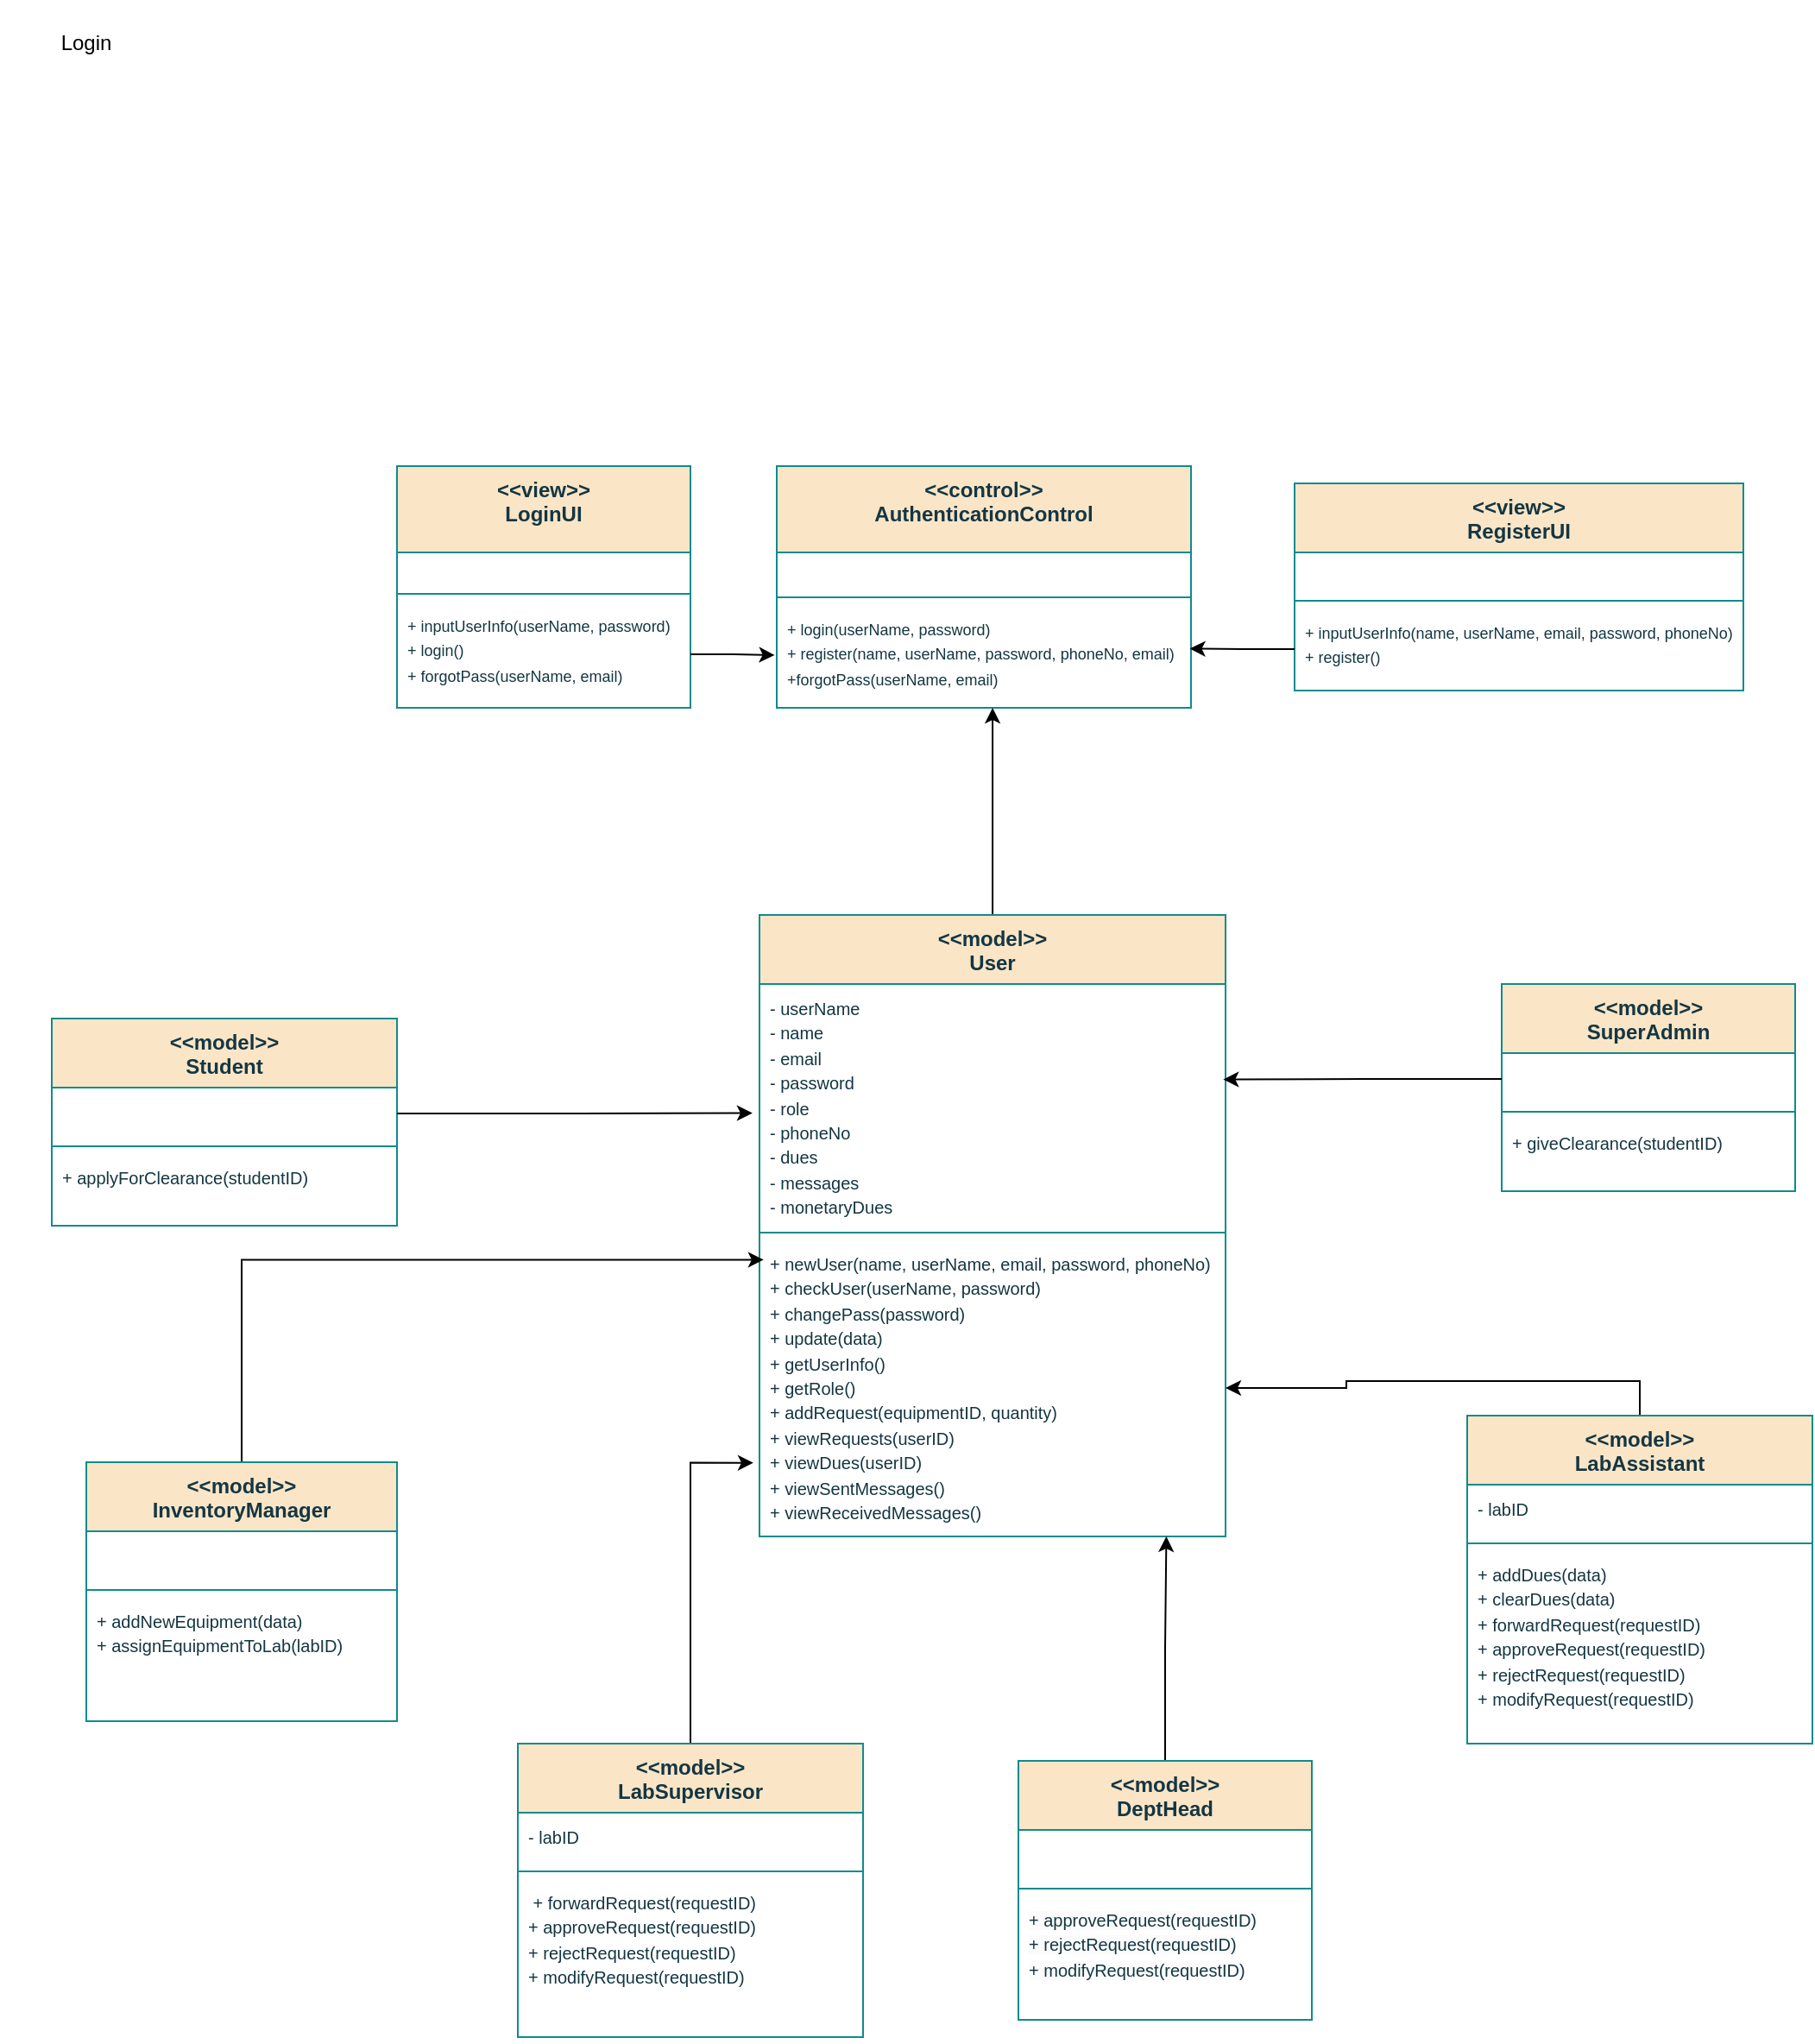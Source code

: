 <mxfile version="21.6.8" type="google" pages="12">
  <diagram id="C5RBs43oDa-KdzZeNtuy" name="Login">
    <mxGraphModel grid="1" page="1" gridSize="10" guides="1" tooltips="1" connect="1" arrows="1" fold="1" pageScale="1" pageWidth="1169" pageHeight="1654" math="0" shadow="0">
      <root>
        <mxCell id="WIyWlLk6GJQsqaUBKTNV-0" />
        <mxCell id="WIyWlLk6GJQsqaUBKTNV-1" parent="WIyWlLk6GJQsqaUBKTNV-0" />
        <mxCell id="q8mf2XeSQtl_7cVaJ5vi-18" value="&amp;lt;&amp;lt;control&amp;gt;&amp;gt;&lt;br&gt;AuthenticationControl" style="swimlane;fontStyle=1;align=center;verticalAlign=top;childLayout=stackLayout;horizontal=1;startSize=50;horizontalStack=0;resizeParent=1;resizeParentMax=0;resizeLast=0;collapsible=1;marginBottom=0;whiteSpace=wrap;html=1;labelBackgroundColor=none;fillColor=#FAE5C7;strokeColor=#0F8B8D;fontColor=#143642;" vertex="1" parent="WIyWlLk6GJQsqaUBKTNV-1">
          <mxGeometry x="510" y="330" width="240" height="140" as="geometry" />
        </mxCell>
        <mxCell id="q8mf2XeSQtl_7cVaJ5vi-19" value="&lt;br&gt;" style="text;strokeColor=none;fillColor=none;align=left;verticalAlign=top;spacingLeft=4;spacingRight=4;overflow=hidden;rotatable=0;points=[[0,0.5],[1,0.5]];portConstraint=eastwest;whiteSpace=wrap;html=1;labelBackgroundColor=none;fontColor=#143642;" vertex="1" parent="q8mf2XeSQtl_7cVaJ5vi-18">
          <mxGeometry y="50" width="240" height="22" as="geometry" />
        </mxCell>
        <mxCell id="q8mf2XeSQtl_7cVaJ5vi-20" value="" style="line;strokeWidth=1;fillColor=none;align=left;verticalAlign=middle;spacingTop=-1;spacingLeft=3;spacingRight=3;rotatable=0;labelPosition=right;points=[];portConstraint=eastwest;strokeColor=#0F8B8D;labelBackgroundColor=none;fontColor=#143642;" vertex="1" parent="q8mf2XeSQtl_7cVaJ5vi-18">
          <mxGeometry y="72" width="240" height="8" as="geometry" />
        </mxCell>
        <mxCell id="q8mf2XeSQtl_7cVaJ5vi-21" value="&lt;font style=&quot;font-size: 9px;&quot;&gt;+ login(userName, password)&lt;br&gt;+ register(name, userName, password, phoneNo, email)&lt;br&gt;+forgotPass(userName, email)&amp;nbsp;&lt;br&gt;&lt;/font&gt;" style="text;strokeColor=none;fillColor=none;align=left;verticalAlign=top;spacingLeft=4;spacingRight=4;overflow=hidden;rotatable=0;points=[[0,0.5],[1,0.5]];portConstraint=eastwest;whiteSpace=wrap;html=1;labelBackgroundColor=none;fontColor=#143642;" vertex="1" parent="q8mf2XeSQtl_7cVaJ5vi-18">
          <mxGeometry y="80" width="240" height="60" as="geometry" />
        </mxCell>
        <mxCell id="q8mf2XeSQtl_7cVaJ5vi-22" value="&amp;lt;&amp;lt;view&amp;gt;&amp;gt;&lt;br&gt;LoginUI" style="swimlane;fontStyle=1;align=center;verticalAlign=top;childLayout=stackLayout;horizontal=1;startSize=50;horizontalStack=0;resizeParent=1;resizeParentMax=0;resizeLast=0;collapsible=1;marginBottom=0;whiteSpace=wrap;html=1;labelBackgroundColor=none;fillColor=#FAE5C7;strokeColor=#0F8B8D;fontColor=#143642;" vertex="1" parent="WIyWlLk6GJQsqaUBKTNV-1">
          <mxGeometry x="290" y="330" width="170" height="140" as="geometry" />
        </mxCell>
        <mxCell id="q8mf2XeSQtl_7cVaJ5vi-23" value="&lt;br&gt;" style="text;strokeColor=none;fillColor=none;align=left;verticalAlign=top;spacingLeft=4;spacingRight=4;overflow=hidden;rotatable=0;points=[[0,0.5],[1,0.5]];portConstraint=eastwest;whiteSpace=wrap;html=1;labelBackgroundColor=none;fontColor=#143642;" vertex="1" parent="q8mf2XeSQtl_7cVaJ5vi-22">
          <mxGeometry y="50" width="170" height="20" as="geometry" />
        </mxCell>
        <mxCell id="q8mf2XeSQtl_7cVaJ5vi-24" value="" style="line;strokeWidth=1;fillColor=none;align=left;verticalAlign=middle;spacingTop=-1;spacingLeft=3;spacingRight=3;rotatable=0;labelPosition=right;points=[];portConstraint=eastwest;strokeColor=#0F8B8D;labelBackgroundColor=none;fontColor=#143642;" vertex="1" parent="q8mf2XeSQtl_7cVaJ5vi-22">
          <mxGeometry y="70" width="170" height="8" as="geometry" />
        </mxCell>
        <mxCell id="q8mf2XeSQtl_7cVaJ5vi-25" value="&lt;font style=&quot;font-size: 9px;&quot;&gt;+ inputUserInfo(userName, password)&lt;br&gt;+ login()&lt;br&gt;+ forgotPass(userName, email)&lt;/font&gt;" style="text;strokeColor=none;fillColor=none;align=left;verticalAlign=top;spacingLeft=4;spacingRight=4;overflow=hidden;rotatable=0;points=[[0,0.5],[1,0.5]];portConstraint=eastwest;whiteSpace=wrap;html=1;labelBackgroundColor=none;fontColor=#143642;" vertex="1" parent="q8mf2XeSQtl_7cVaJ5vi-22">
          <mxGeometry y="78" width="170" height="62" as="geometry" />
        </mxCell>
        <mxCell id="n_Cr8SNKCHioujiEBCsg-0" style="edgeStyle=orthogonalEdgeStyle;rounded=0;orthogonalLoop=1;jettySize=auto;html=1;entryX=0.521;entryY=1;entryDx=0;entryDy=0;entryPerimeter=0;" edge="1" parent="WIyWlLk6GJQsqaUBKTNV-1" source="q8mf2XeSQtl_7cVaJ5vi-30" target="q8mf2XeSQtl_7cVaJ5vi-21">
          <mxGeometry relative="1" as="geometry">
            <mxPoint x="635" y="490" as="targetPoint" />
          </mxGeometry>
        </mxCell>
        <mxCell id="q8mf2XeSQtl_7cVaJ5vi-30" value="&amp;lt;&amp;lt;model&amp;gt;&amp;gt;&lt;br&gt;User" style="swimlane;fontStyle=1;align=center;verticalAlign=top;childLayout=stackLayout;horizontal=1;startSize=40;horizontalStack=0;resizeParent=1;resizeParentMax=0;resizeLast=0;collapsible=1;marginBottom=0;whiteSpace=wrap;html=1;labelBackgroundColor=none;fillColor=#FAE5C7;strokeColor=#0F8B8D;fontColor=#143642;" vertex="1" parent="WIyWlLk6GJQsqaUBKTNV-1">
          <mxGeometry x="500" y="590" width="270" height="360" as="geometry" />
        </mxCell>
        <mxCell id="HzRN5luX8ZTkQhF7nz0b-0" value="&lt;font size=&quot;1&quot;&gt;- userName&lt;/font&gt;&lt;br style=&quot;border-color: var(--border-color); font-size: 11px;&quot;&gt;&lt;span style=&quot;font-size: x-small;&quot;&gt;- name&lt;/span&gt;&lt;br style=&quot;border-color: var(--border-color); font-size: x-small;&quot;&gt;&lt;span style=&quot;font-size: x-small;&quot;&gt;- email&lt;/span&gt;&lt;br style=&quot;border-color: var(--border-color); font-size: x-small;&quot;&gt;&lt;span style=&quot;font-size: x-small;&quot;&gt;- password&lt;/span&gt;&lt;br style=&quot;border-color: var(--border-color); font-size: x-small;&quot;&gt;&lt;span style=&quot;font-size: x-small;&quot;&gt;- role&lt;/span&gt;&lt;br style=&quot;border-color: var(--border-color); font-size: x-small;&quot;&gt;&lt;span style=&quot;font-size: x-small;&quot;&gt;- phoneNo&lt;/span&gt;&lt;br style=&quot;border-color: var(--border-color); font-size: x-small;&quot;&gt;&lt;span style=&quot;font-size: x-small;&quot;&gt;- dues&lt;/span&gt;&lt;br style=&quot;border-color: var(--border-color); font-size: x-small;&quot;&gt;&lt;span style=&quot;font-size: x-small;&quot;&gt;- messages&lt;/span&gt;&lt;br style=&quot;border-color: var(--border-color); font-size: x-small;&quot;&gt;&lt;span style=&quot;font-size: x-small;&quot;&gt;- monetaryDues&lt;/span&gt;&lt;font size=&quot;1&quot;&gt;&lt;br&gt;&lt;/font&gt;" style="text;strokeColor=none;fillColor=none;align=left;verticalAlign=top;spacingLeft=4;spacingRight=4;overflow=hidden;rotatable=0;points=[[0,0.5],[1,0.5]];portConstraint=eastwest;whiteSpace=wrap;html=1;labelBackgroundColor=none;fontColor=#143642;" vertex="1" parent="q8mf2XeSQtl_7cVaJ5vi-30">
          <mxGeometry y="40" width="270" height="140" as="geometry" />
        </mxCell>
        <mxCell id="q8mf2XeSQtl_7cVaJ5vi-32" value="" style="line;strokeWidth=1;fillColor=none;align=left;verticalAlign=middle;spacingTop=-1;spacingLeft=3;spacingRight=3;rotatable=0;labelPosition=right;points=[];portConstraint=eastwest;strokeColor=#0F8B8D;labelBackgroundColor=none;fontColor=#143642;" vertex="1" parent="q8mf2XeSQtl_7cVaJ5vi-30">
          <mxGeometry y="180" width="270" as="geometry" />
        </mxCell>
        <mxCell id="q8mf2XeSQtl_7cVaJ5vi-51" value="" style="line;strokeWidth=1;fillColor=none;align=left;verticalAlign=middle;spacingTop=-1;spacingLeft=3;spacingRight=3;rotatable=0;labelPosition=right;points=[];portConstraint=eastwest;strokeColor=#0F8B8D;labelBackgroundColor=none;fontColor=#143642;" vertex="1" parent="q8mf2XeSQtl_7cVaJ5vi-30">
          <mxGeometry y="180" width="270" height="8" as="geometry" />
        </mxCell>
        <mxCell id="q8mf2XeSQtl_7cVaJ5vi-33" value="&lt;font style=&quot;font-size: 10px;&quot;&gt;+ newUser(name, userName, email, password, phoneNo)&lt;/font&gt;&lt;br style=&quot;border-color: var(--border-color); font-size: x-small;&quot;&gt;&lt;span style=&quot;font-size: x-small;&quot;&gt;+ checkUser(userName, password)&lt;/span&gt;&lt;br style=&quot;border-color: var(--border-color); font-size: x-small;&quot;&gt;&lt;span style=&quot;font-size: x-small;&quot;&gt;+ changePass(password)&lt;/span&gt;&lt;br style=&quot;border-color: var(--border-color); font-size: x-small;&quot;&gt;&lt;span style=&quot;font-size: x-small;&quot;&gt;+ update(data)&lt;/span&gt;&lt;br style=&quot;border-color: var(--border-color); font-size: x-small;&quot;&gt;&lt;span style=&quot;font-size: x-small;&quot;&gt;+ getUserInfo()&lt;/span&gt;&lt;br style=&quot;border-color: var(--border-color); font-size: x-small;&quot;&gt;&lt;span style=&quot;font-size: x-small;&quot;&gt;+ getRole()&lt;/span&gt;&lt;br style=&quot;border-color: var(--border-color); font-size: x-small;&quot;&gt;&lt;span style=&quot;font-size: x-small;&quot;&gt;+ addRequest(equipmentID, quantity)&lt;/span&gt;&lt;br style=&quot;border-color: var(--border-color); font-size: x-small;&quot;&gt;&lt;span style=&quot;font-size: x-small;&quot;&gt;+ viewRequests(userID)&lt;/span&gt;&lt;br style=&quot;border-color: var(--border-color); font-size: x-small;&quot;&gt;&lt;span style=&quot;font-size: x-small;&quot;&gt;+ viewDues(userID)&lt;br&gt;&lt;/span&gt;&lt;font size=&quot;1&quot;&gt;+ viewSentMessages()&lt;br&gt;+ viewReceivedMessages()&lt;br&gt;&lt;/font&gt;" style="text;strokeColor=none;fillColor=none;align=left;verticalAlign=top;spacingLeft=4;spacingRight=4;overflow=hidden;rotatable=0;points=[[0,0.5],[1,0.5]];portConstraint=eastwest;whiteSpace=wrap;html=1;labelBackgroundColor=none;fontColor=#143642;" vertex="1" parent="q8mf2XeSQtl_7cVaJ5vi-30">
          <mxGeometry y="188" width="270" height="172" as="geometry" />
        </mxCell>
        <mxCell id="q8mf2XeSQtl_7cVaJ5vi-47" value="&amp;lt;&amp;lt;view&amp;gt;&amp;gt;&lt;br style=&quot;border-color: var(--border-color);&quot;&gt;RegisterUI" style="swimlane;fontStyle=1;align=center;verticalAlign=top;childLayout=stackLayout;horizontal=1;startSize=40;horizontalStack=0;resizeParent=1;resizeParentMax=0;resizeLast=0;collapsible=1;marginBottom=0;whiteSpace=wrap;html=1;labelBackgroundColor=none;fillColor=#FAE5C7;strokeColor=#0F8B8D;fontColor=#143642;" vertex="1" parent="WIyWlLk6GJQsqaUBKTNV-1">
          <mxGeometry x="810" y="340" width="260" height="120" as="geometry" />
        </mxCell>
        <mxCell id="q8mf2XeSQtl_7cVaJ5vi-48" value="&lt;br&gt;" style="text;strokeColor=none;fillColor=none;align=left;verticalAlign=top;spacingLeft=4;spacingRight=4;overflow=hidden;rotatable=0;points=[[0,0.5],[1,0.5]];portConstraint=eastwest;whiteSpace=wrap;html=1;labelBackgroundColor=none;fontColor=#143642;" vertex="1" parent="q8mf2XeSQtl_7cVaJ5vi-47">
          <mxGeometry y="40" width="260" height="24" as="geometry" />
        </mxCell>
        <mxCell id="q8mf2XeSQtl_7cVaJ5vi-49" value="" style="line;strokeWidth=1;fillColor=none;align=left;verticalAlign=middle;spacingTop=-1;spacingLeft=3;spacingRight=3;rotatable=0;labelPosition=right;points=[];portConstraint=eastwest;strokeColor=#0F8B8D;labelBackgroundColor=none;fontColor=#143642;" vertex="1" parent="q8mf2XeSQtl_7cVaJ5vi-47">
          <mxGeometry y="64" width="260" height="8" as="geometry" />
        </mxCell>
        <mxCell id="q8mf2XeSQtl_7cVaJ5vi-50" value="&lt;font style=&quot;font-size: 9px;&quot;&gt;+ inputUserInfo(name, userName, email, password, phoneNo)&lt;br&gt;+ register()&lt;br&gt;&lt;/font&gt;" style="text;strokeColor=none;fillColor=none;align=left;verticalAlign=top;spacingLeft=4;spacingRight=4;overflow=hidden;rotatable=0;points=[[0,0.5],[1,0.5]];portConstraint=eastwest;whiteSpace=wrap;html=1;labelBackgroundColor=none;fontColor=#143642;" vertex="1" parent="q8mf2XeSQtl_7cVaJ5vi-47">
          <mxGeometry y="72" width="260" height="48" as="geometry" />
        </mxCell>
        <mxCell id="aIITjdlJu8UNzyAwHOWe-5" value="&amp;lt;&amp;lt;model&amp;gt;&amp;gt;&lt;br&gt;Student" style="swimlane;fontStyle=1;align=center;verticalAlign=top;childLayout=stackLayout;horizontal=1;startSize=40;horizontalStack=0;resizeParent=1;resizeParentMax=0;resizeLast=0;collapsible=1;marginBottom=0;whiteSpace=wrap;html=1;labelBackgroundColor=none;fillColor=#FAE5C7;strokeColor=#0F8B8D;fontColor=#143642;" vertex="1" parent="WIyWlLk6GJQsqaUBKTNV-1">
          <mxGeometry x="90" y="650" width="200" height="120" as="geometry" />
        </mxCell>
        <mxCell id="aIITjdlJu8UNzyAwHOWe-6" value="&lt;font size=&quot;1&quot;&gt;&lt;br&gt;&lt;/font&gt;" style="text;strokeColor=none;fillColor=none;align=left;verticalAlign=top;spacingLeft=4;spacingRight=4;overflow=hidden;rotatable=0;points=[[0,0.5],[1,0.5]];portConstraint=eastwest;whiteSpace=wrap;html=1;labelBackgroundColor=none;fontColor=#143642;" vertex="1" parent="aIITjdlJu8UNzyAwHOWe-5">
          <mxGeometry y="40" width="200" height="30" as="geometry" />
        </mxCell>
        <mxCell id="aIITjdlJu8UNzyAwHOWe-7" value="" style="line;strokeWidth=1;fillColor=none;align=left;verticalAlign=middle;spacingTop=-1;spacingLeft=3;spacingRight=3;rotatable=0;labelPosition=right;points=[];portConstraint=eastwest;strokeColor=#0F8B8D;labelBackgroundColor=none;fontColor=#143642;" vertex="1" parent="aIITjdlJu8UNzyAwHOWe-5">
          <mxGeometry y="70" width="200" as="geometry" />
        </mxCell>
        <mxCell id="aIITjdlJu8UNzyAwHOWe-8" value="" style="line;strokeWidth=1;fillColor=none;align=left;verticalAlign=middle;spacingTop=-1;spacingLeft=3;spacingRight=3;rotatable=0;labelPosition=right;points=[];portConstraint=eastwest;strokeColor=#0F8B8D;labelBackgroundColor=none;fontColor=#143642;" vertex="1" parent="aIITjdlJu8UNzyAwHOWe-5">
          <mxGeometry y="70" width="200" height="8" as="geometry" />
        </mxCell>
        <mxCell id="aIITjdlJu8UNzyAwHOWe-9" value="&lt;font size=&quot;1&quot;&gt;+ applyForClearance(studentID)&lt;br&gt;&lt;/font&gt;" style="text;strokeColor=none;fillColor=none;align=left;verticalAlign=top;spacingLeft=4;spacingRight=4;overflow=hidden;rotatable=0;points=[[0,0.5],[1,0.5]];portConstraint=eastwest;whiteSpace=wrap;html=1;labelBackgroundColor=none;fontColor=#143642;" vertex="1" parent="aIITjdlJu8UNzyAwHOWe-5">
          <mxGeometry y="78" width="200" height="42" as="geometry" />
        </mxCell>
        <mxCell id="VqT7RvhBxyzEnomq9L33-2" style="edgeStyle=orthogonalEdgeStyle;rounded=0;orthogonalLoop=1;jettySize=auto;html=1;exitX=0.5;exitY=0;exitDx=0;exitDy=0;" edge="1" parent="WIyWlLk6GJQsqaUBKTNV-1" source="jo-hx_f7Gc8Ou_dkM5AA-0" target="q8mf2XeSQtl_7cVaJ5vi-33">
          <mxGeometry relative="1" as="geometry" />
        </mxCell>
        <mxCell id="jo-hx_f7Gc8Ou_dkM5AA-0" value="&amp;lt;&amp;lt;model&amp;gt;&amp;gt;&lt;br&gt;LabAssistant" style="swimlane;fontStyle=1;align=center;verticalAlign=top;childLayout=stackLayout;horizontal=1;startSize=40;horizontalStack=0;resizeParent=1;resizeParentMax=0;resizeLast=0;collapsible=1;marginBottom=0;whiteSpace=wrap;html=1;labelBackgroundColor=none;fillColor=#FAE5C7;strokeColor=#0F8B8D;fontColor=#143642;" vertex="1" parent="WIyWlLk6GJQsqaUBKTNV-1">
          <mxGeometry x="910" y="880" width="200" height="190" as="geometry" />
        </mxCell>
        <mxCell id="jo-hx_f7Gc8Ou_dkM5AA-1" value="&lt;font size=&quot;1&quot;&gt;- labID&lt;br&gt;&lt;/font&gt;" style="text;strokeColor=none;fillColor=none;align=left;verticalAlign=top;spacingLeft=4;spacingRight=4;overflow=hidden;rotatable=0;points=[[0,0.5],[1,0.5]];portConstraint=eastwest;whiteSpace=wrap;html=1;labelBackgroundColor=none;fontColor=#143642;" vertex="1" parent="jo-hx_f7Gc8Ou_dkM5AA-0">
          <mxGeometry y="40" width="200" height="30" as="geometry" />
        </mxCell>
        <mxCell id="jo-hx_f7Gc8Ou_dkM5AA-2" value="" style="line;strokeWidth=1;fillColor=none;align=left;verticalAlign=middle;spacingTop=-1;spacingLeft=3;spacingRight=3;rotatable=0;labelPosition=right;points=[];portConstraint=eastwest;strokeColor=#0F8B8D;labelBackgroundColor=none;fontColor=#143642;" vertex="1" parent="jo-hx_f7Gc8Ou_dkM5AA-0">
          <mxGeometry y="70" width="200" as="geometry" />
        </mxCell>
        <mxCell id="jo-hx_f7Gc8Ou_dkM5AA-3" value="" style="line;strokeWidth=1;fillColor=none;align=left;verticalAlign=middle;spacingTop=-1;spacingLeft=3;spacingRight=3;rotatable=0;labelPosition=right;points=[];portConstraint=eastwest;strokeColor=#0F8B8D;labelBackgroundColor=none;fontColor=#143642;" vertex="1" parent="jo-hx_f7Gc8Ou_dkM5AA-0">
          <mxGeometry y="70" width="200" height="8" as="geometry" />
        </mxCell>
        <mxCell id="jo-hx_f7Gc8Ou_dkM5AA-4" value="&lt;font size=&quot;1&quot;&gt;+ addDues(data)&lt;br&gt;+ clearDues(data)&lt;br&gt;+ forwardRequest(requestID)&lt;br&gt;+ approveRequest(requestID)&lt;br&gt;+ rejectRequest(requestID)&lt;br&gt;+ modifyRequest(requestID)&lt;br&gt;&lt;/font&gt;" style="text;strokeColor=none;fillColor=none;align=left;verticalAlign=top;spacingLeft=4;spacingRight=4;overflow=hidden;rotatable=0;points=[[0,0.5],[1,0.5]];portConstraint=eastwest;whiteSpace=wrap;html=1;labelBackgroundColor=none;fontColor=#143642;" vertex="1" parent="jo-hx_f7Gc8Ou_dkM5AA-0">
          <mxGeometry y="78" width="200" height="112" as="geometry" />
        </mxCell>
        <mxCell id="wl8h3PpLn_NSrjuiVLTb-6" style="edgeStyle=orthogonalEdgeStyle;rounded=0;orthogonalLoop=1;jettySize=auto;html=1;exitX=0.5;exitY=0;exitDx=0;exitDy=0;entryX=-0.013;entryY=0.752;entryDx=0;entryDy=0;entryPerimeter=0;" edge="1" parent="WIyWlLk6GJQsqaUBKTNV-1" source="jo-hx_f7Gc8Ou_dkM5AA-5" target="q8mf2XeSQtl_7cVaJ5vi-33">
          <mxGeometry relative="1" as="geometry" />
        </mxCell>
        <mxCell id="jo-hx_f7Gc8Ou_dkM5AA-5" value="&amp;lt;&amp;lt;model&amp;gt;&amp;gt;&lt;br&gt;LabSupervisor" style="swimlane;fontStyle=1;align=center;verticalAlign=top;childLayout=stackLayout;horizontal=1;startSize=40;horizontalStack=0;resizeParent=1;resizeParentMax=0;resizeLast=0;collapsible=1;marginBottom=0;whiteSpace=wrap;html=1;labelBackgroundColor=none;fillColor=#FAE5C7;strokeColor=#0F8B8D;fontColor=#143642;" vertex="1" parent="WIyWlLk6GJQsqaUBKTNV-1">
          <mxGeometry x="360" y="1070" width="200" height="170" as="geometry" />
        </mxCell>
        <mxCell id="jo-hx_f7Gc8Ou_dkM5AA-6" value="&lt;font size=&quot;1&quot;&gt;- labID&lt;br&gt;&lt;/font&gt;" style="text;strokeColor=none;fillColor=none;align=left;verticalAlign=top;spacingLeft=4;spacingRight=4;overflow=hidden;rotatable=0;points=[[0,0.5],[1,0.5]];portConstraint=eastwest;whiteSpace=wrap;html=1;labelBackgroundColor=none;fontColor=#143642;" vertex="1" parent="jo-hx_f7Gc8Ou_dkM5AA-5">
          <mxGeometry y="40" width="200" height="30" as="geometry" />
        </mxCell>
        <mxCell id="jo-hx_f7Gc8Ou_dkM5AA-7" value="" style="line;strokeWidth=1;fillColor=none;align=left;verticalAlign=middle;spacingTop=-1;spacingLeft=3;spacingRight=3;rotatable=0;labelPosition=right;points=[];portConstraint=eastwest;strokeColor=#0F8B8D;labelBackgroundColor=none;fontColor=#143642;" vertex="1" parent="jo-hx_f7Gc8Ou_dkM5AA-5">
          <mxGeometry y="70" width="200" as="geometry" />
        </mxCell>
        <mxCell id="jo-hx_f7Gc8Ou_dkM5AA-8" value="" style="line;strokeWidth=1;fillColor=none;align=left;verticalAlign=middle;spacingTop=-1;spacingLeft=3;spacingRight=3;rotatable=0;labelPosition=right;points=[];portConstraint=eastwest;strokeColor=#0F8B8D;labelBackgroundColor=none;fontColor=#143642;" vertex="1" parent="jo-hx_f7Gc8Ou_dkM5AA-5">
          <mxGeometry y="70" width="200" height="8" as="geometry" />
        </mxCell>
        <mxCell id="jo-hx_f7Gc8Ou_dkM5AA-9" value="&lt;font size=&quot;1&quot;&gt;&amp;nbsp;+ forwardRequest(requestID)&lt;br&gt;+ approveRequest(requestID)&lt;br&gt;+ rejectRequest(requestID)&lt;br&gt;+ modifyRequest(requestID)&lt;br&gt;&lt;/font&gt;" style="text;strokeColor=none;fillColor=none;align=left;verticalAlign=top;spacingLeft=4;spacingRight=4;overflow=hidden;rotatable=0;points=[[0,0.5],[1,0.5]];portConstraint=eastwest;whiteSpace=wrap;html=1;labelBackgroundColor=none;fontColor=#143642;" vertex="1" parent="jo-hx_f7Gc8Ou_dkM5AA-5">
          <mxGeometry y="78" width="200" height="92" as="geometry" />
        </mxCell>
        <mxCell id="VqT7RvhBxyzEnomq9L33-3" style="edgeStyle=orthogonalEdgeStyle;rounded=0;orthogonalLoop=1;jettySize=auto;html=1;exitX=0.5;exitY=0;exitDx=0;exitDy=0;entryX=0.009;entryY=0.068;entryDx=0;entryDy=0;entryPerimeter=0;" edge="1" parent="WIyWlLk6GJQsqaUBKTNV-1" source="jo-hx_f7Gc8Ou_dkM5AA-10" target="q8mf2XeSQtl_7cVaJ5vi-33">
          <mxGeometry relative="1" as="geometry" />
        </mxCell>
        <mxCell id="jo-hx_f7Gc8Ou_dkM5AA-10" value="&amp;lt;&amp;lt;model&amp;gt;&amp;gt;&lt;br&gt;InventoryManager" style="swimlane;fontStyle=1;align=center;verticalAlign=top;childLayout=stackLayout;horizontal=1;startSize=40;horizontalStack=0;resizeParent=1;resizeParentMax=0;resizeLast=0;collapsible=1;marginBottom=0;whiteSpace=wrap;html=1;labelBackgroundColor=none;fillColor=#FAE5C7;strokeColor=#0F8B8D;fontColor=#143642;" vertex="1" parent="WIyWlLk6GJQsqaUBKTNV-1">
          <mxGeometry x="110" y="907" width="180" height="150" as="geometry" />
        </mxCell>
        <mxCell id="jo-hx_f7Gc8Ou_dkM5AA-11" value="&lt;font size=&quot;1&quot;&gt;&lt;br&gt;&lt;/font&gt;" style="text;strokeColor=none;fillColor=none;align=left;verticalAlign=top;spacingLeft=4;spacingRight=4;overflow=hidden;rotatable=0;points=[[0,0.5],[1,0.5]];portConstraint=eastwest;whiteSpace=wrap;html=1;labelBackgroundColor=none;fontColor=#143642;" vertex="1" parent="jo-hx_f7Gc8Ou_dkM5AA-10">
          <mxGeometry y="40" width="180" height="30" as="geometry" />
        </mxCell>
        <mxCell id="jo-hx_f7Gc8Ou_dkM5AA-12" value="" style="line;strokeWidth=1;fillColor=none;align=left;verticalAlign=middle;spacingTop=-1;spacingLeft=3;spacingRight=3;rotatable=0;labelPosition=right;points=[];portConstraint=eastwest;strokeColor=#0F8B8D;labelBackgroundColor=none;fontColor=#143642;" vertex="1" parent="jo-hx_f7Gc8Ou_dkM5AA-10">
          <mxGeometry y="70" width="180" as="geometry" />
        </mxCell>
        <mxCell id="jo-hx_f7Gc8Ou_dkM5AA-13" value="" style="line;strokeWidth=1;fillColor=none;align=left;verticalAlign=middle;spacingTop=-1;spacingLeft=3;spacingRight=3;rotatable=0;labelPosition=right;points=[];portConstraint=eastwest;strokeColor=#0F8B8D;labelBackgroundColor=none;fontColor=#143642;" vertex="1" parent="jo-hx_f7Gc8Ou_dkM5AA-10">
          <mxGeometry y="70" width="180" height="8" as="geometry" />
        </mxCell>
        <mxCell id="jo-hx_f7Gc8Ou_dkM5AA-14" value="&lt;font size=&quot;1&quot;&gt;+ addNewEquipment(data)&lt;br&gt;+ assignEquipmentToLab(labID)&lt;br&gt;&lt;/font&gt;" style="text;strokeColor=none;fillColor=none;align=left;verticalAlign=top;spacingLeft=4;spacingRight=4;overflow=hidden;rotatable=0;points=[[0,0.5],[1,0.5]];portConstraint=eastwest;whiteSpace=wrap;html=1;labelBackgroundColor=none;fontColor=#143642;" vertex="1" parent="jo-hx_f7Gc8Ou_dkM5AA-10">
          <mxGeometry y="78" width="180" height="72" as="geometry" />
        </mxCell>
        <mxCell id="VqT7RvhBxyzEnomq9L33-6" style="edgeStyle=orthogonalEdgeStyle;rounded=0;orthogonalLoop=1;jettySize=auto;html=1;exitX=0.5;exitY=0;exitDx=0;exitDy=0;entryX=0.873;entryY=1;entryDx=0;entryDy=0;entryPerimeter=0;" edge="1" parent="WIyWlLk6GJQsqaUBKTNV-1" source="jo-hx_f7Gc8Ou_dkM5AA-15" target="q8mf2XeSQtl_7cVaJ5vi-33">
          <mxGeometry relative="1" as="geometry" />
        </mxCell>
        <mxCell id="jo-hx_f7Gc8Ou_dkM5AA-15" value="&amp;lt;&amp;lt;model&amp;gt;&amp;gt;&lt;br&gt;DeptHead" style="swimlane;fontStyle=1;align=center;verticalAlign=top;childLayout=stackLayout;horizontal=1;startSize=40;horizontalStack=0;resizeParent=1;resizeParentMax=0;resizeLast=0;collapsible=1;marginBottom=0;whiteSpace=wrap;html=1;labelBackgroundColor=none;fillColor=#FAE5C7;strokeColor=#0F8B8D;fontColor=#143642;" vertex="1" parent="WIyWlLk6GJQsqaUBKTNV-1">
          <mxGeometry x="650" y="1080" width="170" height="150" as="geometry" />
        </mxCell>
        <mxCell id="jo-hx_f7Gc8Ou_dkM5AA-16" value="&lt;font size=&quot;1&quot;&gt;&lt;br&gt;&lt;/font&gt;" style="text;strokeColor=none;fillColor=none;align=left;verticalAlign=top;spacingLeft=4;spacingRight=4;overflow=hidden;rotatable=0;points=[[0,0.5],[1,0.5]];portConstraint=eastwest;whiteSpace=wrap;html=1;labelBackgroundColor=none;fontColor=#143642;" vertex="1" parent="jo-hx_f7Gc8Ou_dkM5AA-15">
          <mxGeometry y="40" width="170" height="30" as="geometry" />
        </mxCell>
        <mxCell id="jo-hx_f7Gc8Ou_dkM5AA-17" value="" style="line;strokeWidth=1;fillColor=none;align=left;verticalAlign=middle;spacingTop=-1;spacingLeft=3;spacingRight=3;rotatable=0;labelPosition=right;points=[];portConstraint=eastwest;strokeColor=#0F8B8D;labelBackgroundColor=none;fontColor=#143642;" vertex="1" parent="jo-hx_f7Gc8Ou_dkM5AA-15">
          <mxGeometry y="70" width="170" as="geometry" />
        </mxCell>
        <mxCell id="jo-hx_f7Gc8Ou_dkM5AA-18" value="" style="line;strokeWidth=1;fillColor=none;align=left;verticalAlign=middle;spacingTop=-1;spacingLeft=3;spacingRight=3;rotatable=0;labelPosition=right;points=[];portConstraint=eastwest;strokeColor=#0F8B8D;labelBackgroundColor=none;fontColor=#143642;" vertex="1" parent="jo-hx_f7Gc8Ou_dkM5AA-15">
          <mxGeometry y="70" width="170" height="8" as="geometry" />
        </mxCell>
        <mxCell id="jo-hx_f7Gc8Ou_dkM5AA-19" value="&lt;span style=&quot;color: rgb(20, 54, 66); font-family: Helvetica; font-size: x-small; font-style: normal; font-variant-ligatures: normal; font-variant-caps: normal; font-weight: 400; letter-spacing: normal; orphans: 2; text-align: left; text-indent: 0px; text-transform: none; widows: 2; word-spacing: 0px; -webkit-text-stroke-width: 0px; background-color: rgb(251, 251, 251); text-decoration-thickness: initial; text-decoration-style: initial; text-decoration-color: initial; float: none; display: inline !important;&quot;&gt;+ approveRequest(requestID)&lt;/span&gt;&lt;br style=&quot;border-color: var(--border-color); color: rgb(20, 54, 66); font-family: Helvetica; font-size: x-small; font-style: normal; font-variant-ligatures: normal; font-variant-caps: normal; font-weight: 400; letter-spacing: normal; orphans: 2; text-align: left; text-indent: 0px; text-transform: none; widows: 2; word-spacing: 0px; -webkit-text-stroke-width: 0px; background-color: rgb(251, 251, 251); text-decoration-thickness: initial; text-decoration-style: initial; text-decoration-color: initial;&quot;&gt;&lt;span style=&quot;color: rgb(20, 54, 66); font-family: Helvetica; font-size: x-small; font-style: normal; font-variant-ligatures: normal; font-variant-caps: normal; font-weight: 400; letter-spacing: normal; orphans: 2; text-align: left; text-indent: 0px; text-transform: none; widows: 2; word-spacing: 0px; -webkit-text-stroke-width: 0px; background-color: rgb(251, 251, 251); text-decoration-thickness: initial; text-decoration-style: initial; text-decoration-color: initial; float: none; display: inline !important;&quot;&gt;+ rejectRequest(requestID)&lt;/span&gt;&lt;br style=&quot;border-color: var(--border-color); color: rgb(20, 54, 66); font-family: Helvetica; font-size: x-small; font-style: normal; font-variant-ligatures: normal; font-variant-caps: normal; font-weight: 400; letter-spacing: normal; orphans: 2; text-align: left; text-indent: 0px; text-transform: none; widows: 2; word-spacing: 0px; -webkit-text-stroke-width: 0px; background-color: rgb(251, 251, 251); text-decoration-thickness: initial; text-decoration-style: initial; text-decoration-color: initial;&quot;&gt;&lt;span style=&quot;color: rgb(20, 54, 66); font-family: Helvetica; font-size: x-small; font-style: normal; font-variant-ligatures: normal; font-variant-caps: normal; font-weight: 400; letter-spacing: normal; orphans: 2; text-align: left; text-indent: 0px; text-transform: none; widows: 2; word-spacing: 0px; -webkit-text-stroke-width: 0px; background-color: rgb(251, 251, 251); text-decoration-thickness: initial; text-decoration-style: initial; text-decoration-color: initial; float: none; display: inline !important;&quot;&gt;+ modifyRequest(requestID)&lt;/span&gt;&lt;br&gt;" style="text;strokeColor=none;fillColor=none;align=left;verticalAlign=top;spacingLeft=4;spacingRight=4;overflow=hidden;rotatable=0;points=[[0,0.5],[1,0.5]];portConstraint=eastwest;whiteSpace=wrap;html=1;labelBackgroundColor=none;fontColor=#143642;" vertex="1" parent="jo-hx_f7Gc8Ou_dkM5AA-15">
          <mxGeometry y="78" width="170" height="72" as="geometry" />
        </mxCell>
        <mxCell id="jo-hx_f7Gc8Ou_dkM5AA-20" value="&amp;lt;&amp;lt;model&amp;gt;&amp;gt;&lt;br&gt;SuperAdmin" style="swimlane;fontStyle=1;align=center;verticalAlign=top;childLayout=stackLayout;horizontal=1;startSize=40;horizontalStack=0;resizeParent=1;resizeParentMax=0;resizeLast=0;collapsible=1;marginBottom=0;whiteSpace=wrap;html=1;labelBackgroundColor=none;fillColor=#FAE5C7;strokeColor=#0F8B8D;fontColor=#143642;" vertex="1" parent="WIyWlLk6GJQsqaUBKTNV-1">
          <mxGeometry x="930" y="630" width="170" height="120" as="geometry" />
        </mxCell>
        <mxCell id="jo-hx_f7Gc8Ou_dkM5AA-21" value="&lt;font size=&quot;1&quot;&gt;&lt;br&gt;&lt;/font&gt;" style="text;strokeColor=none;fillColor=none;align=left;verticalAlign=top;spacingLeft=4;spacingRight=4;overflow=hidden;rotatable=0;points=[[0,0.5],[1,0.5]];portConstraint=eastwest;whiteSpace=wrap;html=1;labelBackgroundColor=none;fontColor=#143642;" vertex="1" parent="jo-hx_f7Gc8Ou_dkM5AA-20">
          <mxGeometry y="40" width="170" height="30" as="geometry" />
        </mxCell>
        <mxCell id="jo-hx_f7Gc8Ou_dkM5AA-22" value="" style="line;strokeWidth=1;fillColor=none;align=left;verticalAlign=middle;spacingTop=-1;spacingLeft=3;spacingRight=3;rotatable=0;labelPosition=right;points=[];portConstraint=eastwest;strokeColor=#0F8B8D;labelBackgroundColor=none;fontColor=#143642;" vertex="1" parent="jo-hx_f7Gc8Ou_dkM5AA-20">
          <mxGeometry y="70" width="170" as="geometry" />
        </mxCell>
        <mxCell id="jo-hx_f7Gc8Ou_dkM5AA-23" value="" style="line;strokeWidth=1;fillColor=none;align=left;verticalAlign=middle;spacingTop=-1;spacingLeft=3;spacingRight=3;rotatable=0;labelPosition=right;points=[];portConstraint=eastwest;strokeColor=#0F8B8D;labelBackgroundColor=none;fontColor=#143642;" vertex="1" parent="jo-hx_f7Gc8Ou_dkM5AA-20">
          <mxGeometry y="70" width="170" height="8" as="geometry" />
        </mxCell>
        <mxCell id="jo-hx_f7Gc8Ou_dkM5AA-24" value="&lt;font size=&quot;1&quot;&gt;+ giveClearance(studentID)&lt;/font&gt;" style="text;strokeColor=none;fillColor=none;align=left;verticalAlign=top;spacingLeft=4;spacingRight=4;overflow=hidden;rotatable=0;points=[[0,0.5],[1,0.5]];portConstraint=eastwest;whiteSpace=wrap;html=1;labelBackgroundColor=none;fontColor=#143642;" vertex="1" parent="jo-hx_f7Gc8Ou_dkM5AA-20">
          <mxGeometry y="78" width="170" height="42" as="geometry" />
        </mxCell>
        <mxCell id="GLrKLsE0fHGfnPCxIEtc-0" value="Login" style="text;html=1;strokeColor=none;fillColor=none;align=center;verticalAlign=middle;whiteSpace=wrap;rounded=0;" vertex="1" parent="WIyWlLk6GJQsqaUBKTNV-1">
          <mxGeometry x="60" y="60" width="100" height="50" as="geometry" />
        </mxCell>
        <mxCell id="wl8h3PpLn_NSrjuiVLTb-0" style="edgeStyle=orthogonalEdgeStyle;rounded=0;orthogonalLoop=1;jettySize=auto;html=1;exitX=1;exitY=0.5;exitDx=0;exitDy=0;entryX=-0.005;entryY=0.491;entryDx=0;entryDy=0;entryPerimeter=0;" edge="1" parent="WIyWlLk6GJQsqaUBKTNV-1" source="q8mf2XeSQtl_7cVaJ5vi-25" target="q8mf2XeSQtl_7cVaJ5vi-21">
          <mxGeometry relative="1" as="geometry" />
        </mxCell>
        <mxCell id="wl8h3PpLn_NSrjuiVLTb-1" style="edgeStyle=orthogonalEdgeStyle;rounded=0;orthogonalLoop=1;jettySize=auto;html=1;exitX=0;exitY=0.5;exitDx=0;exitDy=0;entryX=0.997;entryY=0.429;entryDx=0;entryDy=0;entryPerimeter=0;" edge="1" parent="WIyWlLk6GJQsqaUBKTNV-1" source="q8mf2XeSQtl_7cVaJ5vi-50" target="q8mf2XeSQtl_7cVaJ5vi-21">
          <mxGeometry relative="1" as="geometry" />
        </mxCell>
        <mxCell id="VqT7RvhBxyzEnomq9L33-0" style="edgeStyle=orthogonalEdgeStyle;rounded=0;orthogonalLoop=1;jettySize=auto;html=1;exitX=0;exitY=0.5;exitDx=0;exitDy=0;entryX=0.995;entryY=0.395;entryDx=0;entryDy=0;entryPerimeter=0;" edge="1" parent="WIyWlLk6GJQsqaUBKTNV-1" source="jo-hx_f7Gc8Ou_dkM5AA-21" target="HzRN5luX8ZTkQhF7nz0b-0">
          <mxGeometry relative="1" as="geometry" />
        </mxCell>
        <mxCell id="VqT7RvhBxyzEnomq9L33-1" style="edgeStyle=orthogonalEdgeStyle;rounded=0;orthogonalLoop=1;jettySize=auto;html=1;exitX=1;exitY=0.5;exitDx=0;exitDy=0;entryX=-0.015;entryY=0.534;entryDx=0;entryDy=0;entryPerimeter=0;" edge="1" parent="WIyWlLk6GJQsqaUBKTNV-1" source="aIITjdlJu8UNzyAwHOWe-6" target="HzRN5luX8ZTkQhF7nz0b-0">
          <mxGeometry relative="1" as="geometry">
            <mxPoint x="490" y="705" as="targetPoint" />
          </mxGeometry>
        </mxCell>
      </root>
    </mxGraphModel>
  </diagram>
  <diagram id="EtHK-dQAfd9mFoDWyoVz" name="HomePage">
    <mxGraphModel grid="1" page="1" gridSize="10" guides="1" tooltips="1" connect="1" arrows="1" fold="1" pageScale="1" pageWidth="1100" pageHeight="850" math="0" shadow="0">
      <root>
        <mxCell id="0" />
        <mxCell id="1" parent="0" />
        <mxCell id="6Is3RlZhYgfYojngipKH-1" value="&amp;lt;&amp;lt;view&amp;gt;&amp;gt;&lt;br&gt;HomePageUI" style="swimlane;fontStyle=1;align=center;verticalAlign=top;childLayout=stackLayout;horizontal=1;startSize=40;horizontalStack=0;resizeParent=1;resizeParentMax=0;resizeLast=0;collapsible=1;marginBottom=0;whiteSpace=wrap;html=1;strokeColor=#0F8B8D;fontColor=#143642;fillColor=#FAE5C7;" vertex="1" parent="1">
          <mxGeometry x="180" y="330" width="200" height="120" as="geometry" />
        </mxCell>
        <mxCell id="6Is3RlZhYgfYojngipKH-2" value="&lt;br&gt;" style="text;strokeColor=none;fillColor=none;align=left;verticalAlign=top;spacingLeft=4;spacingRight=4;overflow=hidden;rotatable=0;points=[[0,0.5],[1,0.5]];portConstraint=eastwest;whiteSpace=wrap;html=1;fontColor=#143642;" vertex="1" parent="6Is3RlZhYgfYojngipKH-1">
          <mxGeometry y="40" width="200" height="26" as="geometry" />
        </mxCell>
        <mxCell id="6Is3RlZhYgfYojngipKH-3" value="" style="line;strokeWidth=1;fillColor=none;align=left;verticalAlign=middle;spacingTop=-1;spacingLeft=3;spacingRight=3;rotatable=0;labelPosition=right;points=[];portConstraint=eastwest;strokeColor=inherit;fontColor=#143642;" vertex="1" parent="6Is3RlZhYgfYojngipKH-1">
          <mxGeometry y="66" width="200" height="8" as="geometry" />
        </mxCell>
        <mxCell id="6Is3RlZhYgfYojngipKH-4" value="&lt;span style=&quot;font-size: 10px;&quot;&gt;+viewPopularEquipments()&lt;br&gt;+ viewEquipment(equipment)&lt;br&gt;&lt;/span&gt;" style="text;strokeColor=none;fillColor=none;align=left;verticalAlign=top;spacingLeft=4;spacingRight=4;overflow=hidden;rotatable=0;points=[[0,0.5],[1,0.5]];portConstraint=eastwest;whiteSpace=wrap;html=1;fontColor=#143642;" vertex="1" parent="6Is3RlZhYgfYojngipKH-1">
          <mxGeometry y="74" width="200" height="46" as="geometry" />
        </mxCell>
        <mxCell id="zCNhxqtAYMS3rH_eZhhj-1" value="&amp;lt;&amp;lt;control&amp;gt;&amp;gt;&lt;br&gt;HomePageControl" style="swimlane;fontStyle=1;align=center;verticalAlign=top;childLayout=stackLayout;horizontal=1;startSize=40;horizontalStack=0;resizeParent=1;resizeParentMax=0;resizeLast=0;collapsible=1;marginBottom=0;whiteSpace=wrap;html=1;strokeColor=#0F8B8D;fontColor=#143642;fillColor=#FAE5C7;" vertex="1" parent="1">
          <mxGeometry x="450" y="330" width="190" height="120" as="geometry" />
        </mxCell>
        <mxCell id="zCNhxqtAYMS3rH_eZhhj-2" value="&lt;br&gt;" style="text;strokeColor=none;fillColor=none;align=left;verticalAlign=top;spacingLeft=4;spacingRight=4;overflow=hidden;rotatable=0;points=[[0,0.5],[1,0.5]];portConstraint=eastwest;whiteSpace=wrap;html=1;fontColor=#143642;" vertex="1" parent="zCNhxqtAYMS3rH_eZhhj-1">
          <mxGeometry y="40" width="190" height="26" as="geometry" />
        </mxCell>
        <mxCell id="zCNhxqtAYMS3rH_eZhhj-3" value="" style="line;strokeWidth=1;fillColor=none;align=left;verticalAlign=middle;spacingTop=-1;spacingLeft=3;spacingRight=3;rotatable=0;labelPosition=right;points=[];portConstraint=eastwest;strokeColor=inherit;fontColor=#143642;" vertex="1" parent="zCNhxqtAYMS3rH_eZhhj-1">
          <mxGeometry y="66" width="190" height="8" as="geometry" />
        </mxCell>
        <mxCell id="zCNhxqtAYMS3rH_eZhhj-4" value="&lt;span style=&quot;font-size: 10px;&quot;&gt;+ retrievePopularEquipments()&lt;br&gt;+ redirectToEquipmentPage(url)&lt;br&gt;&lt;/span&gt;" style="text;strokeColor=none;fillColor=none;align=left;verticalAlign=top;spacingLeft=4;spacingRight=4;overflow=hidden;rotatable=0;points=[[0,0.5],[1,0.5]];portConstraint=eastwest;whiteSpace=wrap;html=1;fontColor=#143642;" vertex="1" parent="zCNhxqtAYMS3rH_eZhhj-1">
          <mxGeometry y="74" width="190" height="46" as="geometry" />
        </mxCell>
        <mxCell id="9NFWnTMEJtYeYL83zSV4-1" value="&amp;lt;&amp;lt;model&amp;gt;&amp;gt;&lt;br&gt;Equipment" style="swimlane;fontStyle=1;align=center;verticalAlign=top;childLayout=stackLayout;horizontal=1;startSize=50;horizontalStack=0;resizeParent=1;resizeParentMax=0;resizeLast=0;collapsible=1;marginBottom=0;whiteSpace=wrap;html=1;labelBackgroundColor=none;fillColor=#FAE5C7;strokeColor=#0F8B8D;fontColor=#143642;" vertex="1" parent="1">
          <mxGeometry x="700" y="270" width="200" height="310" as="geometry" />
        </mxCell>
        <mxCell id="9NFWnTMEJtYeYL83zSV4-2" value="&lt;font style=&quot;font-size: 9px;&quot;&gt;&lt;font style=&quot;font-size: 9px;&quot;&gt;- equipmentID&lt;br&gt;- name&lt;br&gt;- type&amp;nbsp;&lt;br&gt;&lt;/font&gt;- description&lt;br&gt;- currAvailability&lt;br&gt;- location&lt;br&gt;- borrowed&lt;br&gt;- refundValue&lt;br&gt;- inDemand&lt;/font&gt;" style="text;strokeColor=none;fillColor=none;align=left;verticalAlign=top;spacingLeft=4;spacingRight=4;overflow=hidden;rotatable=0;points=[[0,0.5],[1,0.5]];portConstraint=eastwest;whiteSpace=wrap;html=1;labelBackgroundColor=none;fontColor=#143642;" vertex="1" parent="9NFWnTMEJtYeYL83zSV4-1">
          <mxGeometry y="50" width="200" height="150" as="geometry" />
        </mxCell>
        <mxCell id="9NFWnTMEJtYeYL83zSV4-3" value="" style="line;strokeWidth=1;fillColor=none;align=left;verticalAlign=middle;spacingTop=-1;spacingLeft=3;spacingRight=3;rotatable=0;labelPosition=right;points=[];portConstraint=eastwest;strokeColor=#0F8B8D;labelBackgroundColor=none;fontColor=#143642;" vertex="1" parent="9NFWnTMEJtYeYL83zSV4-1">
          <mxGeometry y="200" width="200" height="8" as="geometry" />
        </mxCell>
        <mxCell id="9NFWnTMEJtYeYL83zSV4-4" value="&lt;font style=&quot;font-size: 9px;&quot;&gt;+ getStatistics()&lt;br&gt;+ updateStatistics()&lt;br&gt;+ getDescription()&lt;br&gt;+ addEquipment(data)&lt;br style=&quot;border-color: var(--border-color);&quot;&gt;+ removeEquipment(EquipmentID)&lt;br&gt;&lt;/font&gt;" style="text;strokeColor=none;fillColor=none;align=left;verticalAlign=top;spacingLeft=4;spacingRight=4;overflow=hidden;rotatable=0;points=[[0,0.5],[1,0.5]];portConstraint=eastwest;whiteSpace=wrap;html=1;labelBackgroundColor=none;fontColor=#143642;" vertex="1" parent="9NFWnTMEJtYeYL83zSV4-1">
          <mxGeometry y="208" width="200" height="102" as="geometry" />
        </mxCell>
        <mxCell id="gWhzFrYtLxzQEfecXPdi-1" style="edgeStyle=orthogonalEdgeStyle;rounded=0;orthogonalLoop=1;jettySize=auto;html=1;entryX=0;entryY=0.5;entryDx=0;entryDy=0;" edge="1" parent="1" source="6Is3RlZhYgfYojngipKH-2" target="zCNhxqtAYMS3rH_eZhhj-2">
          <mxGeometry relative="1" as="geometry" />
        </mxCell>
        <mxCell id="gWhzFrYtLxzQEfecXPdi-4" style="edgeStyle=orthogonalEdgeStyle;rounded=0;orthogonalLoop=1;jettySize=auto;html=1;exitX=0;exitY=0.5;exitDx=0;exitDy=0;entryX=1.006;entryY=0.936;entryDx=0;entryDy=0;entryPerimeter=0;" edge="1" parent="1" source="9NFWnTMEJtYeYL83zSV4-2" target="zCNhxqtAYMS3rH_eZhhj-2">
          <mxGeometry relative="1" as="geometry" />
        </mxCell>
        <mxCell id="gWhzFrYtLxzQEfecXPdi-5" value="Home Page" style="text;html=1;strokeColor=none;fillColor=none;align=center;verticalAlign=middle;whiteSpace=wrap;rounded=0;" vertex="1" parent="1">
          <mxGeometry x="10" y="10" width="160" height="60" as="geometry" />
        </mxCell>
      </root>
    </mxGraphModel>
  </diagram>
  <diagram id="bwzlCE6cFgZV_GYFzHGa" name="Equipment_List">
    <mxGraphModel grid="1" page="1" gridSize="10" guides="1" tooltips="1" connect="1" arrows="1" fold="1" pageScale="1" pageWidth="1169" pageHeight="1654" math="0" shadow="0">
      <root>
        <mxCell id="0" />
        <mxCell id="1" parent="0" />
        <mxCell id="AXce-RSJXNkrgN28csSo-1" value="&amp;lt;&amp;lt;model&amp;gt;&amp;gt;&lt;br&gt;Equipment" style="swimlane;fontStyle=1;align=center;verticalAlign=top;childLayout=stackLayout;horizontal=1;startSize=50;horizontalStack=0;resizeParent=1;resizeParentMax=0;resizeLast=0;collapsible=1;marginBottom=0;whiteSpace=wrap;html=1;labelBackgroundColor=none;fillColor=#FAE5C7;strokeColor=#0F8B8D;fontColor=#143642;" vertex="1" parent="1">
          <mxGeometry x="800" y="170" width="200" height="310" as="geometry" />
        </mxCell>
        <mxCell id="AXce-RSJXNkrgN28csSo-2" value="&lt;font style=&quot;font-size: 9px;&quot;&gt;&lt;font style=&quot;font-size: 9px;&quot;&gt;- equipmentID&lt;br&gt;- name&lt;br&gt;- type&amp;nbsp;&lt;br&gt;&lt;/font&gt;- description&lt;br&gt;- currAvailability&lt;br&gt;- location&lt;br&gt;- borrowed&lt;br&gt;- refundValue&lt;br&gt;- inDemand&lt;/font&gt;" style="text;strokeColor=none;fillColor=none;align=left;verticalAlign=top;spacingLeft=4;spacingRight=4;overflow=hidden;rotatable=0;points=[[0,0.5],[1,0.5]];portConstraint=eastwest;whiteSpace=wrap;html=1;labelBackgroundColor=none;fontColor=#143642;" vertex="1" parent="AXce-RSJXNkrgN28csSo-1">
          <mxGeometry y="50" width="200" height="150" as="geometry" />
        </mxCell>
        <mxCell id="AXce-RSJXNkrgN28csSo-3" value="" style="line;strokeWidth=1;fillColor=none;align=left;verticalAlign=middle;spacingTop=-1;spacingLeft=3;spacingRight=3;rotatable=0;labelPosition=right;points=[];portConstraint=eastwest;strokeColor=#0F8B8D;labelBackgroundColor=none;fontColor=#143642;" vertex="1" parent="AXce-RSJXNkrgN28csSo-1">
          <mxGeometry y="200" width="200" height="8" as="geometry" />
        </mxCell>
        <mxCell id="AXce-RSJXNkrgN28csSo-4" value="&lt;font style=&quot;font-size: 9px;&quot;&gt;+ getStatistics()&lt;br&gt;+ updateStatistics()&lt;br&gt;+ getDescription()&lt;br&gt;+ addEquipment(data)&lt;br&gt;+ removeEquipment(EquipmentID)&lt;br&gt;&lt;/font&gt;" style="text;strokeColor=none;fillColor=none;align=left;verticalAlign=top;spacingLeft=4;spacingRight=4;overflow=hidden;rotatable=0;points=[[0,0.5],[1,0.5]];portConstraint=eastwest;whiteSpace=wrap;html=1;labelBackgroundColor=none;fontColor=#143642;" vertex="1" parent="AXce-RSJXNkrgN28csSo-1">
          <mxGeometry y="208" width="200" height="102" as="geometry" />
        </mxCell>
        <mxCell id="AXce-RSJXNkrgN28csSo-5" value="&amp;lt;&amp;lt;control&amp;gt;&amp;gt;&lt;br&gt;EquipmentsControl" style="swimlane;fontStyle=1;align=center;verticalAlign=top;childLayout=stackLayout;horizontal=1;startSize=60;horizontalStack=0;resizeParent=1;resizeParentMax=0;resizeLast=0;collapsible=1;marginBottom=0;whiteSpace=wrap;html=1;labelBackgroundColor=none;fillColor=#FAE5C7;strokeColor=#0F8B8D;fontColor=#143642;" vertex="1" parent="1">
          <mxGeometry x="480" y="210" width="220" height="220" as="geometry" />
        </mxCell>
        <mxCell id="AXce-RSJXNkrgN28csSo-6" value="&lt;br&gt;" style="text;strokeColor=none;fillColor=none;align=left;verticalAlign=top;spacingLeft=4;spacingRight=4;overflow=hidden;rotatable=0;points=[[0,0.5],[1,0.5]];portConstraint=eastwest;whiteSpace=wrap;html=1;labelBackgroundColor=none;fontColor=#143642;" vertex="1" parent="AXce-RSJXNkrgN28csSo-5">
          <mxGeometry y="60" width="220" height="30" as="geometry" />
        </mxCell>
        <mxCell id="AXce-RSJXNkrgN28csSo-7" value="" style="line;strokeWidth=1;fillColor=none;align=left;verticalAlign=middle;spacingTop=-1;spacingLeft=3;spacingRight=3;rotatable=0;labelPosition=right;points=[];portConstraint=eastwest;strokeColor=#0F8B8D;labelBackgroundColor=none;fontColor=#143642;" vertex="1" parent="AXce-RSJXNkrgN28csSo-5">
          <mxGeometry y="90" width="220" height="8" as="geometry" />
        </mxCell>
        <mxCell id="AXce-RSJXNkrgN28csSo-8" value="&lt;font style=&quot;font-size: 9px;&quot;&gt;+ retrieveEquipmentList()&lt;br&gt;+ retrieveEquipmentStats()&lt;br&gt;+ updateEquipmentStats(equipmentID, viewStats)&lt;br&gt;+ fetchEquipmentViewPage(url)&lt;br&gt;+ executeSearchQuery(query)&lt;br&gt;+ executeFiltering(options)&lt;br&gt;&lt;/font&gt;" style="text;strokeColor=none;fillColor=none;align=left;verticalAlign=top;spacingLeft=4;spacingRight=4;overflow=hidden;rotatable=0;points=[[0,0.5],[1,0.5]];portConstraint=eastwest;whiteSpace=wrap;html=1;labelBackgroundColor=none;fontColor=#143642;" vertex="1" parent="AXce-RSJXNkrgN28csSo-5">
          <mxGeometry y="98" width="220" height="122" as="geometry" />
        </mxCell>
        <mxCell id="AXce-RSJXNkrgN28csSo-9" value="&amp;lt;&amp;lt;view&amp;gt;&amp;gt;&lt;br&gt;EquipmentsUI" style="swimlane;fontStyle=1;align=center;verticalAlign=top;childLayout=stackLayout;horizontal=1;startSize=40;horizontalStack=0;resizeParent=1;resizeParentMax=0;resizeLast=0;collapsible=1;marginBottom=0;whiteSpace=wrap;html=1;labelBackgroundColor=none;fillColor=#FAE5C7;strokeColor=#0F8B8D;fontColor=#143642;" vertex="1" parent="1">
          <mxGeometry x="150" y="210" width="170" height="200" as="geometry" />
        </mxCell>
        <mxCell id="AXce-RSJXNkrgN28csSo-10" value="&lt;br&gt;" style="text;strokeColor=none;fillColor=none;align=left;verticalAlign=top;spacingLeft=4;spacingRight=4;overflow=hidden;rotatable=0;points=[[0,0.5],[1,0.5]];portConstraint=eastwest;whiteSpace=wrap;html=1;labelBackgroundColor=none;fontColor=#143642;" vertex="1" parent="AXce-RSJXNkrgN28csSo-9">
          <mxGeometry y="40" width="170" height="30" as="geometry" />
        </mxCell>
        <mxCell id="AXce-RSJXNkrgN28csSo-11" value="" style="line;strokeWidth=1;fillColor=none;align=left;verticalAlign=middle;spacingTop=-1;spacingLeft=3;spacingRight=3;rotatable=0;labelPosition=right;points=[];portConstraint=eastwest;strokeColor=#0F8B8D;labelBackgroundColor=none;fontColor=#143642;" vertex="1" parent="AXce-RSJXNkrgN28csSo-9">
          <mxGeometry y="70" width="170" height="8" as="geometry" />
        </mxCell>
        <mxCell id="AXce-RSJXNkrgN28csSo-12" value="&lt;font style=&quot;font-size: 9px;&quot;&gt;+ showEquipmentList(equipment)&lt;br&gt;+ showEquipmentStats(equipment)&lt;br&gt;+ selectCategory(category)&lt;br&gt;+ selectEquipment(equipment)&lt;br&gt;+ viewFilteredEquipment(equipment)&lt;br&gt;+ searchEquipment(query)&amp;nbsp;&lt;br&gt;&lt;/font&gt;" style="text;strokeColor=none;fillColor=none;align=left;verticalAlign=top;spacingLeft=4;spacingRight=4;overflow=hidden;rotatable=0;points=[[0,0.5],[1,0.5]];portConstraint=eastwest;whiteSpace=wrap;html=1;labelBackgroundColor=none;fontColor=#143642;" vertex="1" parent="AXce-RSJXNkrgN28csSo-9">
          <mxGeometry y="78" width="170" height="122" as="geometry" />
        </mxCell>
        <mxCell id="Pu8MSWhbuJrMAP0_T2xq-12" value="&lt;font size=&quot;1&quot;&gt;&lt;br&gt;&lt;/font&gt;" style="text;strokeColor=none;fillColor=none;align=left;verticalAlign=top;spacingLeft=4;spacingRight=4;overflow=hidden;rotatable=0;points=[[0,0.5],[1,0.5]];portConstraint=eastwest;whiteSpace=wrap;html=1;labelBackgroundColor=none;fontColor=#143642;" vertex="1" parent="1">
          <mxGeometry x="720" y="710" width="170" height="30" as="geometry" />
        </mxCell>
        <mxCell id="-oNr91qGMQmpG_jlfuyF-1" style="edgeStyle=orthogonalEdgeStyle;rounded=0;orthogonalLoop=1;jettySize=auto;html=1;exitX=0.5;exitY=0;exitDx=0;exitDy=0;entryX=0.637;entryY=1;entryDx=0;entryDy=0;entryPerimeter=0;" edge="1" parent="1" source="jmsO3TouDeQkZ0HFz-QW-1" target="AXce-RSJXNkrgN28csSo-8">
          <mxGeometry relative="1" as="geometry">
            <mxPoint x="620.091" y="440" as="targetPoint" />
          </mxGeometry>
        </mxCell>
        <mxCell id="jmsO3TouDeQkZ0HFz-QW-1" value="&amp;lt;&amp;lt;model&amp;gt;&amp;gt;&lt;br&gt;User" style="swimlane;fontStyle=1;align=center;verticalAlign=top;childLayout=stackLayout;horizontal=1;startSize=40;horizontalStack=0;resizeParent=1;resizeParentMax=0;resizeLast=0;collapsible=1;marginBottom=0;whiteSpace=wrap;html=1;labelBackgroundColor=none;fillColor=#FAE5C7;strokeColor=#0F8B8D;fontColor=#143642;" vertex="1" parent="1">
          <mxGeometry x="485" y="620" width="270" height="360" as="geometry" />
        </mxCell>
        <mxCell id="jmsO3TouDeQkZ0HFz-QW-2" value="&lt;font size=&quot;1&quot;&gt;- userName&lt;/font&gt;&lt;br style=&quot;border-color: var(--border-color); font-size: 11px;&quot;&gt;&lt;span style=&quot;font-size: x-small;&quot;&gt;- name&lt;/span&gt;&lt;br style=&quot;border-color: var(--border-color); font-size: x-small;&quot;&gt;&lt;span style=&quot;font-size: x-small;&quot;&gt;- email&lt;/span&gt;&lt;br style=&quot;border-color: var(--border-color); font-size: x-small;&quot;&gt;&lt;span style=&quot;font-size: x-small;&quot;&gt;- password&lt;/span&gt;&lt;br style=&quot;border-color: var(--border-color); font-size: x-small;&quot;&gt;&lt;span style=&quot;font-size: x-small;&quot;&gt;- role&lt;/span&gt;&lt;br style=&quot;border-color: var(--border-color); font-size: x-small;&quot;&gt;&lt;span style=&quot;font-size: x-small;&quot;&gt;- phoneNo&lt;/span&gt;&lt;br style=&quot;border-color: var(--border-color); font-size: x-small;&quot;&gt;&lt;span style=&quot;font-size: x-small;&quot;&gt;- dues&lt;/span&gt;&lt;br style=&quot;border-color: var(--border-color); font-size: x-small;&quot;&gt;&lt;span style=&quot;font-size: x-small;&quot;&gt;- messages&lt;/span&gt;&lt;br style=&quot;border-color: var(--border-color); font-size: x-small;&quot;&gt;&lt;span style=&quot;font-size: x-small;&quot;&gt;- monetaryDues&lt;/span&gt;&lt;font size=&quot;1&quot;&gt;&lt;br&gt;&lt;/font&gt;" style="text;strokeColor=none;fillColor=none;align=left;verticalAlign=top;spacingLeft=4;spacingRight=4;overflow=hidden;rotatable=0;points=[[0,0.5],[1,0.5]];portConstraint=eastwest;whiteSpace=wrap;html=1;labelBackgroundColor=none;fontColor=#143642;" vertex="1" parent="jmsO3TouDeQkZ0HFz-QW-1">
          <mxGeometry y="40" width="270" height="140" as="geometry" />
        </mxCell>
        <mxCell id="jmsO3TouDeQkZ0HFz-QW-3" value="" style="line;strokeWidth=1;fillColor=none;align=left;verticalAlign=middle;spacingTop=-1;spacingLeft=3;spacingRight=3;rotatable=0;labelPosition=right;points=[];portConstraint=eastwest;strokeColor=#0F8B8D;labelBackgroundColor=none;fontColor=#143642;" vertex="1" parent="jmsO3TouDeQkZ0HFz-QW-1">
          <mxGeometry y="180" width="270" as="geometry" />
        </mxCell>
        <mxCell id="jmsO3TouDeQkZ0HFz-QW-4" value="" style="line;strokeWidth=1;fillColor=none;align=left;verticalAlign=middle;spacingTop=-1;spacingLeft=3;spacingRight=3;rotatable=0;labelPosition=right;points=[];portConstraint=eastwest;strokeColor=#0F8B8D;labelBackgroundColor=none;fontColor=#143642;" vertex="1" parent="jmsO3TouDeQkZ0HFz-QW-1">
          <mxGeometry y="180" width="270" height="8" as="geometry" />
        </mxCell>
        <mxCell id="jmsO3TouDeQkZ0HFz-QW-5" value="&lt;font style=&quot;border-color: var(--border-color); font-size: 10px;&quot;&gt;+ newUser(name, userName, email, password, phoneNo)&lt;/font&gt;&lt;br style=&quot;border-color: var(--border-color); font-size: x-small;&quot;&gt;+ checkUser(userName, password)&lt;br style=&quot;border-color: var(--border-color); font-size: x-small;&quot;&gt;&lt;span style=&quot;border-color: var(--border-color); font-size: x-small;&quot;&gt;+ changePass(password)&lt;/span&gt;&lt;br style=&quot;border-color: var(--border-color); font-size: x-small;&quot;&gt;&lt;span style=&quot;border-color: var(--border-color); font-size: x-small;&quot;&gt;+ update(data)&lt;/span&gt;&lt;br style=&quot;border-color: var(--border-color); font-size: x-small;&quot;&gt;&lt;span style=&quot;border-color: var(--border-color); font-size: x-small;&quot;&gt;+ getUserInfo()&lt;/span&gt;&lt;br style=&quot;border-color: var(--border-color); font-size: x-small;&quot;&gt;&lt;span style=&quot;border-color: var(--border-color); font-size: x-small;&quot;&gt;+ getRole()&lt;/span&gt;&lt;br style=&quot;border-color: var(--border-color); font-size: x-small;&quot;&gt;&lt;span style=&quot;border-color: var(--border-color); font-size: x-small;&quot;&gt;+ addRequest(equipmentID, quantity)&lt;/span&gt;&lt;br style=&quot;border-color: var(--border-color); font-size: x-small;&quot;&gt;&lt;span style=&quot;border-color: var(--border-color); font-size: x-small;&quot;&gt;+ viewRequests(userID)&lt;/span&gt;&lt;br style=&quot;border-color: var(--border-color); font-size: x-small;&quot;&gt;&lt;span style=&quot;border-color: var(--border-color); font-size: x-small;&quot;&gt;+ viewDues(userID)&lt;br style=&quot;border-color: var(--border-color);&quot;&gt;&lt;/span&gt;&lt;font style=&quot;border-color: var(--border-color);&quot; size=&quot;1&quot;&gt;+ viewSentMessages()&lt;br style=&quot;border-color: var(--border-color);&quot;&gt;+ viewReceivedMessages()&lt;/font&gt;&lt;font size=&quot;1&quot;&gt;&lt;br&gt;&lt;/font&gt;" style="text;strokeColor=none;fillColor=none;align=left;verticalAlign=top;spacingLeft=4;spacingRight=4;overflow=hidden;rotatable=0;points=[[0,0.5],[1,0.5]];portConstraint=eastwest;whiteSpace=wrap;html=1;labelBackgroundColor=none;fontColor=#143642;" vertex="1" parent="jmsO3TouDeQkZ0HFz-QW-1">
          <mxGeometry y="188" width="270" height="172" as="geometry" />
        </mxCell>
        <mxCell id="jmsO3TouDeQkZ0HFz-QW-6" value="&amp;lt;&amp;lt;model&amp;gt;&amp;gt;&lt;br&gt;Student" style="swimlane;fontStyle=1;align=center;verticalAlign=top;childLayout=stackLayout;horizontal=1;startSize=40;horizontalStack=0;resizeParent=1;resizeParentMax=0;resizeLast=0;collapsible=1;marginBottom=0;whiteSpace=wrap;html=1;labelBackgroundColor=none;fillColor=#FAE5C7;strokeColor=#0F8B8D;fontColor=#143642;" vertex="1" parent="1">
          <mxGeometry x="75" y="680" width="200" height="120" as="geometry" />
        </mxCell>
        <mxCell id="jmsO3TouDeQkZ0HFz-QW-7" value="&lt;font size=&quot;1&quot;&gt;&lt;br&gt;&lt;/font&gt;" style="text;strokeColor=none;fillColor=none;align=left;verticalAlign=top;spacingLeft=4;spacingRight=4;overflow=hidden;rotatable=0;points=[[0,0.5],[1,0.5]];portConstraint=eastwest;whiteSpace=wrap;html=1;labelBackgroundColor=none;fontColor=#143642;" vertex="1" parent="jmsO3TouDeQkZ0HFz-QW-6">
          <mxGeometry y="40" width="200" height="30" as="geometry" />
        </mxCell>
        <mxCell id="jmsO3TouDeQkZ0HFz-QW-8" value="" style="line;strokeWidth=1;fillColor=none;align=left;verticalAlign=middle;spacingTop=-1;spacingLeft=3;spacingRight=3;rotatable=0;labelPosition=right;points=[];portConstraint=eastwest;strokeColor=#0F8B8D;labelBackgroundColor=none;fontColor=#143642;" vertex="1" parent="jmsO3TouDeQkZ0HFz-QW-6">
          <mxGeometry y="70" width="200" as="geometry" />
        </mxCell>
        <mxCell id="jmsO3TouDeQkZ0HFz-QW-9" value="" style="line;strokeWidth=1;fillColor=none;align=left;verticalAlign=middle;spacingTop=-1;spacingLeft=3;spacingRight=3;rotatable=0;labelPosition=right;points=[];portConstraint=eastwest;strokeColor=#0F8B8D;labelBackgroundColor=none;fontColor=#143642;" vertex="1" parent="jmsO3TouDeQkZ0HFz-QW-6">
          <mxGeometry y="70" width="200" height="8" as="geometry" />
        </mxCell>
        <mxCell id="jmsO3TouDeQkZ0HFz-QW-10" value="&lt;font size=&quot;1&quot;&gt;+ applyForClearance(studentID)&lt;br&gt;&lt;/font&gt;" style="text;strokeColor=none;fillColor=none;align=left;verticalAlign=top;spacingLeft=4;spacingRight=4;overflow=hidden;rotatable=0;points=[[0,0.5],[1,0.5]];portConstraint=eastwest;whiteSpace=wrap;html=1;labelBackgroundColor=none;fontColor=#143642;" vertex="1" parent="jmsO3TouDeQkZ0HFz-QW-6">
          <mxGeometry y="78" width="200" height="42" as="geometry" />
        </mxCell>
        <mxCell id="jmsO3TouDeQkZ0HFz-QW-11" style="edgeStyle=orthogonalEdgeStyle;rounded=0;orthogonalLoop=1;jettySize=auto;html=1;exitX=0.5;exitY=0;exitDx=0;exitDy=0;" edge="1" parent="1" source="jmsO3TouDeQkZ0HFz-QW-12" target="jmsO3TouDeQkZ0HFz-QW-5">
          <mxGeometry relative="1" as="geometry" />
        </mxCell>
        <mxCell id="jmsO3TouDeQkZ0HFz-QW-12" value="&amp;lt;&amp;lt;model&amp;gt;&amp;gt;&lt;br&gt;LabAssistant" style="swimlane;fontStyle=1;align=center;verticalAlign=top;childLayout=stackLayout;horizontal=1;startSize=40;horizontalStack=0;resizeParent=1;resizeParentMax=0;resizeLast=0;collapsible=1;marginBottom=0;whiteSpace=wrap;html=1;labelBackgroundColor=none;fillColor=#FAE5C7;strokeColor=#0F8B8D;fontColor=#143642;" vertex="1" parent="1">
          <mxGeometry x="895" y="910" width="200" height="190" as="geometry" />
        </mxCell>
        <mxCell id="jmsO3TouDeQkZ0HFz-QW-13" value="&lt;font size=&quot;1&quot;&gt;- labID&lt;br&gt;&lt;/font&gt;" style="text;strokeColor=none;fillColor=none;align=left;verticalAlign=top;spacingLeft=4;spacingRight=4;overflow=hidden;rotatable=0;points=[[0,0.5],[1,0.5]];portConstraint=eastwest;whiteSpace=wrap;html=1;labelBackgroundColor=none;fontColor=#143642;" vertex="1" parent="jmsO3TouDeQkZ0HFz-QW-12">
          <mxGeometry y="40" width="200" height="30" as="geometry" />
        </mxCell>
        <mxCell id="jmsO3TouDeQkZ0HFz-QW-14" value="" style="line;strokeWidth=1;fillColor=none;align=left;verticalAlign=middle;spacingTop=-1;spacingLeft=3;spacingRight=3;rotatable=0;labelPosition=right;points=[];portConstraint=eastwest;strokeColor=#0F8B8D;labelBackgroundColor=none;fontColor=#143642;" vertex="1" parent="jmsO3TouDeQkZ0HFz-QW-12">
          <mxGeometry y="70" width="200" as="geometry" />
        </mxCell>
        <mxCell id="jmsO3TouDeQkZ0HFz-QW-15" value="" style="line;strokeWidth=1;fillColor=none;align=left;verticalAlign=middle;spacingTop=-1;spacingLeft=3;spacingRight=3;rotatable=0;labelPosition=right;points=[];portConstraint=eastwest;strokeColor=#0F8B8D;labelBackgroundColor=none;fontColor=#143642;" vertex="1" parent="jmsO3TouDeQkZ0HFz-QW-12">
          <mxGeometry y="70" width="200" height="8" as="geometry" />
        </mxCell>
        <mxCell id="jmsO3TouDeQkZ0HFz-QW-16" value="&lt;font size=&quot;1&quot;&gt;+ addDues(data)&lt;br&gt;+ clearDues(data)&lt;br&gt;+ forwardRequest(requestID)&lt;br&gt;+ approveRequest(requestID)&lt;br&gt;+ rejectRequest(requestID)&lt;br&gt;+ modifyRequest(requestID)&lt;br&gt;&lt;/font&gt;" style="text;strokeColor=none;fillColor=none;align=left;verticalAlign=top;spacingLeft=4;spacingRight=4;overflow=hidden;rotatable=0;points=[[0,0.5],[1,0.5]];portConstraint=eastwest;whiteSpace=wrap;html=1;labelBackgroundColor=none;fontColor=#143642;" vertex="1" parent="jmsO3TouDeQkZ0HFz-QW-12">
          <mxGeometry y="78" width="200" height="112" as="geometry" />
        </mxCell>
        <mxCell id="jmsO3TouDeQkZ0HFz-QW-17" style="edgeStyle=orthogonalEdgeStyle;rounded=0;orthogonalLoop=1;jettySize=auto;html=1;exitX=0.5;exitY=0;exitDx=0;exitDy=0;entryX=-0.013;entryY=0.752;entryDx=0;entryDy=0;entryPerimeter=0;" edge="1" parent="1" source="jmsO3TouDeQkZ0HFz-QW-18" target="jmsO3TouDeQkZ0HFz-QW-5">
          <mxGeometry relative="1" as="geometry" />
        </mxCell>
        <mxCell id="jmsO3TouDeQkZ0HFz-QW-18" value="&amp;lt;&amp;lt;model&amp;gt;&amp;gt;&lt;br&gt;LabSupervisor" style="swimlane;fontStyle=1;align=center;verticalAlign=top;childLayout=stackLayout;horizontal=1;startSize=40;horizontalStack=0;resizeParent=1;resizeParentMax=0;resizeLast=0;collapsible=1;marginBottom=0;whiteSpace=wrap;html=1;labelBackgroundColor=none;fillColor=#FAE5C7;strokeColor=#0F8B8D;fontColor=#143642;" vertex="1" parent="1">
          <mxGeometry x="345" y="1100" width="200" height="170" as="geometry" />
        </mxCell>
        <mxCell id="jmsO3TouDeQkZ0HFz-QW-19" value="&lt;font size=&quot;1&quot;&gt;- labID&lt;br&gt;&lt;/font&gt;" style="text;strokeColor=none;fillColor=none;align=left;verticalAlign=top;spacingLeft=4;spacingRight=4;overflow=hidden;rotatable=0;points=[[0,0.5],[1,0.5]];portConstraint=eastwest;whiteSpace=wrap;html=1;labelBackgroundColor=none;fontColor=#143642;" vertex="1" parent="jmsO3TouDeQkZ0HFz-QW-18">
          <mxGeometry y="40" width="200" height="30" as="geometry" />
        </mxCell>
        <mxCell id="jmsO3TouDeQkZ0HFz-QW-20" value="" style="line;strokeWidth=1;fillColor=none;align=left;verticalAlign=middle;spacingTop=-1;spacingLeft=3;spacingRight=3;rotatable=0;labelPosition=right;points=[];portConstraint=eastwest;strokeColor=#0F8B8D;labelBackgroundColor=none;fontColor=#143642;" vertex="1" parent="jmsO3TouDeQkZ0HFz-QW-18">
          <mxGeometry y="70" width="200" as="geometry" />
        </mxCell>
        <mxCell id="jmsO3TouDeQkZ0HFz-QW-21" value="" style="line;strokeWidth=1;fillColor=none;align=left;verticalAlign=middle;spacingTop=-1;spacingLeft=3;spacingRight=3;rotatable=0;labelPosition=right;points=[];portConstraint=eastwest;strokeColor=#0F8B8D;labelBackgroundColor=none;fontColor=#143642;" vertex="1" parent="jmsO3TouDeQkZ0HFz-QW-18">
          <mxGeometry y="70" width="200" height="8" as="geometry" />
        </mxCell>
        <mxCell id="jmsO3TouDeQkZ0HFz-QW-22" value="&lt;font size=&quot;1&quot;&gt;&amp;nbsp;+ forwardRequest(requestID)&lt;br&gt;+ approveRequest(requestID)&lt;br&gt;+ rejectRequest(requestID)&lt;br&gt;+ modifyRequest(requestID)&lt;br&gt;&lt;/font&gt;" style="text;strokeColor=none;fillColor=none;align=left;verticalAlign=top;spacingLeft=4;spacingRight=4;overflow=hidden;rotatable=0;points=[[0,0.5],[1,0.5]];portConstraint=eastwest;whiteSpace=wrap;html=1;labelBackgroundColor=none;fontColor=#143642;" vertex="1" parent="jmsO3TouDeQkZ0HFz-QW-18">
          <mxGeometry y="78" width="200" height="92" as="geometry" />
        </mxCell>
        <mxCell id="jmsO3TouDeQkZ0HFz-QW-23" style="edgeStyle=orthogonalEdgeStyle;rounded=0;orthogonalLoop=1;jettySize=auto;html=1;exitX=0.5;exitY=0;exitDx=0;exitDy=0;entryX=0.009;entryY=0.068;entryDx=0;entryDy=0;entryPerimeter=0;" edge="1" parent="1" source="jmsO3TouDeQkZ0HFz-QW-24" target="jmsO3TouDeQkZ0HFz-QW-5">
          <mxGeometry relative="1" as="geometry" />
        </mxCell>
        <mxCell id="jmsO3TouDeQkZ0HFz-QW-24" value="&amp;lt;&amp;lt;model&amp;gt;&amp;gt;&lt;br&gt;InventoryManager" style="swimlane;fontStyle=1;align=center;verticalAlign=top;childLayout=stackLayout;horizontal=1;startSize=40;horizontalStack=0;resizeParent=1;resizeParentMax=0;resizeLast=0;collapsible=1;marginBottom=0;whiteSpace=wrap;html=1;labelBackgroundColor=none;fillColor=#FAE5C7;strokeColor=#0F8B8D;fontColor=#143642;" vertex="1" parent="1">
          <mxGeometry x="95" y="937" width="180" height="150" as="geometry" />
        </mxCell>
        <mxCell id="jmsO3TouDeQkZ0HFz-QW-25" value="&lt;font size=&quot;1&quot;&gt;&lt;br&gt;&lt;/font&gt;" style="text;strokeColor=none;fillColor=none;align=left;verticalAlign=top;spacingLeft=4;spacingRight=4;overflow=hidden;rotatable=0;points=[[0,0.5],[1,0.5]];portConstraint=eastwest;whiteSpace=wrap;html=1;labelBackgroundColor=none;fontColor=#143642;" vertex="1" parent="jmsO3TouDeQkZ0HFz-QW-24">
          <mxGeometry y="40" width="180" height="30" as="geometry" />
        </mxCell>
        <mxCell id="jmsO3TouDeQkZ0HFz-QW-26" value="" style="line;strokeWidth=1;fillColor=none;align=left;verticalAlign=middle;spacingTop=-1;spacingLeft=3;spacingRight=3;rotatable=0;labelPosition=right;points=[];portConstraint=eastwest;strokeColor=#0F8B8D;labelBackgroundColor=none;fontColor=#143642;" vertex="1" parent="jmsO3TouDeQkZ0HFz-QW-24">
          <mxGeometry y="70" width="180" as="geometry" />
        </mxCell>
        <mxCell id="jmsO3TouDeQkZ0HFz-QW-27" value="" style="line;strokeWidth=1;fillColor=none;align=left;verticalAlign=middle;spacingTop=-1;spacingLeft=3;spacingRight=3;rotatable=0;labelPosition=right;points=[];portConstraint=eastwest;strokeColor=#0F8B8D;labelBackgroundColor=none;fontColor=#143642;" vertex="1" parent="jmsO3TouDeQkZ0HFz-QW-24">
          <mxGeometry y="70" width="180" height="8" as="geometry" />
        </mxCell>
        <mxCell id="jmsO3TouDeQkZ0HFz-QW-28" value="&lt;font size=&quot;1&quot;&gt;+ addNewEquipment(data)&lt;br&gt;+ assignEquipmentToLab(labID)&lt;br&gt;&lt;/font&gt;" style="text;strokeColor=none;fillColor=none;align=left;verticalAlign=top;spacingLeft=4;spacingRight=4;overflow=hidden;rotatable=0;points=[[0,0.5],[1,0.5]];portConstraint=eastwest;whiteSpace=wrap;html=1;labelBackgroundColor=none;fontColor=#143642;" vertex="1" parent="jmsO3TouDeQkZ0HFz-QW-24">
          <mxGeometry y="78" width="180" height="72" as="geometry" />
        </mxCell>
        <mxCell id="jmsO3TouDeQkZ0HFz-QW-29" style="edgeStyle=orthogonalEdgeStyle;rounded=0;orthogonalLoop=1;jettySize=auto;html=1;exitX=0.5;exitY=0;exitDx=0;exitDy=0;entryX=0.873;entryY=1;entryDx=0;entryDy=0;entryPerimeter=0;" edge="1" parent="1" source="jmsO3TouDeQkZ0HFz-QW-30" target="jmsO3TouDeQkZ0HFz-QW-5">
          <mxGeometry relative="1" as="geometry" />
        </mxCell>
        <mxCell id="jmsO3TouDeQkZ0HFz-QW-30" value="&amp;lt;&amp;lt;model&amp;gt;&amp;gt;&lt;br&gt;DeptHead" style="swimlane;fontStyle=1;align=center;verticalAlign=top;childLayout=stackLayout;horizontal=1;startSize=40;horizontalStack=0;resizeParent=1;resizeParentMax=0;resizeLast=0;collapsible=1;marginBottom=0;whiteSpace=wrap;html=1;labelBackgroundColor=none;fillColor=#FAE5C7;strokeColor=#0F8B8D;fontColor=#143642;" vertex="1" parent="1">
          <mxGeometry x="635" y="1110" width="170" height="150" as="geometry" />
        </mxCell>
        <mxCell id="jmsO3TouDeQkZ0HFz-QW-31" value="&lt;font size=&quot;1&quot;&gt;&lt;br&gt;&lt;/font&gt;" style="text;strokeColor=none;fillColor=none;align=left;verticalAlign=top;spacingLeft=4;spacingRight=4;overflow=hidden;rotatable=0;points=[[0,0.5],[1,0.5]];portConstraint=eastwest;whiteSpace=wrap;html=1;labelBackgroundColor=none;fontColor=#143642;" vertex="1" parent="jmsO3TouDeQkZ0HFz-QW-30">
          <mxGeometry y="40" width="170" height="30" as="geometry" />
        </mxCell>
        <mxCell id="jmsO3TouDeQkZ0HFz-QW-32" value="" style="line;strokeWidth=1;fillColor=none;align=left;verticalAlign=middle;spacingTop=-1;spacingLeft=3;spacingRight=3;rotatable=0;labelPosition=right;points=[];portConstraint=eastwest;strokeColor=#0F8B8D;labelBackgroundColor=none;fontColor=#143642;" vertex="1" parent="jmsO3TouDeQkZ0HFz-QW-30">
          <mxGeometry y="70" width="170" as="geometry" />
        </mxCell>
        <mxCell id="jmsO3TouDeQkZ0HFz-QW-33" value="" style="line;strokeWidth=1;fillColor=none;align=left;verticalAlign=middle;spacingTop=-1;spacingLeft=3;spacingRight=3;rotatable=0;labelPosition=right;points=[];portConstraint=eastwest;strokeColor=#0F8B8D;labelBackgroundColor=none;fontColor=#143642;" vertex="1" parent="jmsO3TouDeQkZ0HFz-QW-30">
          <mxGeometry y="70" width="170" height="8" as="geometry" />
        </mxCell>
        <mxCell id="jmsO3TouDeQkZ0HFz-QW-34" value="&lt;span style=&quot;color: rgb(20, 54, 66); font-family: Helvetica; font-size: x-small; font-style: normal; font-variant-ligatures: normal; font-variant-caps: normal; font-weight: 400; letter-spacing: normal; orphans: 2; text-align: left; text-indent: 0px; text-transform: none; widows: 2; word-spacing: 0px; -webkit-text-stroke-width: 0px; background-color: rgb(251, 251, 251); text-decoration-thickness: initial; text-decoration-style: initial; text-decoration-color: initial; float: none; display: inline !important;&quot;&gt;+ approveRequest(requestID)&lt;/span&gt;&lt;br style=&quot;border-color: var(--border-color); color: rgb(20, 54, 66); font-family: Helvetica; font-size: x-small; font-style: normal; font-variant-ligatures: normal; font-variant-caps: normal; font-weight: 400; letter-spacing: normal; orphans: 2; text-align: left; text-indent: 0px; text-transform: none; widows: 2; word-spacing: 0px; -webkit-text-stroke-width: 0px; background-color: rgb(251, 251, 251); text-decoration-thickness: initial; text-decoration-style: initial; text-decoration-color: initial;&quot;&gt;&lt;span style=&quot;color: rgb(20, 54, 66); font-family: Helvetica; font-size: x-small; font-style: normal; font-variant-ligatures: normal; font-variant-caps: normal; font-weight: 400; letter-spacing: normal; orphans: 2; text-align: left; text-indent: 0px; text-transform: none; widows: 2; word-spacing: 0px; -webkit-text-stroke-width: 0px; background-color: rgb(251, 251, 251); text-decoration-thickness: initial; text-decoration-style: initial; text-decoration-color: initial; float: none; display: inline !important;&quot;&gt;+ rejectRequest(requestID)&lt;/span&gt;&lt;br style=&quot;border-color: var(--border-color); color: rgb(20, 54, 66); font-family: Helvetica; font-size: x-small; font-style: normal; font-variant-ligatures: normal; font-variant-caps: normal; font-weight: 400; letter-spacing: normal; orphans: 2; text-align: left; text-indent: 0px; text-transform: none; widows: 2; word-spacing: 0px; -webkit-text-stroke-width: 0px; background-color: rgb(251, 251, 251); text-decoration-thickness: initial; text-decoration-style: initial; text-decoration-color: initial;&quot;&gt;&lt;span style=&quot;color: rgb(20, 54, 66); font-family: Helvetica; font-size: x-small; font-style: normal; font-variant-ligatures: normal; font-variant-caps: normal; font-weight: 400; letter-spacing: normal; orphans: 2; text-align: left; text-indent: 0px; text-transform: none; widows: 2; word-spacing: 0px; -webkit-text-stroke-width: 0px; background-color: rgb(251, 251, 251); text-decoration-thickness: initial; text-decoration-style: initial; text-decoration-color: initial; float: none; display: inline !important;&quot;&gt;+ modifyRequest(requestID)&lt;/span&gt;&lt;br&gt;" style="text;strokeColor=none;fillColor=none;align=left;verticalAlign=top;spacingLeft=4;spacingRight=4;overflow=hidden;rotatable=0;points=[[0,0.5],[1,0.5]];portConstraint=eastwest;whiteSpace=wrap;html=1;labelBackgroundColor=none;fontColor=#143642;" vertex="1" parent="jmsO3TouDeQkZ0HFz-QW-30">
          <mxGeometry y="78" width="170" height="72" as="geometry" />
        </mxCell>
        <mxCell id="jmsO3TouDeQkZ0HFz-QW-35" value="&amp;lt;&amp;lt;model&amp;gt;&amp;gt;&lt;br&gt;SuperAdmin" style="swimlane;fontStyle=1;align=center;verticalAlign=top;childLayout=stackLayout;horizontal=1;startSize=40;horizontalStack=0;resizeParent=1;resizeParentMax=0;resizeLast=0;collapsible=1;marginBottom=0;whiteSpace=wrap;html=1;labelBackgroundColor=none;fillColor=#FAE5C7;strokeColor=#0F8B8D;fontColor=#143642;" vertex="1" parent="1">
          <mxGeometry x="915" y="660" width="170" height="120" as="geometry" />
        </mxCell>
        <mxCell id="jmsO3TouDeQkZ0HFz-QW-36" value="&lt;font size=&quot;1&quot;&gt;&lt;br&gt;&lt;/font&gt;" style="text;strokeColor=none;fillColor=none;align=left;verticalAlign=top;spacingLeft=4;spacingRight=4;overflow=hidden;rotatable=0;points=[[0,0.5],[1,0.5]];portConstraint=eastwest;whiteSpace=wrap;html=1;labelBackgroundColor=none;fontColor=#143642;" vertex="1" parent="jmsO3TouDeQkZ0HFz-QW-35">
          <mxGeometry y="40" width="170" height="30" as="geometry" />
        </mxCell>
        <mxCell id="jmsO3TouDeQkZ0HFz-QW-37" value="" style="line;strokeWidth=1;fillColor=none;align=left;verticalAlign=middle;spacingTop=-1;spacingLeft=3;spacingRight=3;rotatable=0;labelPosition=right;points=[];portConstraint=eastwest;strokeColor=#0F8B8D;labelBackgroundColor=none;fontColor=#143642;" vertex="1" parent="jmsO3TouDeQkZ0HFz-QW-35">
          <mxGeometry y="70" width="170" as="geometry" />
        </mxCell>
        <mxCell id="jmsO3TouDeQkZ0HFz-QW-38" value="" style="line;strokeWidth=1;fillColor=none;align=left;verticalAlign=middle;spacingTop=-1;spacingLeft=3;spacingRight=3;rotatable=0;labelPosition=right;points=[];portConstraint=eastwest;strokeColor=#0F8B8D;labelBackgroundColor=none;fontColor=#143642;" vertex="1" parent="jmsO3TouDeQkZ0HFz-QW-35">
          <mxGeometry y="70" width="170" height="8" as="geometry" />
        </mxCell>
        <mxCell id="jmsO3TouDeQkZ0HFz-QW-39" value="&lt;font size=&quot;1&quot;&gt;+ giveClearance(studentID)&lt;/font&gt;" style="text;strokeColor=none;fillColor=none;align=left;verticalAlign=top;spacingLeft=4;spacingRight=4;overflow=hidden;rotatable=0;points=[[0,0.5],[1,0.5]];portConstraint=eastwest;whiteSpace=wrap;html=1;labelBackgroundColor=none;fontColor=#143642;" vertex="1" parent="jmsO3TouDeQkZ0HFz-QW-35">
          <mxGeometry y="78" width="170" height="42" as="geometry" />
        </mxCell>
        <mxCell id="jmsO3TouDeQkZ0HFz-QW-40" style="edgeStyle=orthogonalEdgeStyle;rounded=0;orthogonalLoop=1;jettySize=auto;html=1;exitX=0;exitY=0.5;exitDx=0;exitDy=0;entryX=0.995;entryY=0.395;entryDx=0;entryDy=0;entryPerimeter=0;" edge="1" parent="1" source="jmsO3TouDeQkZ0HFz-QW-36" target="jmsO3TouDeQkZ0HFz-QW-2">
          <mxGeometry relative="1" as="geometry" />
        </mxCell>
        <mxCell id="jmsO3TouDeQkZ0HFz-QW-41" style="edgeStyle=orthogonalEdgeStyle;rounded=0;orthogonalLoop=1;jettySize=auto;html=1;exitX=1;exitY=0.5;exitDx=0;exitDy=0;entryX=-0.015;entryY=0.534;entryDx=0;entryDy=0;entryPerimeter=0;" edge="1" parent="1" source="jmsO3TouDeQkZ0HFz-QW-7" target="jmsO3TouDeQkZ0HFz-QW-2">
          <mxGeometry relative="1" as="geometry">
            <mxPoint x="475" y="735" as="targetPoint" />
          </mxGeometry>
        </mxCell>
        <mxCell id="-oNr91qGMQmpG_jlfuyF-2" style="edgeStyle=orthogonalEdgeStyle;rounded=0;orthogonalLoop=1;jettySize=auto;html=1;exitX=1;exitY=0.5;exitDx=0;exitDy=0;entryX=-0.005;entryY=0.331;entryDx=0;entryDy=0;entryPerimeter=0;" edge="1" parent="1" source="AXce-RSJXNkrgN28csSo-12" target="AXce-RSJXNkrgN28csSo-8">
          <mxGeometry relative="1" as="geometry" />
        </mxCell>
        <mxCell id="-oNr91qGMQmpG_jlfuyF-3" style="edgeStyle=orthogonalEdgeStyle;rounded=0;orthogonalLoop=1;jettySize=auto;html=1;exitX=0;exitY=0.5;exitDx=0;exitDy=0;entryX=1;entryY=0.833;entryDx=0;entryDy=0;entryPerimeter=0;" edge="1" parent="1" source="AXce-RSJXNkrgN28csSo-2" target="AXce-RSJXNkrgN28csSo-6">
          <mxGeometry relative="1" as="geometry" />
        </mxCell>
        <mxCell id="Us-7Pjc6Opb4FYM5M66c-1" value="Equipment Search" style="text;html=1;strokeColor=none;fillColor=none;align=center;verticalAlign=middle;whiteSpace=wrap;rounded=0;" vertex="1" parent="1">
          <mxGeometry x="70" y="40" width="140" height="30" as="geometry" />
        </mxCell>
      </root>
    </mxGraphModel>
  </diagram>
  <diagram id="E8z6sO4hkKXK1ZYeLgZ4" name="Equipment">
    <mxGraphModel grid="1" page="1" gridSize="10" guides="1" tooltips="1" connect="1" arrows="1" fold="1" pageScale="1" pageWidth="1100" pageHeight="850" math="0" shadow="0">
      <root>
        <mxCell id="0" />
        <mxCell id="1" parent="0" />
        <mxCell id="76KyZYxfIpWArb-pClrQ-1" value="&amp;lt;&amp;lt;view&amp;gt;&amp;gt;&lt;br&gt;StudentEquipmentViewUI" style="swimlane;fontStyle=1;align=center;verticalAlign=top;childLayout=stackLayout;horizontal=1;startSize=40;horizontalStack=0;resizeParent=1;resizeParentMax=0;resizeLast=0;collapsible=1;marginBottom=0;whiteSpace=wrap;html=1;labelBackgroundColor=none;fillColor=#FAE5C7;strokeColor=#0F8B8D;fontColor=#143642;" vertex="1" parent="1">
          <mxGeometry x="80" y="140" width="220" height="140" as="geometry" />
        </mxCell>
        <mxCell id="76KyZYxfIpWArb-pClrQ-2" value="&lt;br&gt;" style="text;strokeColor=none;fillColor=none;align=left;verticalAlign=top;spacingLeft=4;spacingRight=4;overflow=hidden;rotatable=0;points=[[0,0.5],[1,0.5]];portConstraint=eastwest;whiteSpace=wrap;html=1;labelBackgroundColor=none;fontColor=#143642;" vertex="1" parent="76KyZYxfIpWArb-pClrQ-1">
          <mxGeometry y="40" width="220" height="26" as="geometry" />
        </mxCell>
        <mxCell id="76KyZYxfIpWArb-pClrQ-3" value="" style="line;strokeWidth=1;fillColor=none;align=left;verticalAlign=middle;spacingTop=-1;spacingLeft=3;spacingRight=3;rotatable=0;labelPosition=right;points=[];portConstraint=eastwest;strokeColor=#0F8B8D;labelBackgroundColor=none;fontColor=#143642;" vertex="1" parent="76KyZYxfIpWArb-pClrQ-1">
          <mxGeometry y="66" width="220" as="geometry" />
        </mxCell>
        <mxCell id="76KyZYxfIpWArb-pClrQ-4" value="" style="line;strokeWidth=1;fillColor=none;align=left;verticalAlign=middle;spacingTop=-1;spacingLeft=3;spacingRight=3;rotatable=0;labelPosition=right;points=[];portConstraint=eastwest;strokeColor=#0F8B8D;labelBackgroundColor=none;fontColor=#143642;" vertex="1" parent="76KyZYxfIpWArb-pClrQ-1">
          <mxGeometry y="66" width="220" height="8" as="geometry" />
        </mxCell>
        <mxCell id="76KyZYxfIpWArb-pClrQ-5" value="&lt;font size=&quot;1&quot;&gt;+ showEquipmentDescription(equipmentID)&lt;br&gt;+ addEquipmentToCart(equipmentID, quantity)&lt;br&gt;+ downloadUsage(equipmentID)&lt;br&gt;+ sendRequest(equipmentID, quantity)&lt;br&gt;&lt;/font&gt;" style="text;strokeColor=none;fillColor=none;align=left;verticalAlign=top;spacingLeft=4;spacingRight=4;overflow=hidden;rotatable=0;points=[[0,0.5],[1,0.5]];portConstraint=eastwest;whiteSpace=wrap;html=1;labelBackgroundColor=none;fontColor=#143642;" vertex="1" parent="76KyZYxfIpWArb-pClrQ-1">
          <mxGeometry y="74" width="220" height="66" as="geometry" />
        </mxCell>
        <mxCell id="76KyZYxfIpWArb-pClrQ-6" value="&amp;lt;&amp;lt;control&amp;gt;&amp;gt;&lt;br&gt;StudentEquipmentViewControl" style="swimlane;fontStyle=1;align=center;verticalAlign=top;childLayout=stackLayout;horizontal=1;startSize=40;horizontalStack=0;resizeParent=1;resizeParentMax=0;resizeLast=0;collapsible=1;marginBottom=0;whiteSpace=wrap;html=1;labelBackgroundColor=none;fillColor=#FAE5C7;strokeColor=#0F8B8D;fontColor=#143642;" vertex="1" parent="1">
          <mxGeometry x="390" y="140" width="280" height="160" as="geometry" />
        </mxCell>
        <mxCell id="76KyZYxfIpWArb-pClrQ-7" value="&lt;br&gt;" style="text;strokeColor=none;fillColor=none;align=left;verticalAlign=top;spacingLeft=4;spacingRight=4;overflow=hidden;rotatable=0;points=[[0,0.5],[1,0.5]];portConstraint=eastwest;whiteSpace=wrap;html=1;labelBackgroundColor=none;fontColor=#143642;" vertex="1" parent="76KyZYxfIpWArb-pClrQ-6">
          <mxGeometry y="40" width="280" height="26" as="geometry" />
        </mxCell>
        <mxCell id="76KyZYxfIpWArb-pClrQ-8" value="" style="line;strokeWidth=1;fillColor=none;align=left;verticalAlign=middle;spacingTop=-1;spacingLeft=3;spacingRight=3;rotatable=0;labelPosition=right;points=[];portConstraint=eastwest;strokeColor=#0F8B8D;labelBackgroundColor=none;fontColor=#143642;" vertex="1" parent="76KyZYxfIpWArb-pClrQ-6">
          <mxGeometry y="66" width="280" height="8" as="geometry" />
        </mxCell>
        <mxCell id="76KyZYxfIpWArb-pClrQ-9" value="" style="line;strokeWidth=1;fillColor=none;align=left;verticalAlign=middle;spacingTop=-1;spacingLeft=3;spacingRight=3;rotatable=0;labelPosition=right;points=[];portConstraint=eastwest;strokeColor=#0F8B8D;labelBackgroundColor=none;fontColor=#143642;" vertex="1" parent="76KyZYxfIpWArb-pClrQ-6">
          <mxGeometry y="74" width="280" as="geometry" />
        </mxCell>
        <mxCell id="76KyZYxfIpWArb-pClrQ-10" value="&lt;font size=&quot;1&quot;&gt;+ retrieveEquipmentDescription(equipmentID)&lt;br&gt;+ processAddToCart(equipmentID, quantity, userName)&lt;br&gt;+ processDownload(equipmentID)&lt;br&gt;+ postRequest(equipmentID, quantity, userName)&lt;br&gt;&lt;/font&gt;" style="text;strokeColor=none;fillColor=none;align=left;verticalAlign=top;spacingLeft=4;spacingRight=4;overflow=hidden;rotatable=0;points=[[0,0.5],[1,0.5]];portConstraint=eastwest;whiteSpace=wrap;html=1;labelBackgroundColor=none;fontColor=#143642;" vertex="1" parent="76KyZYxfIpWArb-pClrQ-6">
          <mxGeometry y="74" width="280" height="86" as="geometry" />
        </mxCell>
        <mxCell id="g6vTSP5PHNhPY7blkjlW-1" value="&amp;lt;&amp;lt;model&amp;gt;&amp;gt;&lt;br&gt;Equipment" style="swimlane;fontStyle=1;align=center;verticalAlign=top;childLayout=stackLayout;horizontal=1;startSize=50;horizontalStack=0;resizeParent=1;resizeParentMax=0;resizeLast=0;collapsible=1;marginBottom=0;whiteSpace=wrap;html=1;labelBackgroundColor=none;fillColor=#FAE5C7;strokeColor=#0F8B8D;fontColor=#143642;" vertex="1" parent="1">
          <mxGeometry x="90" y="420" width="200" height="310" as="geometry" />
        </mxCell>
        <mxCell id="g6vTSP5PHNhPY7blkjlW-2" value="&lt;font style=&quot;font-size: 9px;&quot;&gt;&lt;font style=&quot;font-size: 9px;&quot;&gt;- equipmentID&lt;br&gt;- name&lt;br&gt;- type&amp;nbsp;&lt;br&gt;&lt;/font&gt;- description&lt;br&gt;- currAvailability&lt;br&gt;- location&lt;br&gt;- borrowed&lt;br&gt;- refundValue&lt;br&gt;- inDemand&lt;/font&gt;" style="text;strokeColor=none;fillColor=none;align=left;verticalAlign=top;spacingLeft=4;spacingRight=4;overflow=hidden;rotatable=0;points=[[0,0.5],[1,0.5]];portConstraint=eastwest;whiteSpace=wrap;html=1;labelBackgroundColor=none;fontColor=#143642;" vertex="1" parent="g6vTSP5PHNhPY7blkjlW-1">
          <mxGeometry y="50" width="200" height="150" as="geometry" />
        </mxCell>
        <mxCell id="g6vTSP5PHNhPY7blkjlW-3" value="" style="line;strokeWidth=1;fillColor=none;align=left;verticalAlign=middle;spacingTop=-1;spacingLeft=3;spacingRight=3;rotatable=0;labelPosition=right;points=[];portConstraint=eastwest;strokeColor=#0F8B8D;labelBackgroundColor=none;fontColor=#143642;" vertex="1" parent="g6vTSP5PHNhPY7blkjlW-1">
          <mxGeometry y="200" width="200" height="8" as="geometry" />
        </mxCell>
        <mxCell id="g6vTSP5PHNhPY7blkjlW-4" value="&lt;font style=&quot;font-size: 9px;&quot;&gt;+ getStatistics()&lt;br&gt;+ updateStatistics()&lt;br&gt;+ getDescription()&lt;br&gt;+ addEquipment(data)&lt;br style=&quot;border-color: var(--border-color);&quot;&gt;+ removeEquipment(EquipmentID)&lt;br&gt;&lt;/font&gt;" style="text;strokeColor=none;fillColor=none;align=left;verticalAlign=top;spacingLeft=4;spacingRight=4;overflow=hidden;rotatable=0;points=[[0,0.5],[1,0.5]];portConstraint=eastwest;whiteSpace=wrap;html=1;labelBackgroundColor=none;fontColor=#143642;" vertex="1" parent="g6vTSP5PHNhPY7blkjlW-1">
          <mxGeometry y="208" width="200" height="102" as="geometry" />
        </mxCell>
        <mxCell id="qsux0EzkseBDbKyrz5Dd-5" style="edgeStyle=orthogonalEdgeStyle;rounded=0;orthogonalLoop=1;jettySize=auto;html=1;exitX=0.5;exitY=0;exitDx=0;exitDy=0;" edge="1" parent="1">
          <mxGeometry relative="1" as="geometry">
            <mxPoint x="579.74" y="300" as="targetPoint" />
            <mxPoint x="579.74" y="415" as="sourcePoint" />
          </mxGeometry>
        </mxCell>
        <mxCell id="1RLmvM5kIuUKaHFCnLsr-1" value="&amp;lt;&amp;lt;model&amp;gt;&amp;gt;&lt;br&gt;Student" style="swimlane;fontStyle=1;align=center;verticalAlign=top;childLayout=stackLayout;horizontal=1;startSize=40;horizontalStack=0;resizeParent=1;resizeParentMax=0;resizeLast=0;collapsible=1;marginBottom=0;whiteSpace=wrap;html=1;labelBackgroundColor=none;fillColor=#FAE5C7;strokeColor=#0F8B8D;fontColor=#143642;" vertex="1" parent="1">
          <mxGeometry x="830" y="460" width="200" height="120" as="geometry" />
        </mxCell>
        <mxCell id="1RLmvM5kIuUKaHFCnLsr-2" value="&lt;font size=&quot;1&quot;&gt;&lt;br&gt;&lt;/font&gt;" style="text;strokeColor=none;fillColor=none;align=left;verticalAlign=top;spacingLeft=4;spacingRight=4;overflow=hidden;rotatable=0;points=[[0,0.5],[1,0.5]];portConstraint=eastwest;whiteSpace=wrap;html=1;labelBackgroundColor=none;fontColor=#143642;" vertex="1" parent="1RLmvM5kIuUKaHFCnLsr-1">
          <mxGeometry y="40" width="200" height="30" as="geometry" />
        </mxCell>
        <mxCell id="1RLmvM5kIuUKaHFCnLsr-3" value="" style="line;strokeWidth=1;fillColor=none;align=left;verticalAlign=middle;spacingTop=-1;spacingLeft=3;spacingRight=3;rotatable=0;labelPosition=right;points=[];portConstraint=eastwest;strokeColor=#0F8B8D;labelBackgroundColor=none;fontColor=#143642;" vertex="1" parent="1RLmvM5kIuUKaHFCnLsr-1">
          <mxGeometry y="70" width="200" as="geometry" />
        </mxCell>
        <mxCell id="1RLmvM5kIuUKaHFCnLsr-4" value="" style="line;strokeWidth=1;fillColor=none;align=left;verticalAlign=middle;spacingTop=-1;spacingLeft=3;spacingRight=3;rotatable=0;labelPosition=right;points=[];portConstraint=eastwest;strokeColor=#0F8B8D;labelBackgroundColor=none;fontColor=#143642;" vertex="1" parent="1RLmvM5kIuUKaHFCnLsr-1">
          <mxGeometry y="70" width="200" height="8" as="geometry" />
        </mxCell>
        <mxCell id="1RLmvM5kIuUKaHFCnLsr-5" value="&lt;font size=&quot;1&quot;&gt;+ applyForClearance(studentID)&lt;br&gt;&lt;/font&gt;" style="text;strokeColor=none;fillColor=none;align=left;verticalAlign=top;spacingLeft=4;spacingRight=4;overflow=hidden;rotatable=0;points=[[0,0.5],[1,0.5]];portConstraint=eastwest;whiteSpace=wrap;html=1;labelBackgroundColor=none;fontColor=#143642;" vertex="1" parent="1RLmvM5kIuUKaHFCnLsr-1">
          <mxGeometry y="78" width="200" height="42" as="geometry" />
        </mxCell>
        <mxCell id="A5YfithJS1XgeG8fFhkv-1" value="&amp;lt;&amp;lt;model&amp;gt;&amp;gt;&lt;br&gt;Request" style="swimlane;fontStyle=1;align=center;verticalAlign=top;childLayout=stackLayout;horizontal=1;startSize=40;horizontalStack=0;resizeParent=1;resizeParentMax=0;resizeLast=0;collapsible=1;marginBottom=0;whiteSpace=wrap;html=1;labelBackgroundColor=none;fillColor=#FAE5C7;strokeColor=#0F8B8D;fontColor=#143642;" vertex="1" parent="1">
          <mxGeometry x="790" y="90" width="220" height="270" as="geometry" />
        </mxCell>
        <mxCell id="A5YfithJS1XgeG8fFhkv-2" value="&lt;font style=&quot;font-size: 9px;&quot;&gt;- labID&lt;br&gt;- requestID&lt;br&gt;- userName&lt;br&gt;- equipmentID&lt;br&gt;- requestStatus&lt;br&gt;- quantity&lt;br&gt;- timestamp&lt;br&gt;- waitingTime&lt;br&gt;&lt;/font&gt;" style="text;strokeColor=none;fillColor=none;align=left;verticalAlign=top;spacingLeft=4;spacingRight=4;overflow=hidden;rotatable=0;points=[[0,0.5],[1,0.5]];portConstraint=eastwest;whiteSpace=wrap;html=1;labelBackgroundColor=none;fontColor=#143642;" vertex="1" parent="A5YfithJS1XgeG8fFhkv-1">
          <mxGeometry y="40" width="220" height="150" as="geometry" />
        </mxCell>
        <mxCell id="A5YfithJS1XgeG8fFhkv-3" value="" style="line;strokeWidth=1;fillColor=none;align=left;verticalAlign=middle;spacingTop=-1;spacingLeft=3;spacingRight=3;rotatable=0;labelPosition=right;points=[];portConstraint=eastwest;strokeColor=#0F8B8D;labelBackgroundColor=none;fontColor=#143642;" vertex="1" parent="A5YfithJS1XgeG8fFhkv-1">
          <mxGeometry y="190" width="220" height="8" as="geometry" />
        </mxCell>
        <mxCell id="A5YfithJS1XgeG8fFhkv-4" value="&lt;font size=&quot;1&quot;&gt;+ getStatus()&lt;br&gt;+ showRequestInfo(userName, equipmentID)&lt;br&gt;+ createRequest(data)&lt;br&gt;+ changeStatus()&lt;br&gt;&lt;/font&gt;" style="text;strokeColor=none;fillColor=none;align=left;verticalAlign=top;spacingLeft=4;spacingRight=4;overflow=hidden;rotatable=0;points=[[0,0.5],[1,0.5]];portConstraint=eastwest;whiteSpace=wrap;html=1;labelBackgroundColor=none;fontColor=#143642;" vertex="1" parent="A5YfithJS1XgeG8fFhkv-1">
          <mxGeometry y="198" width="220" height="72" as="geometry" />
        </mxCell>
        <mxCell id="qsux0EzkseBDbKyrz5Dd-1" style="edgeStyle=orthogonalEdgeStyle;rounded=0;orthogonalLoop=1;jettySize=auto;html=1;exitX=0;exitY=0.5;exitDx=0;exitDy=0;entryX=1.004;entryY=0.934;entryDx=0;entryDy=0;entryPerimeter=0;" edge="1" parent="1" source="A5YfithJS1XgeG8fFhkv-2" target="76KyZYxfIpWArb-pClrQ-7">
          <mxGeometry relative="1" as="geometry" />
        </mxCell>
        <mxCell id="qsux0EzkseBDbKyrz5Dd-2" style="edgeStyle=orthogonalEdgeStyle;rounded=0;orthogonalLoop=1;jettySize=auto;html=1;exitX=1;exitY=0.5;exitDx=0;exitDy=0;" edge="1" parent="1" source="76KyZYxfIpWArb-pClrQ-2" target="76KyZYxfIpWArb-pClrQ-7">
          <mxGeometry relative="1" as="geometry" />
        </mxCell>
        <mxCell id="qsux0EzkseBDbKyrz5Dd-6" value="" style="endArrow=none;html=1;rounded=0;" edge="1" parent="1">
          <mxGeometry width="50" height="50" relative="1" as="geometry">
            <mxPoint x="579.81" y="425" as="sourcePoint" />
            <mxPoint x="579.81" y="425" as="targetPoint" />
            <Array as="points">
              <mxPoint x="579.81" y="425" />
              <mxPoint x="579.81" y="415" />
            </Array>
          </mxGeometry>
        </mxCell>
        <mxCell id="qsux0EzkseBDbKyrz5Dd-8" style="edgeStyle=orthogonalEdgeStyle;rounded=0;orthogonalLoop=1;jettySize=auto;html=1;exitX=0;exitY=0.5;exitDx=0;exitDy=0;entryX=0.995;entryY=0.417;entryDx=0;entryDy=0;entryPerimeter=0;" edge="1" parent="1" source="1RLmvM5kIuUKaHFCnLsr-2">
          <mxGeometry relative="1" as="geometry">
            <mxPoint x="688.9" y="515.04" as="targetPoint" />
          </mxGeometry>
        </mxCell>
        <mxCell id="FQkzfD8CTTySrPxAX9Iv-1" value="&amp;lt;&amp;lt;model&amp;gt;&amp;gt;&lt;br&gt;User" style="swimlane;fontStyle=1;align=center;verticalAlign=top;childLayout=stackLayout;horizontal=1;startSize=40;horizontalStack=0;resizeParent=1;resizeParentMax=0;resizeLast=0;collapsible=1;marginBottom=0;whiteSpace=wrap;html=1;labelBackgroundColor=none;fillColor=#FAE5C7;strokeColor=#0F8B8D;fontColor=#143642;" vertex="1" parent="1">
          <mxGeometry x="420" y="425" width="270" height="360" as="geometry" />
        </mxCell>
        <mxCell id="FQkzfD8CTTySrPxAX9Iv-2" value="&lt;font size=&quot;1&quot;&gt;- userName&lt;/font&gt;&lt;br style=&quot;border-color: var(--border-color); font-size: 11px;&quot;&gt;&lt;span style=&quot;font-size: x-small;&quot;&gt;- name&lt;/span&gt;&lt;br style=&quot;border-color: var(--border-color); font-size: x-small;&quot;&gt;&lt;span style=&quot;font-size: x-small;&quot;&gt;- email&lt;/span&gt;&lt;br style=&quot;border-color: var(--border-color); font-size: x-small;&quot;&gt;&lt;span style=&quot;font-size: x-small;&quot;&gt;- password&lt;/span&gt;&lt;br style=&quot;border-color: var(--border-color); font-size: x-small;&quot;&gt;&lt;span style=&quot;font-size: x-small;&quot;&gt;- role&lt;/span&gt;&lt;br style=&quot;border-color: var(--border-color); font-size: x-small;&quot;&gt;&lt;span style=&quot;font-size: x-small;&quot;&gt;- phoneNo&lt;/span&gt;&lt;br style=&quot;border-color: var(--border-color); font-size: x-small;&quot;&gt;&lt;span style=&quot;font-size: x-small;&quot;&gt;- dues&lt;/span&gt;&lt;br style=&quot;border-color: var(--border-color); font-size: x-small;&quot;&gt;&lt;span style=&quot;font-size: x-small;&quot;&gt;- messages&lt;/span&gt;&lt;br style=&quot;border-color: var(--border-color); font-size: x-small;&quot;&gt;&lt;span style=&quot;font-size: x-small;&quot;&gt;- monetaryDues&lt;/span&gt;&lt;font size=&quot;1&quot;&gt;&lt;br&gt;&lt;/font&gt;" style="text;strokeColor=none;fillColor=none;align=left;verticalAlign=top;spacingLeft=4;spacingRight=4;overflow=hidden;rotatable=0;points=[[0,0.5],[1,0.5]];portConstraint=eastwest;whiteSpace=wrap;html=1;labelBackgroundColor=none;fontColor=#143642;" vertex="1" parent="FQkzfD8CTTySrPxAX9Iv-1">
          <mxGeometry y="40" width="270" height="140" as="geometry" />
        </mxCell>
        <mxCell id="FQkzfD8CTTySrPxAX9Iv-3" value="" style="line;strokeWidth=1;fillColor=none;align=left;verticalAlign=middle;spacingTop=-1;spacingLeft=3;spacingRight=3;rotatable=0;labelPosition=right;points=[];portConstraint=eastwest;strokeColor=#0F8B8D;labelBackgroundColor=none;fontColor=#143642;" vertex="1" parent="FQkzfD8CTTySrPxAX9Iv-1">
          <mxGeometry y="180" width="270" as="geometry" />
        </mxCell>
        <mxCell id="FQkzfD8CTTySrPxAX9Iv-4" value="" style="line;strokeWidth=1;fillColor=none;align=left;verticalAlign=middle;spacingTop=-1;spacingLeft=3;spacingRight=3;rotatable=0;labelPosition=right;points=[];portConstraint=eastwest;strokeColor=#0F8B8D;labelBackgroundColor=none;fontColor=#143642;" vertex="1" parent="FQkzfD8CTTySrPxAX9Iv-1">
          <mxGeometry y="180" width="270" height="8" as="geometry" />
        </mxCell>
        <mxCell id="FQkzfD8CTTySrPxAX9Iv-5" value="&lt;font style=&quot;border-color: var(--border-color); font-size: 10px;&quot;&gt;+ newUser(name, userName, email, password, phoneNo)&lt;/font&gt;&lt;br style=&quot;border-color: var(--border-color); font-size: x-small;&quot;&gt;+ checkUser(userName, password)&lt;br style=&quot;border-color: var(--border-color); font-size: x-small;&quot;&gt;&lt;span style=&quot;border-color: var(--border-color); font-size: x-small;&quot;&gt;+ changePass(password)&lt;/span&gt;&lt;br style=&quot;border-color: var(--border-color); font-size: x-small;&quot;&gt;&lt;span style=&quot;border-color: var(--border-color); font-size: x-small;&quot;&gt;+ update(data)&lt;/span&gt;&lt;br style=&quot;border-color: var(--border-color); font-size: x-small;&quot;&gt;&lt;span style=&quot;border-color: var(--border-color); font-size: x-small;&quot;&gt;+ getUserInfo()&lt;/span&gt;&lt;br style=&quot;border-color: var(--border-color); font-size: x-small;&quot;&gt;&lt;span style=&quot;border-color: var(--border-color); font-size: x-small;&quot;&gt;+ getRole()&lt;/span&gt;&lt;br style=&quot;border-color: var(--border-color); font-size: x-small;&quot;&gt;&lt;span style=&quot;border-color: var(--border-color); font-size: x-small;&quot;&gt;+ addRequest(equipmentID, quantity)&lt;/span&gt;&lt;br style=&quot;border-color: var(--border-color); font-size: x-small;&quot;&gt;&lt;span style=&quot;border-color: var(--border-color); font-size: x-small;&quot;&gt;+ viewRequests(userID)&lt;/span&gt;&lt;br style=&quot;border-color: var(--border-color); font-size: x-small;&quot;&gt;&lt;span style=&quot;border-color: var(--border-color); font-size: x-small;&quot;&gt;+ viewDues(userID)&lt;br style=&quot;border-color: var(--border-color);&quot;&gt;&lt;/span&gt;&lt;font style=&quot;border-color: var(--border-color);&quot; size=&quot;1&quot;&gt;+ viewSentMessages()&lt;br style=&quot;border-color: var(--border-color);&quot;&gt;+ viewReceivedMessages()&lt;/font&gt;&lt;font size=&quot;1&quot;&gt;&lt;br&gt;&lt;/font&gt;" style="text;strokeColor=none;fillColor=none;align=left;verticalAlign=top;spacingLeft=4;spacingRight=4;overflow=hidden;rotatable=0;points=[[0,0.5],[1,0.5]];portConstraint=eastwest;whiteSpace=wrap;html=1;labelBackgroundColor=none;fontColor=#143642;" vertex="1" parent="FQkzfD8CTTySrPxAX9Iv-1">
          <mxGeometry y="188" width="270" height="172" as="geometry" />
        </mxCell>
        <mxCell id="FQkzfD8CTTySrPxAX9Iv-6" style="edgeStyle=orthogonalEdgeStyle;rounded=0;orthogonalLoop=1;jettySize=auto;html=1;exitX=1;exitY=0.5;exitDx=0;exitDy=0;entryX=-0.01;entryY=0.31;entryDx=0;entryDy=0;entryPerimeter=0;" edge="1" parent="1" source="g6vTSP5PHNhPY7blkjlW-2" target="76KyZYxfIpWArb-pClrQ-10">
          <mxGeometry relative="1" as="geometry" />
        </mxCell>
        <mxCell id="ernKmrsNLtGOjkbqhH7f-1" value="Individual Equipment" style="text;html=1;strokeColor=none;fillColor=none;align=center;verticalAlign=middle;whiteSpace=wrap;rounded=0;" vertex="1" parent="1">
          <mxGeometry x="80" y="40" width="150" height="30" as="geometry" />
        </mxCell>
      </root>
    </mxGraphModel>
  </diagram>
  <diagram id="2xQDecjioDQHqtV3nimU" name="Add_Equipment">
    <mxGraphModel grid="1" page="1" gridSize="10" guides="1" tooltips="1" connect="1" arrows="1" fold="1" pageScale="1" pageWidth="1100" pageHeight="850" math="0" shadow="0">
      <root>
        <mxCell id="0" />
        <mxCell id="1" parent="0" />
        <mxCell id="ZyGu4JKTI8qzzCDkn0Bh-1" value="&amp;lt;&amp;lt;view&amp;gt;&amp;gt;&lt;br&gt;AddEquipmentUI" style="swimlane;fontStyle=1;align=center;verticalAlign=top;childLayout=stackLayout;horizontal=1;startSize=40;horizontalStack=0;resizeParent=1;resizeParentMax=0;resizeLast=0;collapsible=1;marginBottom=0;whiteSpace=wrap;html=1;strokeColor=#0F8B8D;fontColor=#143642;fillColor=#FAE5C7;" vertex="1" parent="1">
          <mxGeometry x="100" y="-680" width="180" height="140" as="geometry" />
        </mxCell>
        <mxCell id="ZyGu4JKTI8qzzCDkn0Bh-2" value="&lt;br&gt;" style="text;strokeColor=none;fillColor=none;align=left;verticalAlign=top;spacingLeft=4;spacingRight=4;overflow=hidden;rotatable=0;points=[[0,0.5],[1,0.5]];portConstraint=eastwest;whiteSpace=wrap;html=1;fontColor=#143642;" vertex="1" parent="ZyGu4JKTI8qzzCDkn0Bh-1">
          <mxGeometry y="40" width="180" height="26" as="geometry" />
        </mxCell>
        <mxCell id="ZyGu4JKTI8qzzCDkn0Bh-3" value="" style="line;strokeWidth=1;fillColor=none;align=left;verticalAlign=middle;spacingTop=-1;spacingLeft=3;spacingRight=3;rotatable=0;labelPosition=right;points=[];portConstraint=eastwest;strokeColor=inherit;fontColor=#143642;" vertex="1" parent="ZyGu4JKTI8qzzCDkn0Bh-1">
          <mxGeometry y="66" width="180" height="8" as="geometry" />
        </mxCell>
        <mxCell id="ZyGu4JKTI8qzzCDkn0Bh-4" value="&lt;span style=&quot;font-size: 10px;&quot;&gt;+ selectName(equipmentName)&lt;br&gt;+ selectQuantity(quantity)&lt;br&gt;+ add()&lt;br&gt;&lt;/span&gt;" style="text;strokeColor=none;fillColor=none;align=left;verticalAlign=top;spacingLeft=4;spacingRight=4;overflow=hidden;rotatable=0;points=[[0,0.5],[1,0.5]];portConstraint=eastwest;whiteSpace=wrap;html=1;fontColor=#143642;" vertex="1" parent="ZyGu4JKTI8qzzCDkn0Bh-1">
          <mxGeometry y="74" width="180" height="66" as="geometry" />
        </mxCell>
        <mxCell id="ZyGu4JKTI8qzzCDkn0Bh-5" value="&amp;lt;&amp;lt;control&amp;gt;&amp;gt;&lt;br&gt;AddEquipmentControl" style="swimlane;fontStyle=1;align=center;verticalAlign=top;childLayout=stackLayout;horizontal=1;startSize=41;horizontalStack=0;resizeParent=1;resizeParentMax=0;resizeLast=0;collapsible=1;marginBottom=0;whiteSpace=wrap;html=1;strokeColor=#0F8B8D;fontColor=#143642;fillColor=#FAE5C7;" vertex="1" parent="1">
          <mxGeometry x="350" y="-688" width="340" height="130" as="geometry" />
        </mxCell>
        <mxCell id="ZyGu4JKTI8qzzCDkn0Bh-6" value="&lt;br&gt;" style="text;strokeColor=none;fillColor=none;align=left;verticalAlign=top;spacingLeft=4;spacingRight=4;overflow=hidden;rotatable=0;points=[[0,0.5],[1,0.5]];portConstraint=eastwest;whiteSpace=wrap;html=1;fontColor=#143642;" vertex="1" parent="ZyGu4JKTI8qzzCDkn0Bh-5">
          <mxGeometry y="41" width="340" height="26" as="geometry" />
        </mxCell>
        <mxCell id="ZyGu4JKTI8qzzCDkn0Bh-7" value="" style="line;strokeWidth=1;fillColor=none;align=left;verticalAlign=middle;spacingTop=-1;spacingLeft=3;spacingRight=3;rotatable=0;labelPosition=right;points=[];portConstraint=eastwest;strokeColor=inherit;fontColor=#143642;" vertex="1" parent="ZyGu4JKTI8qzzCDkn0Bh-5">
          <mxGeometry y="67" width="340" height="8" as="geometry" />
        </mxCell>
        <mxCell id="ZyGu4JKTI8qzzCDkn0Bh-8" value="&lt;span style=&quot;font-size: 10px;&quot;&gt;+ addEquipment(equipmentName, quantity, location)&lt;br&gt;+ createNewEquipment(equipmentName, category, description, quantity)&lt;br&gt;&lt;/span&gt;" style="text;strokeColor=none;fillColor=none;align=left;verticalAlign=top;spacingLeft=4;spacingRight=4;overflow=hidden;rotatable=0;points=[[0,0.5],[1,0.5]];portConstraint=eastwest;whiteSpace=wrap;html=1;fontColor=#143642;" vertex="1" parent="ZyGu4JKTI8qzzCDkn0Bh-5">
          <mxGeometry y="75" width="340" height="55" as="geometry" />
        </mxCell>
        <mxCell id="wEwNcTG5bwKO7cpKF49f-10" style="edgeStyle=orthogonalEdgeStyle;rounded=0;orthogonalLoop=1;jettySize=auto;html=1;" edge="1" parent="ZyGu4JKTI8qzzCDkn0Bh-5">
          <mxGeometry relative="1" as="geometry">
            <mxPoint x="290" y="130" as="targetPoint" />
            <mxPoint x="380" y="188" as="sourcePoint" />
          </mxGeometry>
        </mxCell>
        <mxCell id="oIoEfmFHysopHzdUGKpv-1" value="&amp;lt;&amp;lt;view&amp;gt;&amp;gt;&lt;br&gt;AddNewEquipmentControl" style="swimlane;fontStyle=1;align=center;verticalAlign=top;childLayout=stackLayout;horizontal=1;startSize=40;horizontalStack=0;resizeParent=1;resizeParentMax=0;resizeLast=0;collapsible=1;marginBottom=0;whiteSpace=wrap;html=1;strokeColor=#0F8B8D;fontColor=#143642;fillColor=#FAE5C7;" vertex="1" parent="1">
          <mxGeometry x="780" y="-700" width="200" height="170" as="geometry" />
        </mxCell>
        <mxCell id="oIoEfmFHysopHzdUGKpv-2" value="&lt;br&gt;" style="text;strokeColor=none;fillColor=none;align=left;verticalAlign=top;spacingLeft=4;spacingRight=4;overflow=hidden;rotatable=0;points=[[0,0.5],[1,0.5]];portConstraint=eastwest;whiteSpace=wrap;html=1;fontColor=#143642;" vertex="1" parent="oIoEfmFHysopHzdUGKpv-1">
          <mxGeometry y="40" width="200" height="26" as="geometry" />
        </mxCell>
        <mxCell id="oIoEfmFHysopHzdUGKpv-3" value="" style="line;strokeWidth=1;fillColor=none;align=left;verticalAlign=middle;spacingTop=-1;spacingLeft=3;spacingRight=3;rotatable=0;labelPosition=right;points=[];portConstraint=eastwest;strokeColor=inherit;fontColor=#143642;" vertex="1" parent="oIoEfmFHysopHzdUGKpv-1">
          <mxGeometry y="66" width="200" height="8" as="geometry" />
        </mxCell>
        <mxCell id="oIoEfmFHysopHzdUGKpv-4" value="&lt;span style=&quot;font-size: 10px;&quot;&gt;+ addName(equipmentName)&lt;br&gt;+ addCategory(category)&lt;br&gt;+ addDescription(description)&lt;br&gt;+ selectQuantity(quantity)&lt;br&gt;+ createEquipment()&lt;br&gt;&amp;nbsp;&lt;/span&gt;" style="text;strokeColor=none;fillColor=none;align=left;verticalAlign=top;spacingLeft=4;spacingRight=4;overflow=hidden;rotatable=0;points=[[0,0.5],[1,0.5]];portConstraint=eastwest;whiteSpace=wrap;html=1;fontColor=#143642;" vertex="1" parent="oIoEfmFHysopHzdUGKpv-1">
          <mxGeometry y="74" width="200" height="96" as="geometry" />
        </mxCell>
        <mxCell id="wEwNcTG5bwKO7cpKF49f-8" style="edgeStyle=orthogonalEdgeStyle;rounded=0;orthogonalLoop=1;jettySize=auto;html=1;exitX=0.5;exitY=0;exitDx=0;exitDy=0;entryX=0.322;entryY=0.982;entryDx=0;entryDy=0;entryPerimeter=0;" edge="1" parent="1" source="5D25bQ8tYpYuoD8r10-4-1" target="ZyGu4JKTI8qzzCDkn0Bh-8">
          <mxGeometry relative="1" as="geometry" />
        </mxCell>
        <mxCell id="5D25bQ8tYpYuoD8r10-4-1" value="&amp;lt;&amp;lt;model&amp;gt;&amp;gt;&lt;br&gt;Equipment" style="swimlane;fontStyle=1;align=center;verticalAlign=top;childLayout=stackLayout;horizontal=1;startSize=50;horizontalStack=0;resizeParent=1;resizeParentMax=0;resizeLast=0;collapsible=1;marginBottom=0;whiteSpace=wrap;html=1;labelBackgroundColor=none;fillColor=#FAE5C7;strokeColor=#0F8B8D;fontColor=#143642;" vertex="1" parent="1">
          <mxGeometry x="260" y="-440" width="200" height="310" as="geometry" />
        </mxCell>
        <mxCell id="5D25bQ8tYpYuoD8r10-4-2" value="&lt;font style=&quot;font-size: 9px;&quot;&gt;&lt;font style=&quot;font-size: 9px;&quot;&gt;- equipmentID&lt;br&gt;- name&lt;br&gt;- type&amp;nbsp;&lt;br&gt;&lt;/font&gt;- description&lt;br&gt;- currAvailability&lt;br&gt;- location&lt;br&gt;- borrowed&lt;br&gt;- refundValue&lt;br&gt;- inDemand&lt;/font&gt;" style="text;strokeColor=none;fillColor=none;align=left;verticalAlign=top;spacingLeft=4;spacingRight=4;overflow=hidden;rotatable=0;points=[[0,0.5],[1,0.5]];portConstraint=eastwest;whiteSpace=wrap;html=1;labelBackgroundColor=none;fontColor=#143642;" vertex="1" parent="5D25bQ8tYpYuoD8r10-4-1">
          <mxGeometry y="50" width="200" height="150" as="geometry" />
        </mxCell>
        <mxCell id="5D25bQ8tYpYuoD8r10-4-3" value="" style="line;strokeWidth=1;fillColor=none;align=left;verticalAlign=middle;spacingTop=-1;spacingLeft=3;spacingRight=3;rotatable=0;labelPosition=right;points=[];portConstraint=eastwest;strokeColor=#0F8B8D;labelBackgroundColor=none;fontColor=#143642;" vertex="1" parent="5D25bQ8tYpYuoD8r10-4-1">
          <mxGeometry y="200" width="200" height="8" as="geometry" />
        </mxCell>
        <mxCell id="5D25bQ8tYpYuoD8r10-4-4" value="&lt;font style=&quot;font-size: 9px;&quot;&gt;+ getStatistics()&lt;br&gt;+ updateStatistics()&lt;br&gt;+ getDescription()&lt;br&gt;+ addEquipment(data)&lt;br style=&quot;border-color: var(--border-color);&quot;&gt;+ removeEquipment(EquipmentID)&lt;br&gt;&lt;/font&gt;" style="text;strokeColor=none;fillColor=none;align=left;verticalAlign=top;spacingLeft=4;spacingRight=4;overflow=hidden;rotatable=0;points=[[0,0.5],[1,0.5]];portConstraint=eastwest;whiteSpace=wrap;html=1;labelBackgroundColor=none;fontColor=#143642;" vertex="1" parent="5D25bQ8tYpYuoD8r10-4-1">
          <mxGeometry y="208" width="200" height="102" as="geometry" />
        </mxCell>
        <mxCell id="2hNonPMtPcVEy-epjaek-6" style="edgeStyle=orthogonalEdgeStyle;rounded=0;orthogonalLoop=1;jettySize=auto;html=1;exitX=1;exitY=0.5;exitDx=0;exitDy=0;entryX=0;entryY=0.769;entryDx=0;entryDy=0;entryPerimeter=0;" edge="1" parent="1" source="ZyGu4JKTI8qzzCDkn0Bh-2" target="ZyGu4JKTI8qzzCDkn0Bh-6">
          <mxGeometry relative="1" as="geometry" />
        </mxCell>
        <mxCell id="wEwNcTG5bwKO7cpKF49f-1" value="&amp;lt;&amp;lt;model&amp;gt;&amp;gt;&lt;br&gt;User" style="swimlane;fontStyle=1;align=center;verticalAlign=top;childLayout=stackLayout;horizontal=1;startSize=40;horizontalStack=0;resizeParent=1;resizeParentMax=0;resizeLast=0;collapsible=1;marginBottom=0;whiteSpace=wrap;html=1;labelBackgroundColor=none;fillColor=#FAE5C7;strokeColor=#0F8B8D;fontColor=#143642;" vertex="1" parent="1">
          <mxGeometry x="610" y="-450" width="270" height="360" as="geometry" />
        </mxCell>
        <mxCell id="wEwNcTG5bwKO7cpKF49f-2" value="&lt;font size=&quot;1&quot;&gt;- userName&lt;/font&gt;&lt;br style=&quot;border-color: var(--border-color); font-size: 11px;&quot;&gt;&lt;span style=&quot;font-size: x-small;&quot;&gt;- name&lt;/span&gt;&lt;br style=&quot;border-color: var(--border-color); font-size: x-small;&quot;&gt;&lt;span style=&quot;font-size: x-small;&quot;&gt;- email&lt;/span&gt;&lt;br style=&quot;border-color: var(--border-color); font-size: x-small;&quot;&gt;&lt;span style=&quot;font-size: x-small;&quot;&gt;- password&lt;/span&gt;&lt;br style=&quot;border-color: var(--border-color); font-size: x-small;&quot;&gt;&lt;span style=&quot;font-size: x-small;&quot;&gt;- role&lt;/span&gt;&lt;br style=&quot;border-color: var(--border-color); font-size: x-small;&quot;&gt;&lt;span style=&quot;font-size: x-small;&quot;&gt;- phoneNo&lt;/span&gt;&lt;br style=&quot;border-color: var(--border-color); font-size: x-small;&quot;&gt;&lt;span style=&quot;font-size: x-small;&quot;&gt;- dues&lt;/span&gt;&lt;br style=&quot;border-color: var(--border-color); font-size: x-small;&quot;&gt;&lt;span style=&quot;font-size: x-small;&quot;&gt;- messages&lt;/span&gt;&lt;br style=&quot;border-color: var(--border-color); font-size: x-small;&quot;&gt;&lt;span style=&quot;font-size: x-small;&quot;&gt;- monetaryDues&lt;/span&gt;&lt;font size=&quot;1&quot;&gt;&lt;br&gt;&lt;/font&gt;" style="text;strokeColor=none;fillColor=none;align=left;verticalAlign=top;spacingLeft=4;spacingRight=4;overflow=hidden;rotatable=0;points=[[0,0.5],[1,0.5]];portConstraint=eastwest;whiteSpace=wrap;html=1;labelBackgroundColor=none;fontColor=#143642;" vertex="1" parent="wEwNcTG5bwKO7cpKF49f-1">
          <mxGeometry y="40" width="270" height="140" as="geometry" />
        </mxCell>
        <mxCell id="wEwNcTG5bwKO7cpKF49f-3" value="" style="line;strokeWidth=1;fillColor=none;align=left;verticalAlign=middle;spacingTop=-1;spacingLeft=3;spacingRight=3;rotatable=0;labelPosition=right;points=[];portConstraint=eastwest;strokeColor=#0F8B8D;labelBackgroundColor=none;fontColor=#143642;" vertex="1" parent="wEwNcTG5bwKO7cpKF49f-1">
          <mxGeometry y="180" width="270" as="geometry" />
        </mxCell>
        <mxCell id="wEwNcTG5bwKO7cpKF49f-4" value="" style="line;strokeWidth=1;fillColor=none;align=left;verticalAlign=middle;spacingTop=-1;spacingLeft=3;spacingRight=3;rotatable=0;labelPosition=right;points=[];portConstraint=eastwest;strokeColor=#0F8B8D;labelBackgroundColor=none;fontColor=#143642;" vertex="1" parent="wEwNcTG5bwKO7cpKF49f-1">
          <mxGeometry y="180" width="270" height="8" as="geometry" />
        </mxCell>
        <mxCell id="wEwNcTG5bwKO7cpKF49f-5" value="&lt;font style=&quot;border-color: var(--border-color); font-size: 10px;&quot;&gt;+ newUser(name, userName, email, password, phoneNo)&lt;/font&gt;&lt;br style=&quot;border-color: var(--border-color); font-size: x-small;&quot;&gt;+ checkUser(userName, password)&lt;br style=&quot;border-color: var(--border-color); font-size: x-small;&quot;&gt;&lt;span style=&quot;border-color: var(--border-color); font-size: x-small;&quot;&gt;+ changePass(password)&lt;/span&gt;&lt;br style=&quot;border-color: var(--border-color); font-size: x-small;&quot;&gt;&lt;span style=&quot;border-color: var(--border-color); font-size: x-small;&quot;&gt;+ update(data)&lt;/span&gt;&lt;br style=&quot;border-color: var(--border-color); font-size: x-small;&quot;&gt;&lt;span style=&quot;border-color: var(--border-color); font-size: x-small;&quot;&gt;+ getUserInfo()&lt;/span&gt;&lt;br style=&quot;border-color: var(--border-color); font-size: x-small;&quot;&gt;&lt;span style=&quot;border-color: var(--border-color); font-size: x-small;&quot;&gt;+ getRole()&lt;/span&gt;&lt;br style=&quot;border-color: var(--border-color); font-size: x-small;&quot;&gt;&lt;span style=&quot;border-color: var(--border-color); font-size: x-small;&quot;&gt;+ addRequest(equipmentID, quantity)&lt;/span&gt;&lt;br style=&quot;border-color: var(--border-color); font-size: x-small;&quot;&gt;&lt;span style=&quot;border-color: var(--border-color); font-size: x-small;&quot;&gt;+ viewRequests(userID)&lt;/span&gt;&lt;br style=&quot;border-color: var(--border-color); font-size: x-small;&quot;&gt;&lt;span style=&quot;border-color: var(--border-color); font-size: x-small;&quot;&gt;+ viewDues(userID)&lt;br style=&quot;border-color: var(--border-color);&quot;&gt;&lt;/span&gt;&lt;font style=&quot;border-color: var(--border-color);&quot; size=&quot;1&quot;&gt;+ viewSentMessages()&lt;br style=&quot;border-color: var(--border-color);&quot;&gt;+ viewReceivedMessages()&lt;/font&gt;&lt;font size=&quot;1&quot;&gt;&lt;br&gt;&lt;/font&gt;" style="text;strokeColor=none;fillColor=none;align=left;verticalAlign=top;spacingLeft=4;spacingRight=4;overflow=hidden;rotatable=0;points=[[0,0.5],[1,0.5]];portConstraint=eastwest;whiteSpace=wrap;html=1;labelBackgroundColor=none;fontColor=#143642;" vertex="1" parent="wEwNcTG5bwKO7cpKF49f-1">
          <mxGeometry y="188" width="270" height="172" as="geometry" />
        </mxCell>
        <mxCell id="2hNonPMtPcVEy-epjaek-7" style="edgeStyle=orthogonalEdgeStyle;rounded=0;orthogonalLoop=1;jettySize=auto;html=1;exitX=0;exitY=0.5;exitDx=0;exitDy=0;entryX=1.005;entryY=0.65;entryDx=0;entryDy=0;entryPerimeter=0;" edge="1" parent="1" source="oIoEfmFHysopHzdUGKpv-4" target="ZyGu4JKTI8qzzCDkn0Bh-8">
          <mxGeometry relative="1" as="geometry">
            <mxPoint x="700" y="-578" as="targetPoint" />
          </mxGeometry>
        </mxCell>
        <mxCell id="wEwNcTG5bwKO7cpKF49f-11" value="" style="endArrow=none;html=1;rounded=0;entryX=0.445;entryY=-0.002;entryDx=0;entryDy=0;entryPerimeter=0;" edge="1" parent="1" target="wEwNcTG5bwKO7cpKF49f-1">
          <mxGeometry width="50" height="50" relative="1" as="geometry">
            <mxPoint x="730" y="-500" as="sourcePoint" />
            <mxPoint x="730" y="-470" as="targetPoint" />
          </mxGeometry>
        </mxCell>
        <mxCell id="wEwNcTG5bwKO7cpKF49f-12" value="Add Equipment" style="text;html=1;strokeColor=none;fillColor=none;align=center;verticalAlign=middle;whiteSpace=wrap;rounded=0;" vertex="1" parent="1">
          <mxGeometry x="60" y="-800" width="100" height="30" as="geometry" />
        </mxCell>
      </root>
    </mxGraphModel>
  </diagram>
  <diagram id="zKulsj2KBX50qTBtI5Cp" name="Response_Request">
    <mxGraphModel grid="1" page="1" gridSize="10" guides="1" tooltips="1" connect="1" arrows="1" fold="1" pageScale="1" pageWidth="1100" pageHeight="850" math="0" shadow="0">
      <root>
        <mxCell id="0" />
        <mxCell id="1" parent="0" />
        <mxCell id="j0u3FaVhKinh-yT8WANE-1" value="&amp;lt;&amp;lt;view&amp;gt;&amp;gt;&lt;br&gt;ManageRequestUI" style="swimlane;fontStyle=1;align=center;verticalAlign=top;childLayout=stackLayout;horizontal=1;startSize=50;horizontalStack=0;resizeParent=1;resizeParentMax=0;resizeLast=0;collapsible=1;marginBottom=0;whiteSpace=wrap;html=1;labelBackgroundColor=none;fillColor=#FAE5C7;strokeColor=#0F8B8D;fontColor=#143642;" vertex="1" parent="1">
          <mxGeometry x="150" y="160" width="190" height="180" as="geometry" />
        </mxCell>
        <mxCell id="j0u3FaVhKinh-yT8WANE-2" value="&lt;br&gt;" style="text;strokeColor=none;fillColor=none;align=left;verticalAlign=top;spacingLeft=4;spacingRight=4;overflow=hidden;rotatable=0;points=[[0,0.5],[1,0.5]];portConstraint=eastwest;whiteSpace=wrap;html=1;labelBackgroundColor=none;fontColor=#143642;" vertex="1" parent="j0u3FaVhKinh-yT8WANE-1">
          <mxGeometry y="50" width="190" height="30" as="geometry" />
        </mxCell>
        <mxCell id="j0u3FaVhKinh-yT8WANE-3" value="" style="line;strokeWidth=1;fillColor=none;align=left;verticalAlign=middle;spacingTop=-1;spacingLeft=3;spacingRight=3;rotatable=0;labelPosition=right;points=[];portConstraint=eastwest;strokeColor=#0F8B8D;labelBackgroundColor=none;fontColor=#143642;" vertex="1" parent="j0u3FaVhKinh-yT8WANE-1">
          <mxGeometry y="80" width="190" height="8" as="geometry" />
        </mxCell>
        <mxCell id="j0u3FaVhKinh-yT8WANE-4" value="&lt;font style=&quot;font-size: 9px;&quot;&gt;+ approveRequest(requestID)&lt;br&gt;+ declineRequest(requestID)&lt;br&gt;+ forwardRequest(requestID)&lt;br&gt;+ replyAlternative(requestID, message)&lt;br&gt;+ addDues(requestID)&lt;br&gt;&lt;/font&gt;" style="text;strokeColor=none;fillColor=none;align=left;verticalAlign=top;spacingLeft=4;spacingRight=4;overflow=hidden;rotatable=0;points=[[0,0.5],[1,0.5]];portConstraint=eastwest;whiteSpace=wrap;html=1;labelBackgroundColor=none;fontColor=#143642;" vertex="1" parent="j0u3FaVhKinh-yT8WANE-1">
          <mxGeometry y="88" width="190" height="92" as="geometry" />
        </mxCell>
        <mxCell id="j0u3FaVhKinh-yT8WANE-5" value="&amp;lt;&amp;lt;control&amp;gt;&amp;gt;&amp;nbsp;&lt;br&gt;ManageRequestControl" style="swimlane;fontStyle=1;align=center;verticalAlign=top;childLayout=stackLayout;horizontal=1;startSize=40;horizontalStack=0;resizeParent=1;resizeParentMax=0;resizeLast=0;collapsible=1;marginBottom=0;whiteSpace=wrap;html=1;labelBackgroundColor=none;fillColor=#FAE5C7;strokeColor=#0F8B8D;fontColor=#143642;" vertex="1" parent="1">
          <mxGeometry x="460" y="160" width="200" height="170" as="geometry" />
        </mxCell>
        <mxCell id="j0u3FaVhKinh-yT8WANE-6" value="&lt;br&gt;" style="text;strokeColor=none;fillColor=none;align=left;verticalAlign=top;spacingLeft=4;spacingRight=4;overflow=hidden;rotatable=0;points=[[0,0.5],[1,0.5]];portConstraint=eastwest;whiteSpace=wrap;html=1;labelBackgroundColor=none;fontColor=#143642;" vertex="1" parent="j0u3FaVhKinh-yT8WANE-5">
          <mxGeometry y="40" width="200" height="30" as="geometry" />
        </mxCell>
        <mxCell id="j0u3FaVhKinh-yT8WANE-7" value="" style="line;strokeWidth=1;fillColor=none;align=left;verticalAlign=middle;spacingTop=-1;spacingLeft=3;spacingRight=3;rotatable=0;labelPosition=right;points=[];portConstraint=eastwest;strokeColor=#0F8B8D;labelBackgroundColor=none;fontColor=#143642;" vertex="1" parent="j0u3FaVhKinh-yT8WANE-5">
          <mxGeometry y="70" width="200" height="8" as="geometry" />
        </mxCell>
        <mxCell id="j0u3FaVhKinh-yT8WANE-8" value="&lt;font style=&quot;font-size: 9px;&quot;&gt;+ processRequestApproval(requestID)&lt;br&gt;+ processRequestDenial(requestID)&lt;br&gt;+ processRequestForwarding(requestID)&lt;br&gt;+ processAlternativeReply(requestID)&lt;br&gt;+ processDueAddition(requestID)&lt;br&gt;&lt;/font&gt;" style="text;strokeColor=none;fillColor=none;align=left;verticalAlign=top;spacingLeft=4;spacingRight=4;overflow=hidden;rotatable=0;points=[[0,0.5],[1,0.5]];portConstraint=eastwest;whiteSpace=wrap;html=1;labelBackgroundColor=none;fontColor=#143642;" vertex="1" parent="j0u3FaVhKinh-yT8WANE-5">
          <mxGeometry y="78" width="200" height="92" as="geometry" />
        </mxCell>
        <mxCell id="e7Ingos_felGRHqI2iAJ-1" value="&amp;lt;&amp;lt;model&amp;gt;&amp;gt;&lt;br&gt;Request" style="swimlane;fontStyle=1;align=center;verticalAlign=top;childLayout=stackLayout;horizontal=1;startSize=40;horizontalStack=0;resizeParent=1;resizeParentMax=0;resizeLast=0;collapsible=1;marginBottom=0;whiteSpace=wrap;html=1;labelBackgroundColor=none;fillColor=#FAE5C7;strokeColor=#0F8B8D;fontColor=#143642;" vertex="1" parent="1">
          <mxGeometry x="760" y="130" width="220" height="270" as="geometry" />
        </mxCell>
        <mxCell id="e7Ingos_felGRHqI2iAJ-2" value="&lt;font style=&quot;font-size: 9px;&quot;&gt;- labID&lt;br&gt;- requestID&lt;br&gt;- userName&lt;br&gt;- equipmentID&lt;br&gt;- requestStatus&lt;br&gt;- quantity&lt;br&gt;- timestamp&lt;br&gt;- waitingTime&lt;br&gt;&lt;/font&gt;" style="text;strokeColor=none;fillColor=none;align=left;verticalAlign=top;spacingLeft=4;spacingRight=4;overflow=hidden;rotatable=0;points=[[0,0.5],[1,0.5]];portConstraint=eastwest;whiteSpace=wrap;html=1;labelBackgroundColor=none;fontColor=#143642;" vertex="1" parent="e7Ingos_felGRHqI2iAJ-1">
          <mxGeometry y="40" width="220" height="150" as="geometry" />
        </mxCell>
        <mxCell id="e7Ingos_felGRHqI2iAJ-3" value="" style="line;strokeWidth=1;fillColor=none;align=left;verticalAlign=middle;spacingTop=-1;spacingLeft=3;spacingRight=3;rotatable=0;labelPosition=right;points=[];portConstraint=eastwest;strokeColor=#0F8B8D;labelBackgroundColor=none;fontColor=#143642;" vertex="1" parent="e7Ingos_felGRHqI2iAJ-1">
          <mxGeometry y="190" width="220" height="8" as="geometry" />
        </mxCell>
        <mxCell id="e7Ingos_felGRHqI2iAJ-4" value="&lt;font size=&quot;1&quot;&gt;+ getStatus()&lt;br&gt;+ showRequestInfo(userName, equipmentID)&lt;br&gt;+ createRequest(data)&lt;br&gt;+ changeStatus()&lt;br&gt;&lt;/font&gt;" style="text;strokeColor=none;fillColor=none;align=left;verticalAlign=top;spacingLeft=4;spacingRight=4;overflow=hidden;rotatable=0;points=[[0,0.5],[1,0.5]];portConstraint=eastwest;whiteSpace=wrap;html=1;labelBackgroundColor=none;fontColor=#143642;" vertex="1" parent="e7Ingos_felGRHqI2iAJ-1">
          <mxGeometry y="198" width="220" height="72" as="geometry" />
        </mxCell>
        <mxCell id="Z7ubPfjjnIRGOCy247TT-3" style="edgeStyle=orthogonalEdgeStyle;rounded=0;orthogonalLoop=1;jettySize=auto;html=1;exitX=0.5;exitY=0;exitDx=0;exitDy=0;" edge="1" parent="1" source="3bpvd0MLmGLUu9vryM_t-1">
          <mxGeometry relative="1" as="geometry">
            <mxPoint x="574.903" y="330" as="targetPoint" />
            <mxPoint x="574.66" y="480" as="sourcePoint" />
          </mxGeometry>
        </mxCell>
        <mxCell id="3bpvd0MLmGLUu9vryM_t-1" value="&amp;lt;&amp;lt;model&amp;gt;&amp;gt;&lt;br&gt;Due" style="swimlane;fontStyle=1;align=center;verticalAlign=top;childLayout=stackLayout;horizontal=1;startSize=40;horizontalStack=0;resizeParent=1;resizeParentMax=0;resizeLast=0;collapsible=1;marginBottom=0;whiteSpace=wrap;html=1;strokeColor=#0F8B8D;fontColor=#143642;fillColor=#FAE5C7;" vertex="1" parent="1">
          <mxGeometry x="460" y="490" width="230" height="250" as="geometry" />
        </mxCell>
        <mxCell id="3bpvd0MLmGLUu9vryM_t-2" value="&lt;font size=&quot;1&quot;&gt;- dueID&lt;br&gt;- userID&lt;br&gt;- labID&lt;br&gt;- equipmentID&lt;br&gt;- quantity&lt;br&gt;- dueDate&lt;br&gt;- status&lt;br&gt;&lt;/font&gt;" style="text;strokeColor=none;fillColor=none;align=left;verticalAlign=top;spacingLeft=4;spacingRight=4;overflow=hidden;rotatable=0;points=[[0,0.5],[1,0.5]];portConstraint=eastwest;whiteSpace=wrap;html=1;fontColor=#143642;" vertex="1" parent="3bpvd0MLmGLUu9vryM_t-1">
          <mxGeometry y="40" width="230" height="120" as="geometry" />
        </mxCell>
        <mxCell id="3bpvd0MLmGLUu9vryM_t-3" value="" style="line;strokeWidth=1;fillColor=none;align=left;verticalAlign=middle;spacingTop=-1;spacingLeft=3;spacingRight=3;rotatable=0;labelPosition=right;points=[];portConstraint=eastwest;strokeColor=inherit;fontColor=#143642;" vertex="1" parent="3bpvd0MLmGLUu9vryM_t-1">
          <mxGeometry y="160" width="230" height="8" as="geometry" />
        </mxCell>
        <mxCell id="3bpvd0MLmGLUu9vryM_t-4" value="&lt;span style=&quot;font-size: 10px;&quot;&gt;+ addDue(userID, labID, equipmentID, quantity)&lt;br&gt;+ reportLostOrDamaged(equipmentID, dueID)&lt;br&gt;+ clearDue(dueID)&lt;br&gt;+ updateDue(data)&lt;br&gt;&lt;/span&gt;" style="text;strokeColor=none;fillColor=none;align=left;verticalAlign=top;spacingLeft=4;spacingRight=4;overflow=hidden;rotatable=0;points=[[0,0.5],[1,0.5]];portConstraint=eastwest;whiteSpace=wrap;html=1;fontColor=#143642;" vertex="1" parent="3bpvd0MLmGLUu9vryM_t-1">
          <mxGeometry y="168" width="230" height="82" as="geometry" />
        </mxCell>
        <mxCell id="2-TLzVus63bK6pz5kA4B-1" value="Response Requests" style="text;html=1;strokeColor=none;fillColor=none;align=center;verticalAlign=middle;whiteSpace=wrap;rounded=0;" vertex="1" parent="1">
          <mxGeometry x="50" y="30" width="190" height="70" as="geometry" />
        </mxCell>
        <mxCell id="Z7ubPfjjnIRGOCy247TT-4" style="edgeStyle=orthogonalEdgeStyle;rounded=0;orthogonalLoop=1;jettySize=auto;html=1;exitX=1;exitY=0.5;exitDx=0;exitDy=0;entryX=-0.005;entryY=0.852;entryDx=0;entryDy=0;entryPerimeter=0;" edge="1" parent="1" source="j0u3FaVhKinh-yT8WANE-2" target="j0u3FaVhKinh-yT8WANE-6">
          <mxGeometry relative="1" as="geometry" />
        </mxCell>
        <mxCell id="Z7ubPfjjnIRGOCy247TT-5" style="edgeStyle=orthogonalEdgeStyle;rounded=0;orthogonalLoop=1;jettySize=auto;html=1;exitX=0;exitY=0.5;exitDx=0;exitDy=0;entryX=0.993;entryY=0.08;entryDx=0;entryDy=0;entryPerimeter=0;" edge="1" parent="1" source="e7Ingos_felGRHqI2iAJ-2" target="j0u3FaVhKinh-yT8WANE-8">
          <mxGeometry relative="1" as="geometry" />
        </mxCell>
      </root>
    </mxGraphModel>
  </diagram>
  <diagram id="mVBhR5IxoS8fPLxtZ4gn" name="Apply_Clearance">
    <mxGraphModel grid="1" page="1" gridSize="10" guides="1" tooltips="1" connect="1" arrows="1" fold="1" pageScale="1" pageWidth="1100" pageHeight="850" math="0" shadow="0">
      <root>
        <mxCell id="0" />
        <mxCell id="1" parent="0" />
        <mxCell id="ZzXRLTjCIHH3H-YqscO9-1" value="&amp;lt;&amp;lt;model&amp;gt;&amp;gt;&lt;br&gt;Clearance" style="swimlane;fontStyle=1;align=center;verticalAlign=top;childLayout=stackLayout;horizontal=1;startSize=40;horizontalStack=0;resizeParent=1;resizeParentMax=0;resizeLast=0;collapsible=1;marginBottom=0;whiteSpace=wrap;html=1;strokeColor=#0F8B8D;fontColor=#143642;fillColor=#FAE5C7;" vertex="1" parent="1">
          <mxGeometry x="745" y="130" width="240" height="220" as="geometry" />
        </mxCell>
        <mxCell id="ZzXRLTjCIHH3H-YqscO9-2" value="&lt;font size=&quot;1&quot;&gt;- studentID&lt;br&gt;- clearanceID&lt;br&gt;- timestamp&lt;br&gt;- status&lt;br&gt;&lt;/font&gt;" style="text;strokeColor=none;fillColor=none;align=left;verticalAlign=top;spacingLeft=4;spacingRight=4;overflow=hidden;rotatable=0;points=[[0,0.5],[1,0.5]];portConstraint=eastwest;whiteSpace=wrap;html=1;fontColor=#143642;" vertex="1" parent="ZzXRLTjCIHH3H-YqscO9-1">
          <mxGeometry y="40" width="240" height="80" as="geometry" />
        </mxCell>
        <mxCell id="ZzXRLTjCIHH3H-YqscO9-3" value="" style="line;strokeWidth=1;fillColor=none;align=left;verticalAlign=middle;spacingTop=-1;spacingLeft=3;spacingRight=3;rotatable=0;labelPosition=right;points=[];portConstraint=eastwest;strokeColor=inherit;fontColor=#143642;" vertex="1" parent="ZzXRLTjCIHH3H-YqscO9-1">
          <mxGeometry y="120" width="240" height="8" as="geometry" />
        </mxCell>
        <mxCell id="ZzXRLTjCIHH3H-YqscO9-4" value="&lt;font size=&quot;1&quot;&gt;+ createClearance(studentID)&lt;br&gt;+ approveClearance(clearanceID)&lt;br&gt;+ declineClearance(clearanceID)&lt;br&gt;+ getStatus(clearanceID)&lt;br&gt;+ cancelClearanceRequest(studentID)&lt;br&gt;&lt;/font&gt;" style="text;strokeColor=none;fillColor=none;align=left;verticalAlign=top;spacingLeft=4;spacingRight=4;overflow=hidden;rotatable=0;points=[[0,0.5],[1,0.5]];portConstraint=eastwest;whiteSpace=wrap;html=1;fontColor=#143642;" vertex="1" parent="ZzXRLTjCIHH3H-YqscO9-1">
          <mxGeometry y="128" width="240" height="92" as="geometry" />
        </mxCell>
        <mxCell id="ZzXRLTjCIHH3H-YqscO9-6" value="&amp;lt;&amp;lt;view&amp;gt;&amp;gt;&lt;br&gt;ApplyClearanceUI" style="swimlane;fontStyle=1;align=center;verticalAlign=top;childLayout=stackLayout;horizontal=1;startSize=50;horizontalStack=0;resizeParent=1;resizeParentMax=0;resizeLast=0;collapsible=1;marginBottom=0;whiteSpace=wrap;html=1;strokeColor=#0F8B8D;fontColor=#143642;fillColor=#FAE5C7;" vertex="1" parent="1">
          <mxGeometry x="110" y="170" width="200" height="160" as="geometry" />
        </mxCell>
        <mxCell id="ZzXRLTjCIHH3H-YqscO9-7" value="&lt;br&gt;&lt;font size=&quot;1&quot;&gt;&lt;br&gt;&lt;/font&gt;" style="text;strokeColor=none;fillColor=none;align=left;verticalAlign=top;spacingLeft=4;spacingRight=4;overflow=hidden;rotatable=0;points=[[0,0.5],[1,0.5]];portConstraint=eastwest;whiteSpace=wrap;html=1;fontColor=#143642;" vertex="1" parent="ZzXRLTjCIHH3H-YqscO9-6">
          <mxGeometry y="50" width="200" height="30" as="geometry" />
        </mxCell>
        <mxCell id="ZzXRLTjCIHH3H-YqscO9-8" value="" style="line;strokeWidth=1;fillColor=none;align=left;verticalAlign=middle;spacingTop=-1;spacingLeft=3;spacingRight=3;rotatable=0;labelPosition=right;points=[];portConstraint=eastwest;strokeColor=inherit;fontColor=#143642;" vertex="1" parent="ZzXRLTjCIHH3H-YqscO9-6">
          <mxGeometry y="80" width="200" height="8" as="geometry" />
        </mxCell>
        <mxCell id="ZzXRLTjCIHH3H-YqscO9-9" value="&lt;font size=&quot;1&quot;&gt;+ applyForClearance(studentID)&lt;br&gt;+ showApplicationStatus(studentID)&lt;br&gt;+ cancelApplication(studentID)&lt;br&gt;&lt;br&gt;&lt;/font&gt;" style="text;strokeColor=none;fillColor=none;align=left;verticalAlign=top;spacingLeft=4;spacingRight=4;overflow=hidden;rotatable=0;points=[[0,0.5],[1,0.5]];portConstraint=eastwest;whiteSpace=wrap;html=1;fontColor=#143642;" vertex="1" parent="ZzXRLTjCIHH3H-YqscO9-6">
          <mxGeometry y="88" width="200" height="72" as="geometry" />
        </mxCell>
        <mxCell id="ZzXRLTjCIHH3H-YqscO9-10" value="&amp;lt;&amp;lt;control&amp;gt;&amp;gt;&lt;br&gt;applyClearanceControl" style="swimlane;fontStyle=1;align=center;verticalAlign=top;childLayout=stackLayout;horizontal=1;startSize=40;horizontalStack=0;resizeParent=1;resizeParentMax=0;resizeLast=0;collapsible=1;marginBottom=0;whiteSpace=wrap;html=1;strokeColor=#0F8B8D;fontColor=#143642;fillColor=#FAE5C7;" vertex="1" parent="1">
          <mxGeometry x="415" y="160" width="220" height="160" as="geometry" />
        </mxCell>
        <mxCell id="ZzXRLTjCIHH3H-YqscO9-11" value="&lt;br&gt;&lt;font size=&quot;1&quot;&gt;&lt;br&gt;&lt;/font&gt;" style="text;strokeColor=none;fillColor=none;align=left;verticalAlign=top;spacingLeft=4;spacingRight=4;overflow=hidden;rotatable=0;points=[[0,0.5],[1,0.5]];portConstraint=eastwest;whiteSpace=wrap;html=1;fontColor=#143642;" vertex="1" parent="ZzXRLTjCIHH3H-YqscO9-10">
          <mxGeometry y="40" width="220" height="40" as="geometry" />
        </mxCell>
        <mxCell id="ZzXRLTjCIHH3H-YqscO9-12" value="" style="line;strokeWidth=1;fillColor=none;align=left;verticalAlign=middle;spacingTop=-1;spacingLeft=3;spacingRight=3;rotatable=0;labelPosition=right;points=[];portConstraint=eastwest;strokeColor=inherit;fontColor=#143642;" vertex="1" parent="ZzXRLTjCIHH3H-YqscO9-10">
          <mxGeometry y="80" width="220" height="8" as="geometry" />
        </mxCell>
        <mxCell id="ZzXRLTjCIHH3H-YqscO9-13" value="&lt;font size=&quot;1&quot;&gt;+ processClearanceApplication(studentID)&lt;br&gt;+ retrieveApplicationStatus(studentID)&lt;br&gt;+ processCancellation(studentID)&lt;br&gt;&lt;/font&gt;" style="text;strokeColor=none;fillColor=none;align=left;verticalAlign=top;spacingLeft=4;spacingRight=4;overflow=hidden;rotatable=0;points=[[0,0.5],[1,0.5]];portConstraint=eastwest;whiteSpace=wrap;html=1;fontColor=#143642;" vertex="1" parent="ZzXRLTjCIHH3H-YqscO9-10">
          <mxGeometry y="88" width="220" height="72" as="geometry" />
        </mxCell>
        <mxCell id="WQTdxEQjQrybyFAjmg3t-1" value="&amp;lt;&amp;lt;model&amp;gt;&amp;gt;&lt;br&gt;Student" style="swimlane;fontStyle=1;align=center;verticalAlign=top;childLayout=stackLayout;horizontal=1;startSize=40;horizontalStack=0;resizeParent=1;resizeParentMax=0;resizeLast=0;collapsible=1;marginBottom=0;whiteSpace=wrap;html=1;labelBackgroundColor=none;fillColor=#FAE5C7;strokeColor=#0F8B8D;fontColor=#143642;" vertex="1" parent="1">
          <mxGeometry x="670" y="500" width="200" height="120" as="geometry" />
        </mxCell>
        <mxCell id="WQTdxEQjQrybyFAjmg3t-2" value="&lt;font size=&quot;1&quot;&gt;&lt;br&gt;&lt;/font&gt;" style="text;strokeColor=none;fillColor=none;align=left;verticalAlign=top;spacingLeft=4;spacingRight=4;overflow=hidden;rotatable=0;points=[[0,0.5],[1,0.5]];portConstraint=eastwest;whiteSpace=wrap;html=1;labelBackgroundColor=none;fontColor=#143642;" vertex="1" parent="WQTdxEQjQrybyFAjmg3t-1">
          <mxGeometry y="40" width="200" height="30" as="geometry" />
        </mxCell>
        <mxCell id="WQTdxEQjQrybyFAjmg3t-3" value="" style="line;strokeWidth=1;fillColor=none;align=left;verticalAlign=middle;spacingTop=-1;spacingLeft=3;spacingRight=3;rotatable=0;labelPosition=right;points=[];portConstraint=eastwest;strokeColor=#0F8B8D;labelBackgroundColor=none;fontColor=#143642;" vertex="1" parent="WQTdxEQjQrybyFAjmg3t-1">
          <mxGeometry y="70" width="200" as="geometry" />
        </mxCell>
        <mxCell id="WQTdxEQjQrybyFAjmg3t-4" value="" style="line;strokeWidth=1;fillColor=none;align=left;verticalAlign=middle;spacingTop=-1;spacingLeft=3;spacingRight=3;rotatable=0;labelPosition=right;points=[];portConstraint=eastwest;strokeColor=#0F8B8D;labelBackgroundColor=none;fontColor=#143642;" vertex="1" parent="WQTdxEQjQrybyFAjmg3t-1">
          <mxGeometry y="70" width="200" height="8" as="geometry" />
        </mxCell>
        <mxCell id="WQTdxEQjQrybyFAjmg3t-5" value="&lt;font size=&quot;1&quot;&gt;+ applyForClearance(studentID)&lt;br&gt;&lt;/font&gt;" style="text;strokeColor=none;fillColor=none;align=left;verticalAlign=top;spacingLeft=4;spacingRight=4;overflow=hidden;rotatable=0;points=[[0,0.5],[1,0.5]];portConstraint=eastwest;whiteSpace=wrap;html=1;labelBackgroundColor=none;fontColor=#143642;" vertex="1" parent="WQTdxEQjQrybyFAjmg3t-1">
          <mxGeometry y="78" width="200" height="42" as="geometry" />
        </mxCell>
        <mxCell id="EnAtwdDLgbmmiBNrGmar-7" style="edgeStyle=orthogonalEdgeStyle;rounded=0;orthogonalLoop=1;jettySize=auto;html=1;exitX=0.5;exitY=0;exitDx=0;exitDy=0;" edge="1" parent="1" source="5HaywZ89yugdG680ZiNf-1">
          <mxGeometry relative="1" as="geometry">
            <mxPoint x="470" y="320" as="targetPoint" />
            <mxPoint x="335" y="430" as="sourcePoint" />
            <Array as="points">
              <mxPoint x="336" y="440" />
              <mxPoint x="336" y="376" />
              <mxPoint x="470" y="376" />
            </Array>
          </mxGeometry>
        </mxCell>
        <mxCell id="5HaywZ89yugdG680ZiNf-1" value="&amp;lt;&amp;lt;model&amp;gt;&amp;gt;&lt;br&gt;User" style="swimlane;fontStyle=1;align=center;verticalAlign=top;childLayout=stackLayout;horizontal=1;startSize=40;horizontalStack=0;resizeParent=1;resizeParentMax=0;resizeLast=0;collapsible=1;marginBottom=0;whiteSpace=wrap;html=1;labelBackgroundColor=none;fillColor=#FAE5C7;strokeColor=#0F8B8D;fontColor=#143642;" vertex="1" parent="1">
          <mxGeometry x="200" y="440" width="270" height="370" as="geometry" />
        </mxCell>
        <mxCell id="5HaywZ89yugdG680ZiNf-2" value="&lt;font size=&quot;1&quot;&gt;- userName&lt;/font&gt;&lt;br style=&quot;border-color: var(--border-color); font-size: 11px;&quot;&gt;&lt;span style=&quot;font-size: x-small;&quot;&gt;- name&lt;/span&gt;&lt;br style=&quot;border-color: var(--border-color); font-size: x-small;&quot;&gt;&lt;span style=&quot;font-size: x-small;&quot;&gt;- email&lt;/span&gt;&lt;br style=&quot;border-color: var(--border-color); font-size: x-small;&quot;&gt;&lt;span style=&quot;font-size: x-small;&quot;&gt;- password&lt;/span&gt;&lt;br style=&quot;border-color: var(--border-color); font-size: x-small;&quot;&gt;&lt;span style=&quot;font-size: x-small;&quot;&gt;- role&lt;/span&gt;&lt;br style=&quot;border-color: var(--border-color); font-size: x-small;&quot;&gt;&lt;span style=&quot;font-size: x-small;&quot;&gt;- phoneNo&lt;/span&gt;&lt;br style=&quot;border-color: var(--border-color); font-size: x-small;&quot;&gt;&lt;span style=&quot;font-size: x-small;&quot;&gt;- dues&lt;/span&gt;&lt;br style=&quot;border-color: var(--border-color); font-size: x-small;&quot;&gt;&lt;span style=&quot;font-size: x-small;&quot;&gt;- messages&lt;/span&gt;&lt;br style=&quot;border-color: var(--border-color); font-size: x-small;&quot;&gt;&lt;span style=&quot;font-size: x-small;&quot;&gt;- monetaryDues&lt;/span&gt;&lt;font size=&quot;1&quot;&gt;&lt;br&gt;&lt;/font&gt;" style="text;strokeColor=none;fillColor=none;align=left;verticalAlign=top;spacingLeft=4;spacingRight=4;overflow=hidden;rotatable=0;points=[[0,0.5],[1,0.5]];portConstraint=eastwest;whiteSpace=wrap;html=1;labelBackgroundColor=none;fontColor=#143642;" vertex="1" parent="5HaywZ89yugdG680ZiNf-1">
          <mxGeometry y="40" width="270" height="140" as="geometry" />
        </mxCell>
        <mxCell id="5HaywZ89yugdG680ZiNf-3" value="" style="line;strokeWidth=1;fillColor=none;align=left;verticalAlign=middle;spacingTop=-1;spacingLeft=3;spacingRight=3;rotatable=0;labelPosition=right;points=[];portConstraint=eastwest;strokeColor=#0F8B8D;labelBackgroundColor=none;fontColor=#143642;" vertex="1" parent="5HaywZ89yugdG680ZiNf-1">
          <mxGeometry y="180" width="270" as="geometry" />
        </mxCell>
        <mxCell id="5HaywZ89yugdG680ZiNf-4" value="" style="line;strokeWidth=1;fillColor=none;align=left;verticalAlign=middle;spacingTop=-1;spacingLeft=3;spacingRight=3;rotatable=0;labelPosition=right;points=[];portConstraint=eastwest;strokeColor=#0F8B8D;labelBackgroundColor=none;fontColor=#143642;" vertex="1" parent="5HaywZ89yugdG680ZiNf-1">
          <mxGeometry y="180" width="270" height="8" as="geometry" />
        </mxCell>
        <mxCell id="5HaywZ89yugdG680ZiNf-5" value="&lt;font style=&quot;border-color: var(--border-color); font-size: 10px;&quot;&gt;+ newUser(name, userName, email, password, phoneNo)&lt;/font&gt;&lt;br style=&quot;border-color: var(--border-color); font-size: x-small;&quot;&gt;+ checkUser(userName, password)&lt;br style=&quot;border-color: var(--border-color); font-size: x-small;&quot;&gt;&lt;span style=&quot;border-color: var(--border-color); font-size: x-small;&quot;&gt;+ changePass(password)&lt;/span&gt;&lt;br style=&quot;border-color: var(--border-color); font-size: x-small;&quot;&gt;&lt;span style=&quot;border-color: var(--border-color); font-size: x-small;&quot;&gt;+ update(data)&lt;/span&gt;&lt;br style=&quot;border-color: var(--border-color); font-size: x-small;&quot;&gt;&lt;span style=&quot;border-color: var(--border-color); font-size: x-small;&quot;&gt;+ getUserInfo()&lt;/span&gt;&lt;br style=&quot;border-color: var(--border-color); font-size: x-small;&quot;&gt;&lt;span style=&quot;border-color: var(--border-color); font-size: x-small;&quot;&gt;+ getRole()&lt;/span&gt;&lt;br style=&quot;border-color: var(--border-color); font-size: x-small;&quot;&gt;&lt;span style=&quot;border-color: var(--border-color); font-size: x-small;&quot;&gt;+ addRequest(equipmentID, quantity)&lt;/span&gt;&lt;br style=&quot;border-color: var(--border-color); font-size: x-small;&quot;&gt;&lt;span style=&quot;border-color: var(--border-color); font-size: x-small;&quot;&gt;+ viewRequests(userID)&lt;/span&gt;&lt;br style=&quot;border-color: var(--border-color); font-size: x-small;&quot;&gt;&lt;span style=&quot;border-color: var(--border-color); font-size: x-small;&quot;&gt;+ viewDues(userID)&lt;br style=&quot;border-color: var(--border-color);&quot;&gt;&lt;/span&gt;&lt;font style=&quot;border-color: var(--border-color);&quot; size=&quot;1&quot;&gt;+ viewSentMessages()&lt;br style=&quot;border-color: var(--border-color);&quot;&gt;+ viewReceivedMessages()&lt;/font&gt;&lt;font size=&quot;1&quot;&gt;&lt;br&gt;&lt;/font&gt;" style="text;strokeColor=none;fillColor=none;align=left;verticalAlign=top;spacingLeft=4;spacingRight=4;overflow=hidden;rotatable=0;points=[[0,0.5],[1,0.5]];portConstraint=eastwest;whiteSpace=wrap;html=1;labelBackgroundColor=none;fontColor=#143642;" vertex="1" parent="5HaywZ89yugdG680ZiNf-1">
          <mxGeometry y="188" width="270" height="182" as="geometry" />
        </mxCell>
        <mxCell id="EnAtwdDLgbmmiBNrGmar-1" style="edgeStyle=orthogonalEdgeStyle;rounded=0;orthogonalLoop=1;jettySize=auto;html=1;exitX=1;exitY=0.5;exitDx=0;exitDy=0;entryX=0.01;entryY=0.89;entryDx=0;entryDy=0;entryPerimeter=0;" edge="1" parent="1" source="ZzXRLTjCIHH3H-YqscO9-7" target="ZzXRLTjCIHH3H-YqscO9-11">
          <mxGeometry relative="1" as="geometry" />
        </mxCell>
        <mxCell id="EnAtwdDLgbmmiBNrGmar-2" style="edgeStyle=orthogonalEdgeStyle;rounded=0;orthogonalLoop=1;jettySize=auto;html=1;exitX=0;exitY=0.5;exitDx=0;exitDy=0;entryX=1.006;entryY=0.25;entryDx=0;entryDy=0;entryPerimeter=0;" edge="1" parent="1" source="ZzXRLTjCIHH3H-YqscO9-2" target="ZzXRLTjCIHH3H-YqscO9-11">
          <mxGeometry relative="1" as="geometry" />
        </mxCell>
        <mxCell id="VaF6HosOthUjnDCgYcua-1" style="edgeStyle=orthogonalEdgeStyle;rounded=0;orthogonalLoop=1;jettySize=auto;html=1;exitX=0;exitY=0.5;exitDx=0;exitDy=0;entryX=1.015;entryY=0.535;entryDx=0;entryDy=0;entryPerimeter=0;" edge="1" parent="1" source="WQTdxEQjQrybyFAjmg3t-2" target="5HaywZ89yugdG680ZiNf-2">
          <mxGeometry relative="1" as="geometry">
            <mxPoint x="480" y="554.947" as="targetPoint" />
            <Array as="points" />
          </mxGeometry>
        </mxCell>
        <mxCell id="VaF6HosOthUjnDCgYcua-2" value="Apply Clearance" style="text;html=1;strokeColor=none;fillColor=none;align=center;verticalAlign=middle;whiteSpace=wrap;rounded=0;" vertex="1" parent="1">
          <mxGeometry x="60" y="40" width="130" height="30" as="geometry" />
        </mxCell>
      </root>
    </mxGraphModel>
  </diagram>
  <diagram id="OU95HwY7qi00e0hB2nze" name="Response_Clearance">
    <mxGraphModel grid="1" page="1" gridSize="10" guides="1" tooltips="1" connect="1" arrows="1" fold="1" pageScale="1" pageWidth="1100" pageHeight="850" math="0" shadow="0">
      <root>
        <mxCell id="0" />
        <mxCell id="1" parent="0" />
        <mxCell id="td2E5ru4K4Fdt4Dy--pp-5" value="&amp;lt;&amp;lt;view&amp;gt;&amp;gt;&lt;br style=&quot;border-color: var(--border-color);&quot;&gt;showClearanceRequestUI" style="swimlane;fontStyle=1;align=center;verticalAlign=top;childLayout=stackLayout;horizontal=1;startSize=50;horizontalStack=0;resizeParent=1;resizeParentMax=0;resizeLast=0;collapsible=1;marginBottom=0;whiteSpace=wrap;html=1;strokeColor=#0F8B8D;fontColor=#143642;fillColor=#FAE5C7;" vertex="1" parent="1">
          <mxGeometry x="125" y="250" width="190" height="160" as="geometry" />
        </mxCell>
        <mxCell id="td2E5ru4K4Fdt4Dy--pp-6" value="&lt;br&gt;" style="text;strokeColor=none;fillColor=none;align=left;verticalAlign=top;spacingLeft=4;spacingRight=4;overflow=hidden;rotatable=0;points=[[0,0.5],[1,0.5]];portConstraint=eastwest;whiteSpace=wrap;html=1;fontColor=#143642;" vertex="1" parent="td2E5ru4K4Fdt4Dy--pp-5">
          <mxGeometry y="50" width="190" height="26" as="geometry" />
        </mxCell>
        <mxCell id="td2E5ru4K4Fdt4Dy--pp-7" value="" style="line;strokeWidth=1;fillColor=none;align=left;verticalAlign=middle;spacingTop=-1;spacingLeft=3;spacingRight=3;rotatable=0;labelPosition=right;points=[];portConstraint=eastwest;strokeColor=inherit;fontColor=#143642;" vertex="1" parent="td2E5ru4K4Fdt4Dy--pp-5">
          <mxGeometry y="76" width="190" height="8" as="geometry" />
        </mxCell>
        <mxCell id="td2E5ru4K4Fdt4Dy--pp-8" value="&lt;font size=&quot;1&quot;&gt;+ showClearanceApplications()&lt;br&gt;+ approveClearance(clearanceID)&lt;br&gt;+ rejectClearance(clearanceID)&lt;br&gt;&lt;/font&gt;" style="text;strokeColor=none;fillColor=none;align=left;verticalAlign=top;spacingLeft=4;spacingRight=4;overflow=hidden;rotatable=0;points=[[0,0.5],[1,0.5]];portConstraint=eastwest;whiteSpace=wrap;html=1;fontColor=#143642;" vertex="1" parent="td2E5ru4K4Fdt4Dy--pp-5">
          <mxGeometry y="84" width="190" height="76" as="geometry" />
        </mxCell>
        <mxCell id="td2E5ru4K4Fdt4Dy--pp-9" value="&amp;lt;&amp;lt;control&amp;gt;&amp;gt;&lt;br style=&quot;border-color: var(--border-color);&quot;&gt;controlShowClearanceRequest" style="swimlane;fontStyle=1;align=center;verticalAlign=top;childLayout=stackLayout;horizontal=1;startSize=50;horizontalStack=0;resizeParent=1;resizeParentMax=0;resizeLast=0;collapsible=1;marginBottom=0;whiteSpace=wrap;html=1;strokeColor=#0F8B8D;fontColor=#143642;fillColor=#FAE5C7;" vertex="1" parent="1">
          <mxGeometry x="405" y="250" width="220" height="160" as="geometry" />
        </mxCell>
        <mxCell id="td2E5ru4K4Fdt4Dy--pp-10" value="&lt;br&gt;" style="text;strokeColor=none;fillColor=none;align=left;verticalAlign=top;spacingLeft=4;spacingRight=4;overflow=hidden;rotatable=0;points=[[0,0.5],[1,0.5]];portConstraint=eastwest;whiteSpace=wrap;html=1;fontColor=#143642;" vertex="1" parent="td2E5ru4K4Fdt4Dy--pp-9">
          <mxGeometry y="50" width="220" height="26" as="geometry" />
        </mxCell>
        <mxCell id="td2E5ru4K4Fdt4Dy--pp-11" value="" style="line;strokeWidth=1;fillColor=none;align=left;verticalAlign=middle;spacingTop=-1;spacingLeft=3;spacingRight=3;rotatable=0;labelPosition=right;points=[];portConstraint=eastwest;strokeColor=inherit;fontColor=#143642;" vertex="1" parent="td2E5ru4K4Fdt4Dy--pp-9">
          <mxGeometry y="76" width="220" height="8" as="geometry" />
        </mxCell>
        <mxCell id="td2E5ru4K4Fdt4Dy--pp-12" value="&lt;font size=&quot;1&quot;&gt;+ retrieveClearanceApplications()&lt;br&gt;+ processClearanceApproval(clearanceID)&lt;br&gt;+ processClearanceReject(clearanceID)&lt;br&gt;&lt;/font&gt;" style="text;strokeColor=none;fillColor=none;align=left;verticalAlign=top;spacingLeft=4;spacingRight=4;overflow=hidden;rotatable=0;points=[[0,0.5],[1,0.5]];portConstraint=eastwest;whiteSpace=wrap;html=1;fontColor=#143642;" vertex="1" parent="td2E5ru4K4Fdt4Dy--pp-9">
          <mxGeometry y="84" width="220" height="76" as="geometry" />
        </mxCell>
        <mxCell id="o29QswMywEjvE4cbPdeJ-1" value="&amp;lt;&amp;lt;model&amp;gt;&amp;gt;&lt;br&gt;Clearance" style="swimlane;fontStyle=1;align=center;verticalAlign=top;childLayout=stackLayout;horizontal=1;startSize=40;horizontalStack=0;resizeParent=1;resizeParentMax=0;resizeLast=0;collapsible=1;marginBottom=0;whiteSpace=wrap;html=1;strokeColor=#0F8B8D;fontColor=#143642;fillColor=#FAE5C7;" vertex="1" parent="1">
          <mxGeometry x="735" y="220" width="240" height="220" as="geometry" />
        </mxCell>
        <mxCell id="o29QswMywEjvE4cbPdeJ-2" value="&lt;font size=&quot;1&quot;&gt;- studentID&lt;br&gt;- clearanceID&lt;br&gt;- timestamp&lt;br&gt;- status&lt;br&gt;&lt;/font&gt;" style="text;strokeColor=none;fillColor=none;align=left;verticalAlign=top;spacingLeft=4;spacingRight=4;overflow=hidden;rotatable=0;points=[[0,0.5],[1,0.5]];portConstraint=eastwest;whiteSpace=wrap;html=1;fontColor=#143642;" vertex="1" parent="o29QswMywEjvE4cbPdeJ-1">
          <mxGeometry y="40" width="240" height="80" as="geometry" />
        </mxCell>
        <mxCell id="o29QswMywEjvE4cbPdeJ-3" value="" style="line;strokeWidth=1;fillColor=none;align=left;verticalAlign=middle;spacingTop=-1;spacingLeft=3;spacingRight=3;rotatable=0;labelPosition=right;points=[];portConstraint=eastwest;strokeColor=inherit;fontColor=#143642;" vertex="1" parent="o29QswMywEjvE4cbPdeJ-1">
          <mxGeometry y="120" width="240" height="8" as="geometry" />
        </mxCell>
        <mxCell id="o29QswMywEjvE4cbPdeJ-4" value="&lt;font size=&quot;1&quot;&gt;+ createClearance(studentID)&lt;br&gt;+ approveClearance(clearanceID)&lt;br&gt;+ declineClearance(clearanceID)&lt;br&gt;+ getStatus(clearanceID)&lt;br&gt;+ cancelClearanceRequest(studentID)&lt;br&gt;&lt;/font&gt;" style="text;strokeColor=none;fillColor=none;align=left;verticalAlign=top;spacingLeft=4;spacingRight=4;overflow=hidden;rotatable=0;points=[[0,0.5],[1,0.5]];portConstraint=eastwest;whiteSpace=wrap;html=1;fontColor=#143642;" vertex="1" parent="o29QswMywEjvE4cbPdeJ-1">
          <mxGeometry y="128" width="240" height="92" as="geometry" />
        </mxCell>
        <mxCell id="1gRo4kKEXpc-kjjzUL6u-1" style="edgeStyle=orthogonalEdgeStyle;rounded=0;orthogonalLoop=1;jettySize=auto;html=1;exitX=1;exitY=0.5;exitDx=0;exitDy=0;entryX=0;entryY=0.5;entryDx=0;entryDy=0;" edge="1" parent="1" source="td2E5ru4K4Fdt4Dy--pp-6" target="td2E5ru4K4Fdt4Dy--pp-10">
          <mxGeometry relative="1" as="geometry" />
        </mxCell>
        <mxCell id="1gRo4kKEXpc-kjjzUL6u-3" style="edgeStyle=orthogonalEdgeStyle;rounded=0;orthogonalLoop=1;jettySize=auto;html=1;exitX=0;exitY=0.5;exitDx=0;exitDy=0;" edge="1" parent="1" source="o29QswMywEjvE4cbPdeJ-2">
          <mxGeometry relative="1" as="geometry">
            <mxPoint x="625" y="299.74" as="targetPoint" />
            <mxPoint x="730" y="299.74" as="sourcePoint" />
          </mxGeometry>
        </mxCell>
        <mxCell id="1gRo4kKEXpc-kjjzUL6u-6" value="Response Clearance Request" style="text;html=1;strokeColor=none;fillColor=none;align=center;verticalAlign=middle;whiteSpace=wrap;rounded=0;" vertex="1" parent="1">
          <mxGeometry x="80" y="70" width="210" height="30" as="geometry" />
        </mxCell>
      </root>
    </mxGraphModel>
  </diagram>
  <diagram id="X14XmdfLrXTiR2rZCtAX" name="Monetary_Dues">
    <mxGraphModel grid="1" page="1" gridSize="10" guides="1" tooltips="1" connect="1" arrows="1" fold="1" pageScale="1" pageWidth="1100" pageHeight="850" math="0" shadow="0">
      <root>
        <mxCell id="0" />
        <mxCell id="1" parent="0" />
        <mxCell id="osha3rdyolieoKysFyWa-1" value="&amp;lt;&amp;lt;view&amp;gt;&amp;gt;&lt;br&gt;MonetaryDuesUI" style="swimlane;fontStyle=1;align=center;verticalAlign=top;childLayout=stackLayout;horizontal=1;startSize=40;horizontalStack=0;resizeParent=1;resizeParentMax=0;resizeLast=0;collapsible=1;marginBottom=0;whiteSpace=wrap;html=1;strokeColor=#0F8B8D;fontColor=#143642;fillColor=#FAE5C7;" vertex="1" parent="1">
          <mxGeometry x="130" y="340" width="200" height="120" as="geometry" />
        </mxCell>
        <mxCell id="osha3rdyolieoKysFyWa-2" value="&lt;br&gt;" style="text;strokeColor=none;fillColor=none;align=left;verticalAlign=top;spacingLeft=4;spacingRight=4;overflow=hidden;rotatable=0;points=[[0,0.5],[1,0.5]];portConstraint=eastwest;whiteSpace=wrap;html=1;fontColor=#143642;" vertex="1" parent="osha3rdyolieoKysFyWa-1">
          <mxGeometry y="40" width="200" height="26" as="geometry" />
        </mxCell>
        <mxCell id="osha3rdyolieoKysFyWa-3" value="" style="line;strokeWidth=1;fillColor=none;align=left;verticalAlign=middle;spacingTop=-1;spacingLeft=3;spacingRight=3;rotatable=0;labelPosition=right;points=[];portConstraint=eastwest;strokeColor=inherit;fontColor=#143642;" vertex="1" parent="osha3rdyolieoKysFyWa-1">
          <mxGeometry y="66" width="200" height="8" as="geometry" />
        </mxCell>
        <mxCell id="osha3rdyolieoKysFyWa-4" value="&lt;span style=&quot;font-size: 10px;&quot;&gt;+ showMonetaryDues(studentID)&lt;br&gt;+ choosePaymentMethod(paymentOption&lt;br&gt;&lt;/span&gt;" style="text;strokeColor=none;fillColor=none;align=left;verticalAlign=top;spacingLeft=4;spacingRight=4;overflow=hidden;rotatable=0;points=[[0,0.5],[1,0.5]];portConstraint=eastwest;whiteSpace=wrap;html=1;fontColor=#143642;" vertex="1" parent="osha3rdyolieoKysFyWa-1">
          <mxGeometry y="74" width="200" height="46" as="geometry" />
        </mxCell>
        <mxCell id="Y56nvU966oCrHtGc8M1A-1" value="&amp;lt;&amp;lt;control&amp;gt;&amp;gt;&lt;br&gt;MonetaryDuesControl" style="swimlane;fontStyle=1;align=center;verticalAlign=top;childLayout=stackLayout;horizontal=1;startSize=40;horizontalStack=0;resizeParent=1;resizeParentMax=0;resizeLast=0;collapsible=1;marginBottom=0;whiteSpace=wrap;html=1;strokeColor=#0F8B8D;fontColor=#143642;fillColor=#FAE5C7;" vertex="1" parent="1">
          <mxGeometry x="455" y="320" width="190" height="120" as="geometry" />
        </mxCell>
        <mxCell id="Y56nvU966oCrHtGc8M1A-2" value="&lt;br&gt;" style="text;strokeColor=none;fillColor=none;align=left;verticalAlign=top;spacingLeft=4;spacingRight=4;overflow=hidden;rotatable=0;points=[[0,0.5],[1,0.5]];portConstraint=eastwest;whiteSpace=wrap;html=1;fontColor=#143642;" vertex="1" parent="Y56nvU966oCrHtGc8M1A-1">
          <mxGeometry y="40" width="190" height="26" as="geometry" />
        </mxCell>
        <mxCell id="Y56nvU966oCrHtGc8M1A-3" value="" style="line;strokeWidth=1;fillColor=none;align=left;verticalAlign=middle;spacingTop=-1;spacingLeft=3;spacingRight=3;rotatable=0;labelPosition=right;points=[];portConstraint=eastwest;strokeColor=inherit;fontColor=#143642;" vertex="1" parent="Y56nvU966oCrHtGc8M1A-1">
          <mxGeometry y="66" width="190" height="8" as="geometry" />
        </mxCell>
        <mxCell id="Y56nvU966oCrHtGc8M1A-4" value="&lt;span style=&quot;font-size: 10px;&quot;&gt;+ retrieveMonetaryDues(studentID)&lt;br&gt;+ processPayment(paymentOption)&lt;br&gt;&lt;/span&gt;" style="text;strokeColor=none;fillColor=none;align=left;verticalAlign=top;spacingLeft=4;spacingRight=4;overflow=hidden;rotatable=0;points=[[0,0.5],[1,0.5]];portConstraint=eastwest;whiteSpace=wrap;html=1;fontColor=#143642;" vertex="1" parent="Y56nvU966oCrHtGc8M1A-1">
          <mxGeometry y="74" width="190" height="46" as="geometry" />
        </mxCell>
        <mxCell id="7QF5GoEH9HOjUqc43RN1-1" value="&amp;lt;&amp;lt;model&amp;gt;&amp;gt;&lt;br&gt;MonetaryDues" style="swimlane;fontStyle=1;align=center;verticalAlign=top;childLayout=stackLayout;horizontal=1;startSize=40;horizontalStack=0;resizeParent=1;resizeParentMax=0;resizeLast=0;collapsible=1;marginBottom=0;whiteSpace=wrap;html=1;strokeColor=#0F8B8D;fontColor=#143642;fillColor=#FAE5C7;" vertex="1" parent="1">
          <mxGeometry x="750" y="310" width="190" height="170" as="geometry" />
        </mxCell>
        <mxCell id="7QF5GoEH9HOjUqc43RN1-2" value="&lt;span style=&quot;font-size: 10px;&quot;&gt;- compensation&lt;br&gt;- dueDate&lt;br&gt;- studentID&lt;br&gt;&lt;/span&gt;" style="text;strokeColor=none;fillColor=none;align=left;verticalAlign=top;spacingLeft=4;spacingRight=4;overflow=hidden;rotatable=0;points=[[0,0.5],[1,0.5]];portConstraint=eastwest;whiteSpace=wrap;html=1;fontColor=#143642;" vertex="1" parent="7QF5GoEH9HOjUqc43RN1-1">
          <mxGeometry y="40" width="190" height="60" as="geometry" />
        </mxCell>
        <mxCell id="7QF5GoEH9HOjUqc43RN1-3" value="" style="line;strokeWidth=1;fillColor=none;align=left;verticalAlign=middle;spacingTop=-1;spacingLeft=3;spacingRight=3;rotatable=0;labelPosition=right;points=[];portConstraint=eastwest;strokeColor=inherit;fontColor=#143642;" vertex="1" parent="7QF5GoEH9HOjUqc43RN1-1">
          <mxGeometry y="100" width="190" height="8" as="geometry" />
        </mxCell>
        <mxCell id="7QF5GoEH9HOjUqc43RN1-4" value="&lt;span style=&quot;font-size: 10px;&quot;&gt;+ addMonetaryDues(studentID, equipmentID)&lt;br&gt;+ clearMonetaryDues(studentID)&lt;br&gt;&lt;br&gt;&lt;/span&gt;" style="text;strokeColor=none;fillColor=none;align=left;verticalAlign=top;spacingLeft=4;spacingRight=4;overflow=hidden;rotatable=0;points=[[0,0.5],[1,0.5]];portConstraint=eastwest;whiteSpace=wrap;html=1;fontColor=#143642;" vertex="1" parent="7QF5GoEH9HOjUqc43RN1-1">
          <mxGeometry y="108" width="190" height="62" as="geometry" />
        </mxCell>
        <mxCell id="LKtPoBh40lkQxWklQBYR-1" style="edgeStyle=orthogonalEdgeStyle;rounded=0;orthogonalLoop=1;jettySize=auto;html=1;" edge="1" parent="1">
          <mxGeometry relative="1" as="geometry">
            <mxPoint x="455" y="394.8" as="targetPoint" />
            <mxPoint x="330" y="395" as="sourcePoint" />
          </mxGeometry>
        </mxCell>
        <mxCell id="LKtPoBh40lkQxWklQBYR-2" style="edgeStyle=orthogonalEdgeStyle;rounded=0;orthogonalLoop=1;jettySize=auto;html=1;exitX=0;exitY=0.5;exitDx=0;exitDy=0;entryX=1;entryY=0.5;entryDx=0;entryDy=0;" edge="1" parent="1" source="7QF5GoEH9HOjUqc43RN1-2" target="Y56nvU966oCrHtGc8M1A-1">
          <mxGeometry relative="1" as="geometry" />
        </mxCell>
        <mxCell id="LKtPoBh40lkQxWklQBYR-3" value="Monetary Dues" style="text;html=1;strokeColor=none;fillColor=none;align=center;verticalAlign=middle;whiteSpace=wrap;rounded=0;" vertex="1" parent="1">
          <mxGeometry x="90" y="80" width="150" height="30" as="geometry" />
        </mxCell>
      </root>
    </mxGraphModel>
  </diagram>
  <diagram id="nucOzvc2E7FoOio01Xw3" name="Message">
    <mxGraphModel grid="1" page="1" gridSize="10" guides="1" tooltips="1" connect="1" arrows="1" fold="1" pageScale="1" pageWidth="1169" pageHeight="1654" math="0" shadow="0">
      <root>
        <mxCell id="0" />
        <mxCell id="1" parent="0" />
        <mxCell id="L3uo5t5E2E9kQz-txTI6-5" value="&amp;lt;&amp;lt;view&amp;gt;&amp;gt;&lt;br&gt;MessagingUI" style="swimlane;fontStyle=1;align=center;verticalAlign=top;childLayout=stackLayout;horizontal=1;startSize=40;horizontalStack=0;resizeParent=1;resizeParentMax=0;resizeLast=0;collapsible=1;marginBottom=0;whiteSpace=wrap;html=1;strokeColor=#0F8B8D;fontColor=#143642;fillColor=#FAE5C7;" vertex="1" parent="1">
          <mxGeometry x="190" y="280" width="180" height="160" as="geometry" />
        </mxCell>
        <mxCell id="L3uo5t5E2E9kQz-txTI6-6" value="&lt;br&gt;" style="text;strokeColor=none;fillColor=none;align=left;verticalAlign=top;spacingLeft=4;spacingRight=4;overflow=hidden;rotatable=0;points=[[0,0.5],[1,0.5]];portConstraint=eastwest;whiteSpace=wrap;html=1;fontColor=#143642;" vertex="1" parent="L3uo5t5E2E9kQz-txTI6-5">
          <mxGeometry y="40" width="180" height="26" as="geometry" />
        </mxCell>
        <mxCell id="L3uo5t5E2E9kQz-txTI6-7" value="" style="line;strokeWidth=1;fillColor=none;align=left;verticalAlign=middle;spacingTop=-1;spacingLeft=3;spacingRight=3;rotatable=0;labelPosition=right;points=[];portConstraint=eastwest;strokeColor=inherit;fontColor=#143642;" vertex="1" parent="L3uo5t5E2E9kQz-txTI6-5">
          <mxGeometry y="66" width="180" height="8" as="geometry" />
        </mxCell>
        <mxCell id="L3uo5t5E2E9kQz-txTI6-8" value="&lt;span style=&quot;font-size: 10px;&quot;&gt;+ viewReceivedMessages()&lt;br&gt;+ viewSentMessages()&lt;br&gt;+ showIndividualMessage(userID)&lt;br&gt;+ sendMessage(message)&lt;br&gt;&lt;/span&gt;" style="text;strokeColor=none;fillColor=none;align=left;verticalAlign=top;spacingLeft=4;spacingRight=4;overflow=hidden;rotatable=0;points=[[0,0.5],[1,0.5]];portConstraint=eastwest;whiteSpace=wrap;html=1;fontColor=#143642;" vertex="1" parent="L3uo5t5E2E9kQz-txTI6-5">
          <mxGeometry y="74" width="180" height="86" as="geometry" />
        </mxCell>
        <mxCell id="L3uo5t5E2E9kQz-txTI6-9" value="&amp;lt;&amp;lt;control&amp;gt;&amp;gt;&lt;br&gt;MessagingControl" style="swimlane;fontStyle=1;align=center;verticalAlign=top;childLayout=stackLayout;horizontal=1;startSize=40;horizontalStack=0;resizeParent=1;resizeParentMax=0;resizeLast=0;collapsible=1;marginBottom=0;whiteSpace=wrap;html=1;strokeColor=#0F8B8D;fontColor=#143642;fillColor=#FAE5C7;" vertex="1" parent="1">
          <mxGeometry x="510" y="280" width="190" height="160" as="geometry" />
        </mxCell>
        <mxCell id="L3uo5t5E2E9kQz-txTI6-10" value="&lt;br&gt;" style="text;strokeColor=none;fillColor=none;align=left;verticalAlign=top;spacingLeft=4;spacingRight=4;overflow=hidden;rotatable=0;points=[[0,0.5],[1,0.5]];portConstraint=eastwest;whiteSpace=wrap;html=1;fontColor=#143642;" vertex="1" parent="L3uo5t5E2E9kQz-txTI6-9">
          <mxGeometry y="40" width="190" height="26" as="geometry" />
        </mxCell>
        <mxCell id="L3uo5t5E2E9kQz-txTI6-11" value="" style="line;strokeWidth=1;fillColor=none;align=left;verticalAlign=middle;spacingTop=-1;spacingLeft=3;spacingRight=3;rotatable=0;labelPosition=right;points=[];portConstraint=eastwest;strokeColor=inherit;fontColor=#143642;" vertex="1" parent="L3uo5t5E2E9kQz-txTI6-9">
          <mxGeometry y="66" width="190" height="8" as="geometry" />
        </mxCell>
        <mxCell id="L3uo5t5E2E9kQz-txTI6-12" value="&lt;span style=&quot;font-size: 10px;&quot;&gt;+ retrieveReceivedMessages()&lt;br&gt;+ retrieveSentMessages()&lt;br&gt;+ retrieveIndividualMessage(userID)&lt;br&gt;+ processMessageSending(message)&lt;br&gt;&lt;/span&gt;" style="text;strokeColor=none;fillColor=none;align=left;verticalAlign=top;spacingLeft=4;spacingRight=4;overflow=hidden;rotatable=0;points=[[0,0.5],[1,0.5]];portConstraint=eastwest;whiteSpace=wrap;html=1;fontColor=#143642;" vertex="1" parent="L3uo5t5E2E9kQz-txTI6-9">
          <mxGeometry y="74" width="190" height="86" as="geometry" />
        </mxCell>
        <mxCell id="L3uo5t5E2E9kQz-txTI6-13" value="&amp;lt;&amp;lt;model&amp;gt;&amp;gt;&lt;br&gt;Message" style="swimlane;fontStyle=1;align=center;verticalAlign=top;childLayout=stackLayout;horizontal=1;startSize=40;horizontalStack=0;resizeParent=1;resizeParentMax=0;resizeLast=0;collapsible=1;marginBottom=0;whiteSpace=wrap;html=1;strokeColor=#0F8B8D;fontColor=#143642;fillColor=#FAE5C7;" vertex="1" parent="1">
          <mxGeometry x="850" y="280" width="190" height="160" as="geometry" />
        </mxCell>
        <mxCell id="L3uo5t5E2E9kQz-txTI6-14" value="&lt;font style=&quot;font-size: 10px;&quot;&gt;- senderID&lt;br&gt;- receiverID&lt;br&gt;- timestamp&lt;/font&gt;" style="text;strokeColor=none;fillColor=none;align=left;verticalAlign=top;spacingLeft=4;spacingRight=4;overflow=hidden;rotatable=0;points=[[0,0.5],[1,0.5]];portConstraint=eastwest;whiteSpace=wrap;html=1;fontColor=#143642;" vertex="1" parent="L3uo5t5E2E9kQz-txTI6-13">
          <mxGeometry y="40" width="190" height="60" as="geometry" />
        </mxCell>
        <mxCell id="L3uo5t5E2E9kQz-txTI6-15" value="" style="line;strokeWidth=1;fillColor=none;align=left;verticalAlign=middle;spacingTop=-1;spacingLeft=3;spacingRight=3;rotatable=0;labelPosition=right;points=[];portConstraint=eastwest;strokeColor=inherit;fontColor=#143642;" vertex="1" parent="L3uo5t5E2E9kQz-txTI6-13">
          <mxGeometry y="100" width="190" height="8" as="geometry" />
        </mxCell>
        <mxCell id="L3uo5t5E2E9kQz-txTI6-16" value="&lt;span style=&quot;font-size: 10px;&quot;&gt;+ createMessage(message)&lt;br&gt;+ showMessage()&lt;br&gt;&lt;/span&gt;" style="text;strokeColor=none;fillColor=none;align=left;verticalAlign=top;spacingLeft=4;spacingRight=4;overflow=hidden;rotatable=0;points=[[0,0.5],[1,0.5]];portConstraint=eastwest;whiteSpace=wrap;html=1;fontColor=#143642;" vertex="1" parent="L3uo5t5E2E9kQz-txTI6-13">
          <mxGeometry y="108" width="190" height="52" as="geometry" />
        </mxCell>
        <mxCell id="hu6wrMVzDg4nYiSsVe_e-42" style="edgeStyle=orthogonalEdgeStyle;rounded=0;orthogonalLoop=1;jettySize=auto;html=1;exitX=0.5;exitY=0;exitDx=0;exitDy=0;" edge="1" parent="1" source="hu6wrMVzDg4nYiSsVe_e-1">
          <mxGeometry relative="1" as="geometry">
            <mxPoint x="618.67" y="440" as="targetPoint" />
            <mxPoint x="618.67" y="660" as="sourcePoint" />
          </mxGeometry>
        </mxCell>
        <mxCell id="hu6wrMVzDg4nYiSsVe_e-1" value="&amp;lt;&amp;lt;model&amp;gt;&amp;gt;&lt;br&gt;User" style="swimlane;fontStyle=1;align=center;verticalAlign=top;childLayout=stackLayout;horizontal=1;startSize=40;horizontalStack=0;resizeParent=1;resizeParentMax=0;resizeLast=0;collapsible=1;marginBottom=0;whiteSpace=wrap;html=1;labelBackgroundColor=none;fillColor=#FAE5C7;strokeColor=#0F8B8D;fontColor=#143642;" vertex="1" parent="1">
          <mxGeometry x="484" y="670" width="270" height="360" as="geometry" />
        </mxCell>
        <mxCell id="hu6wrMVzDg4nYiSsVe_e-2" value="&lt;font size=&quot;1&quot;&gt;- userName&lt;/font&gt;&lt;br style=&quot;border-color: var(--border-color); font-size: 11px;&quot;&gt;&lt;span style=&quot;font-size: x-small;&quot;&gt;- name&lt;/span&gt;&lt;br style=&quot;border-color: var(--border-color); font-size: x-small;&quot;&gt;&lt;span style=&quot;font-size: x-small;&quot;&gt;- email&lt;/span&gt;&lt;br style=&quot;border-color: var(--border-color); font-size: x-small;&quot;&gt;&lt;span style=&quot;font-size: x-small;&quot;&gt;- password&lt;/span&gt;&lt;br style=&quot;border-color: var(--border-color); font-size: x-small;&quot;&gt;&lt;span style=&quot;font-size: x-small;&quot;&gt;- role&lt;/span&gt;&lt;br style=&quot;border-color: var(--border-color); font-size: x-small;&quot;&gt;&lt;span style=&quot;font-size: x-small;&quot;&gt;- phoneNo&lt;/span&gt;&lt;br style=&quot;border-color: var(--border-color); font-size: x-small;&quot;&gt;&lt;span style=&quot;font-size: x-small;&quot;&gt;- dues&lt;/span&gt;&lt;br style=&quot;border-color: var(--border-color); font-size: x-small;&quot;&gt;&lt;span style=&quot;font-size: x-small;&quot;&gt;- messages&lt;/span&gt;&lt;br style=&quot;border-color: var(--border-color); font-size: x-small;&quot;&gt;&lt;span style=&quot;font-size: x-small;&quot;&gt;- monetaryDues&lt;/span&gt;&lt;font size=&quot;1&quot;&gt;&lt;br&gt;&lt;/font&gt;" style="text;strokeColor=none;fillColor=none;align=left;verticalAlign=top;spacingLeft=4;spacingRight=4;overflow=hidden;rotatable=0;points=[[0,0.5],[1,0.5]];portConstraint=eastwest;whiteSpace=wrap;html=1;labelBackgroundColor=none;fontColor=#143642;" vertex="1" parent="hu6wrMVzDg4nYiSsVe_e-1">
          <mxGeometry y="40" width="270" height="140" as="geometry" />
        </mxCell>
        <mxCell id="hu6wrMVzDg4nYiSsVe_e-3" value="" style="line;strokeWidth=1;fillColor=none;align=left;verticalAlign=middle;spacingTop=-1;spacingLeft=3;spacingRight=3;rotatable=0;labelPosition=right;points=[];portConstraint=eastwest;strokeColor=#0F8B8D;labelBackgroundColor=none;fontColor=#143642;" vertex="1" parent="hu6wrMVzDg4nYiSsVe_e-1">
          <mxGeometry y="180" width="270" as="geometry" />
        </mxCell>
        <mxCell id="hu6wrMVzDg4nYiSsVe_e-4" value="" style="line;strokeWidth=1;fillColor=none;align=left;verticalAlign=middle;spacingTop=-1;spacingLeft=3;spacingRight=3;rotatable=0;labelPosition=right;points=[];portConstraint=eastwest;strokeColor=#0F8B8D;labelBackgroundColor=none;fontColor=#143642;" vertex="1" parent="hu6wrMVzDg4nYiSsVe_e-1">
          <mxGeometry y="180" width="270" height="8" as="geometry" />
        </mxCell>
        <mxCell id="hu6wrMVzDg4nYiSsVe_e-5" value="&lt;font style=&quot;border-color: var(--border-color); font-size: 10px;&quot;&gt;+ newUser(name, userName, email, password, phoneNo)&lt;/font&gt;&lt;br style=&quot;border-color: var(--border-color); font-size: x-small;&quot;&gt;+ checkUser(userName, password)&lt;br style=&quot;border-color: var(--border-color); font-size: x-small;&quot;&gt;&lt;span style=&quot;border-color: var(--border-color); font-size: x-small;&quot;&gt;+ changePass(password)&lt;/span&gt;&lt;br style=&quot;border-color: var(--border-color); font-size: x-small;&quot;&gt;&lt;span style=&quot;border-color: var(--border-color); font-size: x-small;&quot;&gt;+ update(data)&lt;/span&gt;&lt;br style=&quot;border-color: var(--border-color); font-size: x-small;&quot;&gt;&lt;span style=&quot;border-color: var(--border-color); font-size: x-small;&quot;&gt;+ getUserInfo()&lt;/span&gt;&lt;br style=&quot;border-color: var(--border-color); font-size: x-small;&quot;&gt;&lt;span style=&quot;border-color: var(--border-color); font-size: x-small;&quot;&gt;+ getRole()&lt;/span&gt;&lt;br style=&quot;border-color: var(--border-color); font-size: x-small;&quot;&gt;&lt;span style=&quot;border-color: var(--border-color); font-size: x-small;&quot;&gt;+ addRequest(equipmentID, quantity)&lt;/span&gt;&lt;br style=&quot;border-color: var(--border-color); font-size: x-small;&quot;&gt;&lt;span style=&quot;border-color: var(--border-color); font-size: x-small;&quot;&gt;+ viewRequests(userID)&lt;/span&gt;&lt;br style=&quot;border-color: var(--border-color); font-size: x-small;&quot;&gt;&lt;span style=&quot;border-color: var(--border-color); font-size: x-small;&quot;&gt;+ viewDues(userID)&lt;br style=&quot;border-color: var(--border-color);&quot;&gt;&lt;/span&gt;&lt;font style=&quot;border-color: var(--border-color);&quot; size=&quot;1&quot;&gt;+ viewSentMessages()&lt;br style=&quot;border-color: var(--border-color);&quot;&gt;+ viewReceivedMessages()&lt;/font&gt;&lt;font size=&quot;1&quot;&gt;&lt;br&gt;&lt;/font&gt;" style="text;strokeColor=none;fillColor=none;align=left;verticalAlign=top;spacingLeft=4;spacingRight=4;overflow=hidden;rotatable=0;points=[[0,0.5],[1,0.5]];portConstraint=eastwest;whiteSpace=wrap;html=1;labelBackgroundColor=none;fontColor=#143642;" vertex="1" parent="hu6wrMVzDg4nYiSsVe_e-1">
          <mxGeometry y="188" width="270" height="172" as="geometry" />
        </mxCell>
        <mxCell id="hu6wrMVzDg4nYiSsVe_e-6" value="&amp;lt;&amp;lt;model&amp;gt;&amp;gt;&lt;br&gt;Student" style="swimlane;fontStyle=1;align=center;verticalAlign=top;childLayout=stackLayout;horizontal=1;startSize=40;horizontalStack=0;resizeParent=1;resizeParentMax=0;resizeLast=0;collapsible=1;marginBottom=0;whiteSpace=wrap;html=1;labelBackgroundColor=none;fillColor=#FAE5C7;strokeColor=#0F8B8D;fontColor=#143642;" vertex="1" parent="1">
          <mxGeometry x="74" y="730" width="200" height="120" as="geometry" />
        </mxCell>
        <mxCell id="hu6wrMVzDg4nYiSsVe_e-7" value="&lt;font size=&quot;1&quot;&gt;&lt;br&gt;&lt;/font&gt;" style="text;strokeColor=none;fillColor=none;align=left;verticalAlign=top;spacingLeft=4;spacingRight=4;overflow=hidden;rotatable=0;points=[[0,0.5],[1,0.5]];portConstraint=eastwest;whiteSpace=wrap;html=1;labelBackgroundColor=none;fontColor=#143642;" vertex="1" parent="hu6wrMVzDg4nYiSsVe_e-6">
          <mxGeometry y="40" width="200" height="30" as="geometry" />
        </mxCell>
        <mxCell id="hu6wrMVzDg4nYiSsVe_e-8" value="" style="line;strokeWidth=1;fillColor=none;align=left;verticalAlign=middle;spacingTop=-1;spacingLeft=3;spacingRight=3;rotatable=0;labelPosition=right;points=[];portConstraint=eastwest;strokeColor=#0F8B8D;labelBackgroundColor=none;fontColor=#143642;" vertex="1" parent="hu6wrMVzDg4nYiSsVe_e-6">
          <mxGeometry y="70" width="200" as="geometry" />
        </mxCell>
        <mxCell id="hu6wrMVzDg4nYiSsVe_e-9" value="" style="line;strokeWidth=1;fillColor=none;align=left;verticalAlign=middle;spacingTop=-1;spacingLeft=3;spacingRight=3;rotatable=0;labelPosition=right;points=[];portConstraint=eastwest;strokeColor=#0F8B8D;labelBackgroundColor=none;fontColor=#143642;" vertex="1" parent="hu6wrMVzDg4nYiSsVe_e-6">
          <mxGeometry y="70" width="200" height="8" as="geometry" />
        </mxCell>
        <mxCell id="hu6wrMVzDg4nYiSsVe_e-10" value="&lt;font size=&quot;1&quot;&gt;+ applyForClearance(studentID)&lt;br&gt;&lt;/font&gt;" style="text;strokeColor=none;fillColor=none;align=left;verticalAlign=top;spacingLeft=4;spacingRight=4;overflow=hidden;rotatable=0;points=[[0,0.5],[1,0.5]];portConstraint=eastwest;whiteSpace=wrap;html=1;labelBackgroundColor=none;fontColor=#143642;" vertex="1" parent="hu6wrMVzDg4nYiSsVe_e-6">
          <mxGeometry y="78" width="200" height="42" as="geometry" />
        </mxCell>
        <mxCell id="hu6wrMVzDg4nYiSsVe_e-11" style="edgeStyle=orthogonalEdgeStyle;rounded=0;orthogonalLoop=1;jettySize=auto;html=1;exitX=0.5;exitY=0;exitDx=0;exitDy=0;" edge="1" parent="1" source="hu6wrMVzDg4nYiSsVe_e-12" target="hu6wrMVzDg4nYiSsVe_e-5">
          <mxGeometry relative="1" as="geometry" />
        </mxCell>
        <mxCell id="hu6wrMVzDg4nYiSsVe_e-12" value="&amp;lt;&amp;lt;model&amp;gt;&amp;gt;&lt;br&gt;LabAssistant" style="swimlane;fontStyle=1;align=center;verticalAlign=top;childLayout=stackLayout;horizontal=1;startSize=40;horizontalStack=0;resizeParent=1;resizeParentMax=0;resizeLast=0;collapsible=1;marginBottom=0;whiteSpace=wrap;html=1;labelBackgroundColor=none;fillColor=#FAE5C7;strokeColor=#0F8B8D;fontColor=#143642;" vertex="1" parent="1">
          <mxGeometry x="894" y="960" width="200" height="190" as="geometry" />
        </mxCell>
        <mxCell id="hu6wrMVzDg4nYiSsVe_e-13" value="&lt;font size=&quot;1&quot;&gt;- labID&lt;br&gt;&lt;/font&gt;" style="text;strokeColor=none;fillColor=none;align=left;verticalAlign=top;spacingLeft=4;spacingRight=4;overflow=hidden;rotatable=0;points=[[0,0.5],[1,0.5]];portConstraint=eastwest;whiteSpace=wrap;html=1;labelBackgroundColor=none;fontColor=#143642;" vertex="1" parent="hu6wrMVzDg4nYiSsVe_e-12">
          <mxGeometry y="40" width="200" height="30" as="geometry" />
        </mxCell>
        <mxCell id="hu6wrMVzDg4nYiSsVe_e-14" value="" style="line;strokeWidth=1;fillColor=none;align=left;verticalAlign=middle;spacingTop=-1;spacingLeft=3;spacingRight=3;rotatable=0;labelPosition=right;points=[];portConstraint=eastwest;strokeColor=#0F8B8D;labelBackgroundColor=none;fontColor=#143642;" vertex="1" parent="hu6wrMVzDg4nYiSsVe_e-12">
          <mxGeometry y="70" width="200" as="geometry" />
        </mxCell>
        <mxCell id="hu6wrMVzDg4nYiSsVe_e-15" value="" style="line;strokeWidth=1;fillColor=none;align=left;verticalAlign=middle;spacingTop=-1;spacingLeft=3;spacingRight=3;rotatable=0;labelPosition=right;points=[];portConstraint=eastwest;strokeColor=#0F8B8D;labelBackgroundColor=none;fontColor=#143642;" vertex="1" parent="hu6wrMVzDg4nYiSsVe_e-12">
          <mxGeometry y="70" width="200" height="8" as="geometry" />
        </mxCell>
        <mxCell id="hu6wrMVzDg4nYiSsVe_e-16" value="&lt;font size=&quot;1&quot;&gt;+ addDues(data)&lt;br&gt;+ clearDues(data)&lt;br&gt;+ forwardRequest(requestID)&lt;br&gt;+ approveRequest(requestID)&lt;br&gt;+ rejectRequest(requestID)&lt;br&gt;+ modifyRequest(requestID)&lt;br&gt;&lt;/font&gt;" style="text;strokeColor=none;fillColor=none;align=left;verticalAlign=top;spacingLeft=4;spacingRight=4;overflow=hidden;rotatable=0;points=[[0,0.5],[1,0.5]];portConstraint=eastwest;whiteSpace=wrap;html=1;labelBackgroundColor=none;fontColor=#143642;" vertex="1" parent="hu6wrMVzDg4nYiSsVe_e-12">
          <mxGeometry y="78" width="200" height="112" as="geometry" />
        </mxCell>
        <mxCell id="hu6wrMVzDg4nYiSsVe_e-17" style="edgeStyle=orthogonalEdgeStyle;rounded=0;orthogonalLoop=1;jettySize=auto;html=1;exitX=0.5;exitY=0;exitDx=0;exitDy=0;entryX=-0.013;entryY=0.752;entryDx=0;entryDy=0;entryPerimeter=0;" edge="1" parent="1" source="hu6wrMVzDg4nYiSsVe_e-18" target="hu6wrMVzDg4nYiSsVe_e-5">
          <mxGeometry relative="1" as="geometry" />
        </mxCell>
        <mxCell id="hu6wrMVzDg4nYiSsVe_e-18" value="&amp;lt;&amp;lt;model&amp;gt;&amp;gt;&lt;br&gt;LabSupervisor" style="swimlane;fontStyle=1;align=center;verticalAlign=top;childLayout=stackLayout;horizontal=1;startSize=40;horizontalStack=0;resizeParent=1;resizeParentMax=0;resizeLast=0;collapsible=1;marginBottom=0;whiteSpace=wrap;html=1;labelBackgroundColor=none;fillColor=#FAE5C7;strokeColor=#0F8B8D;fontColor=#143642;" vertex="1" parent="1">
          <mxGeometry x="344" y="1150" width="200" height="170" as="geometry" />
        </mxCell>
        <mxCell id="hu6wrMVzDg4nYiSsVe_e-19" value="&lt;font size=&quot;1&quot;&gt;- labID&lt;br&gt;&lt;/font&gt;" style="text;strokeColor=none;fillColor=none;align=left;verticalAlign=top;spacingLeft=4;spacingRight=4;overflow=hidden;rotatable=0;points=[[0,0.5],[1,0.5]];portConstraint=eastwest;whiteSpace=wrap;html=1;labelBackgroundColor=none;fontColor=#143642;" vertex="1" parent="hu6wrMVzDg4nYiSsVe_e-18">
          <mxGeometry y="40" width="200" height="30" as="geometry" />
        </mxCell>
        <mxCell id="hu6wrMVzDg4nYiSsVe_e-20" value="" style="line;strokeWidth=1;fillColor=none;align=left;verticalAlign=middle;spacingTop=-1;spacingLeft=3;spacingRight=3;rotatable=0;labelPosition=right;points=[];portConstraint=eastwest;strokeColor=#0F8B8D;labelBackgroundColor=none;fontColor=#143642;" vertex="1" parent="hu6wrMVzDg4nYiSsVe_e-18">
          <mxGeometry y="70" width="200" as="geometry" />
        </mxCell>
        <mxCell id="hu6wrMVzDg4nYiSsVe_e-21" value="" style="line;strokeWidth=1;fillColor=none;align=left;verticalAlign=middle;spacingTop=-1;spacingLeft=3;spacingRight=3;rotatable=0;labelPosition=right;points=[];portConstraint=eastwest;strokeColor=#0F8B8D;labelBackgroundColor=none;fontColor=#143642;" vertex="1" parent="hu6wrMVzDg4nYiSsVe_e-18">
          <mxGeometry y="70" width="200" height="8" as="geometry" />
        </mxCell>
        <mxCell id="hu6wrMVzDg4nYiSsVe_e-22" value="&lt;font size=&quot;1&quot;&gt;&amp;nbsp;+ forwardRequest(requestID)&lt;br&gt;+ approveRequest(requestID)&lt;br&gt;+ rejectRequest(requestID)&lt;br&gt;+ modifyRequest(requestID)&lt;br&gt;&lt;/font&gt;" style="text;strokeColor=none;fillColor=none;align=left;verticalAlign=top;spacingLeft=4;spacingRight=4;overflow=hidden;rotatable=0;points=[[0,0.5],[1,0.5]];portConstraint=eastwest;whiteSpace=wrap;html=1;labelBackgroundColor=none;fontColor=#143642;" vertex="1" parent="hu6wrMVzDg4nYiSsVe_e-18">
          <mxGeometry y="78" width="200" height="92" as="geometry" />
        </mxCell>
        <mxCell id="hu6wrMVzDg4nYiSsVe_e-23" style="edgeStyle=orthogonalEdgeStyle;rounded=0;orthogonalLoop=1;jettySize=auto;html=1;exitX=0.5;exitY=0;exitDx=0;exitDy=0;entryX=0.009;entryY=0.068;entryDx=0;entryDy=0;entryPerimeter=0;" edge="1" parent="1" source="hu6wrMVzDg4nYiSsVe_e-24" target="hu6wrMVzDg4nYiSsVe_e-5">
          <mxGeometry relative="1" as="geometry" />
        </mxCell>
        <mxCell id="hu6wrMVzDg4nYiSsVe_e-24" value="&amp;lt;&amp;lt;model&amp;gt;&amp;gt;&lt;br&gt;InventoryManager" style="swimlane;fontStyle=1;align=center;verticalAlign=top;childLayout=stackLayout;horizontal=1;startSize=40;horizontalStack=0;resizeParent=1;resizeParentMax=0;resizeLast=0;collapsible=1;marginBottom=0;whiteSpace=wrap;html=1;labelBackgroundColor=none;fillColor=#FAE5C7;strokeColor=#0F8B8D;fontColor=#143642;" vertex="1" parent="1">
          <mxGeometry x="94" y="987" width="180" height="150" as="geometry" />
        </mxCell>
        <mxCell id="hu6wrMVzDg4nYiSsVe_e-25" value="&lt;font size=&quot;1&quot;&gt;&lt;br&gt;&lt;/font&gt;" style="text;strokeColor=none;fillColor=none;align=left;verticalAlign=top;spacingLeft=4;spacingRight=4;overflow=hidden;rotatable=0;points=[[0,0.5],[1,0.5]];portConstraint=eastwest;whiteSpace=wrap;html=1;labelBackgroundColor=none;fontColor=#143642;" vertex="1" parent="hu6wrMVzDg4nYiSsVe_e-24">
          <mxGeometry y="40" width="180" height="30" as="geometry" />
        </mxCell>
        <mxCell id="hu6wrMVzDg4nYiSsVe_e-26" value="" style="line;strokeWidth=1;fillColor=none;align=left;verticalAlign=middle;spacingTop=-1;spacingLeft=3;spacingRight=3;rotatable=0;labelPosition=right;points=[];portConstraint=eastwest;strokeColor=#0F8B8D;labelBackgroundColor=none;fontColor=#143642;" vertex="1" parent="hu6wrMVzDg4nYiSsVe_e-24">
          <mxGeometry y="70" width="180" as="geometry" />
        </mxCell>
        <mxCell id="hu6wrMVzDg4nYiSsVe_e-27" value="" style="line;strokeWidth=1;fillColor=none;align=left;verticalAlign=middle;spacingTop=-1;spacingLeft=3;spacingRight=3;rotatable=0;labelPosition=right;points=[];portConstraint=eastwest;strokeColor=#0F8B8D;labelBackgroundColor=none;fontColor=#143642;" vertex="1" parent="hu6wrMVzDg4nYiSsVe_e-24">
          <mxGeometry y="70" width="180" height="8" as="geometry" />
        </mxCell>
        <mxCell id="hu6wrMVzDg4nYiSsVe_e-28" value="&lt;font size=&quot;1&quot;&gt;+ addNewEquipment(data)&lt;br&gt;+ assignEquipmentToLab(labID)&lt;br&gt;&lt;/font&gt;" style="text;strokeColor=none;fillColor=none;align=left;verticalAlign=top;spacingLeft=4;spacingRight=4;overflow=hidden;rotatable=0;points=[[0,0.5],[1,0.5]];portConstraint=eastwest;whiteSpace=wrap;html=1;labelBackgroundColor=none;fontColor=#143642;" vertex="1" parent="hu6wrMVzDg4nYiSsVe_e-24">
          <mxGeometry y="78" width="180" height="72" as="geometry" />
        </mxCell>
        <mxCell id="hu6wrMVzDg4nYiSsVe_e-29" style="edgeStyle=orthogonalEdgeStyle;rounded=0;orthogonalLoop=1;jettySize=auto;html=1;exitX=0.5;exitY=0;exitDx=0;exitDy=0;entryX=0.873;entryY=1;entryDx=0;entryDy=0;entryPerimeter=0;" edge="1" parent="1" source="hu6wrMVzDg4nYiSsVe_e-30" target="hu6wrMVzDg4nYiSsVe_e-5">
          <mxGeometry relative="1" as="geometry" />
        </mxCell>
        <mxCell id="hu6wrMVzDg4nYiSsVe_e-30" value="&amp;lt;&amp;lt;model&amp;gt;&amp;gt;&lt;br&gt;DeptHead" style="swimlane;fontStyle=1;align=center;verticalAlign=top;childLayout=stackLayout;horizontal=1;startSize=40;horizontalStack=0;resizeParent=1;resizeParentMax=0;resizeLast=0;collapsible=1;marginBottom=0;whiteSpace=wrap;html=1;labelBackgroundColor=none;fillColor=#FAE5C7;strokeColor=#0F8B8D;fontColor=#143642;" vertex="1" parent="1">
          <mxGeometry x="634" y="1160" width="170" height="150" as="geometry" />
        </mxCell>
        <mxCell id="hu6wrMVzDg4nYiSsVe_e-31" value="&lt;font size=&quot;1&quot;&gt;&lt;br&gt;&lt;/font&gt;" style="text;strokeColor=none;fillColor=none;align=left;verticalAlign=top;spacingLeft=4;spacingRight=4;overflow=hidden;rotatable=0;points=[[0,0.5],[1,0.5]];portConstraint=eastwest;whiteSpace=wrap;html=1;labelBackgroundColor=none;fontColor=#143642;" vertex="1" parent="hu6wrMVzDg4nYiSsVe_e-30">
          <mxGeometry y="40" width="170" height="30" as="geometry" />
        </mxCell>
        <mxCell id="hu6wrMVzDg4nYiSsVe_e-32" value="" style="line;strokeWidth=1;fillColor=none;align=left;verticalAlign=middle;spacingTop=-1;spacingLeft=3;spacingRight=3;rotatable=0;labelPosition=right;points=[];portConstraint=eastwest;strokeColor=#0F8B8D;labelBackgroundColor=none;fontColor=#143642;" vertex="1" parent="hu6wrMVzDg4nYiSsVe_e-30">
          <mxGeometry y="70" width="170" as="geometry" />
        </mxCell>
        <mxCell id="hu6wrMVzDg4nYiSsVe_e-33" value="" style="line;strokeWidth=1;fillColor=none;align=left;verticalAlign=middle;spacingTop=-1;spacingLeft=3;spacingRight=3;rotatable=0;labelPosition=right;points=[];portConstraint=eastwest;strokeColor=#0F8B8D;labelBackgroundColor=none;fontColor=#143642;" vertex="1" parent="hu6wrMVzDg4nYiSsVe_e-30">
          <mxGeometry y="70" width="170" height="8" as="geometry" />
        </mxCell>
        <mxCell id="hu6wrMVzDg4nYiSsVe_e-34" value="&lt;span style=&quot;color: rgb(20, 54, 66); font-family: Helvetica; font-size: x-small; font-style: normal; font-variant-ligatures: normal; font-variant-caps: normal; font-weight: 400; letter-spacing: normal; orphans: 2; text-align: left; text-indent: 0px; text-transform: none; widows: 2; word-spacing: 0px; -webkit-text-stroke-width: 0px; background-color: rgb(251, 251, 251); text-decoration-thickness: initial; text-decoration-style: initial; text-decoration-color: initial; float: none; display: inline !important;&quot;&gt;+ approveRequest(requestID)&lt;/span&gt;&lt;br style=&quot;border-color: var(--border-color); color: rgb(20, 54, 66); font-family: Helvetica; font-size: x-small; font-style: normal; font-variant-ligatures: normal; font-variant-caps: normal; font-weight: 400; letter-spacing: normal; orphans: 2; text-align: left; text-indent: 0px; text-transform: none; widows: 2; word-spacing: 0px; -webkit-text-stroke-width: 0px; background-color: rgb(251, 251, 251); text-decoration-thickness: initial; text-decoration-style: initial; text-decoration-color: initial;&quot;&gt;&lt;span style=&quot;color: rgb(20, 54, 66); font-family: Helvetica; font-size: x-small; font-style: normal; font-variant-ligatures: normal; font-variant-caps: normal; font-weight: 400; letter-spacing: normal; orphans: 2; text-align: left; text-indent: 0px; text-transform: none; widows: 2; word-spacing: 0px; -webkit-text-stroke-width: 0px; background-color: rgb(251, 251, 251); text-decoration-thickness: initial; text-decoration-style: initial; text-decoration-color: initial; float: none; display: inline !important;&quot;&gt;+ rejectRequest(requestID)&lt;/span&gt;&lt;br style=&quot;border-color: var(--border-color); color: rgb(20, 54, 66); font-family: Helvetica; font-size: x-small; font-style: normal; font-variant-ligatures: normal; font-variant-caps: normal; font-weight: 400; letter-spacing: normal; orphans: 2; text-align: left; text-indent: 0px; text-transform: none; widows: 2; word-spacing: 0px; -webkit-text-stroke-width: 0px; background-color: rgb(251, 251, 251); text-decoration-thickness: initial; text-decoration-style: initial; text-decoration-color: initial;&quot;&gt;&lt;span style=&quot;color: rgb(20, 54, 66); font-family: Helvetica; font-size: x-small; font-style: normal; font-variant-ligatures: normal; font-variant-caps: normal; font-weight: 400; letter-spacing: normal; orphans: 2; text-align: left; text-indent: 0px; text-transform: none; widows: 2; word-spacing: 0px; -webkit-text-stroke-width: 0px; background-color: rgb(251, 251, 251); text-decoration-thickness: initial; text-decoration-style: initial; text-decoration-color: initial; float: none; display: inline !important;&quot;&gt;+ modifyRequest(requestID)&lt;/span&gt;&lt;br&gt;" style="text;strokeColor=none;fillColor=none;align=left;verticalAlign=top;spacingLeft=4;spacingRight=4;overflow=hidden;rotatable=0;points=[[0,0.5],[1,0.5]];portConstraint=eastwest;whiteSpace=wrap;html=1;labelBackgroundColor=none;fontColor=#143642;" vertex="1" parent="hu6wrMVzDg4nYiSsVe_e-30">
          <mxGeometry y="78" width="170" height="72" as="geometry" />
        </mxCell>
        <mxCell id="hu6wrMVzDg4nYiSsVe_e-35" value="&amp;lt;&amp;lt;model&amp;gt;&amp;gt;&lt;br&gt;SuperAdmin" style="swimlane;fontStyle=1;align=center;verticalAlign=top;childLayout=stackLayout;horizontal=1;startSize=40;horizontalStack=0;resizeParent=1;resizeParentMax=0;resizeLast=0;collapsible=1;marginBottom=0;whiteSpace=wrap;html=1;labelBackgroundColor=none;fillColor=#FAE5C7;strokeColor=#0F8B8D;fontColor=#143642;" vertex="1" parent="1">
          <mxGeometry x="914" y="710" width="170" height="120" as="geometry" />
        </mxCell>
        <mxCell id="hu6wrMVzDg4nYiSsVe_e-36" value="&lt;font size=&quot;1&quot;&gt;&lt;br&gt;&lt;/font&gt;" style="text;strokeColor=none;fillColor=none;align=left;verticalAlign=top;spacingLeft=4;spacingRight=4;overflow=hidden;rotatable=0;points=[[0,0.5],[1,0.5]];portConstraint=eastwest;whiteSpace=wrap;html=1;labelBackgroundColor=none;fontColor=#143642;" vertex="1" parent="hu6wrMVzDg4nYiSsVe_e-35">
          <mxGeometry y="40" width="170" height="30" as="geometry" />
        </mxCell>
        <mxCell id="hu6wrMVzDg4nYiSsVe_e-37" value="" style="line;strokeWidth=1;fillColor=none;align=left;verticalAlign=middle;spacingTop=-1;spacingLeft=3;spacingRight=3;rotatable=0;labelPosition=right;points=[];portConstraint=eastwest;strokeColor=#0F8B8D;labelBackgroundColor=none;fontColor=#143642;" vertex="1" parent="hu6wrMVzDg4nYiSsVe_e-35">
          <mxGeometry y="70" width="170" as="geometry" />
        </mxCell>
        <mxCell id="hu6wrMVzDg4nYiSsVe_e-38" value="" style="line;strokeWidth=1;fillColor=none;align=left;verticalAlign=middle;spacingTop=-1;spacingLeft=3;spacingRight=3;rotatable=0;labelPosition=right;points=[];portConstraint=eastwest;strokeColor=#0F8B8D;labelBackgroundColor=none;fontColor=#143642;" vertex="1" parent="hu6wrMVzDg4nYiSsVe_e-35">
          <mxGeometry y="70" width="170" height="8" as="geometry" />
        </mxCell>
        <mxCell id="hu6wrMVzDg4nYiSsVe_e-39" value="&lt;font size=&quot;1&quot;&gt;+ giveClearance(studentID)&lt;/font&gt;" style="text;strokeColor=none;fillColor=none;align=left;verticalAlign=top;spacingLeft=4;spacingRight=4;overflow=hidden;rotatable=0;points=[[0,0.5],[1,0.5]];portConstraint=eastwest;whiteSpace=wrap;html=1;labelBackgroundColor=none;fontColor=#143642;" vertex="1" parent="hu6wrMVzDg4nYiSsVe_e-35">
          <mxGeometry y="78" width="170" height="42" as="geometry" />
        </mxCell>
        <mxCell id="hu6wrMVzDg4nYiSsVe_e-40" style="edgeStyle=orthogonalEdgeStyle;rounded=0;orthogonalLoop=1;jettySize=auto;html=1;exitX=0;exitY=0.5;exitDx=0;exitDy=0;entryX=0.995;entryY=0.395;entryDx=0;entryDy=0;entryPerimeter=0;" edge="1" parent="1" source="hu6wrMVzDg4nYiSsVe_e-36" target="hu6wrMVzDg4nYiSsVe_e-2">
          <mxGeometry relative="1" as="geometry" />
        </mxCell>
        <mxCell id="hu6wrMVzDg4nYiSsVe_e-41" style="edgeStyle=orthogonalEdgeStyle;rounded=0;orthogonalLoop=1;jettySize=auto;html=1;exitX=1;exitY=0.5;exitDx=0;exitDy=0;entryX=-0.015;entryY=0.534;entryDx=0;entryDy=0;entryPerimeter=0;" edge="1" parent="1" source="hu6wrMVzDg4nYiSsVe_e-7" target="hu6wrMVzDg4nYiSsVe_e-2">
          <mxGeometry relative="1" as="geometry">
            <mxPoint x="474" y="785" as="targetPoint" />
          </mxGeometry>
        </mxCell>
        <mxCell id="hu6wrMVzDg4nYiSsVe_e-43" style="edgeStyle=orthogonalEdgeStyle;rounded=0;orthogonalLoop=1;jettySize=auto;html=1;exitX=1;exitY=0.5;exitDx=0;exitDy=0;entryX=0;entryY=0.5;entryDx=0;entryDy=0;" edge="1" parent="1" source="L3uo5t5E2E9kQz-txTI6-8" target="L3uo5t5E2E9kQz-txTI6-12">
          <mxGeometry relative="1" as="geometry" />
        </mxCell>
        <mxCell id="hu6wrMVzDg4nYiSsVe_e-45" style="edgeStyle=orthogonalEdgeStyle;rounded=0;orthogonalLoop=1;jettySize=auto;html=1;exitX=0;exitY=0.5;exitDx=0;exitDy=0;entryX=1.028;entryY=1.13;entryDx=0;entryDy=0;entryPerimeter=0;" edge="1" parent="1" source="L3uo5t5E2E9kQz-txTI6-14">
          <mxGeometry relative="1" as="geometry">
            <mxPoint x="844.68" y="350" as="sourcePoint" />
            <mxPoint x="700.0" y="349.38" as="targetPoint" />
            <Array as="points">
              <mxPoint x="770" y="350" />
            </Array>
          </mxGeometry>
        </mxCell>
        <mxCell id="Dg1qOfhIWg5p-cKiZAIO-1" value="Message" style="text;html=1;strokeColor=none;fillColor=none;align=center;verticalAlign=middle;whiteSpace=wrap;rounded=0;" vertex="1" parent="1">
          <mxGeometry x="120" y="80" width="60" height="30" as="geometry" />
        </mxCell>
      </root>
    </mxGraphModel>
  </diagram>
  <diagram id="-WwhCzHEWktYYZ45LTbF" name="Dues">
    <mxGraphModel grid="1" page="1" gridSize="10" guides="1" tooltips="1" connect="1" arrows="1" fold="1" pageScale="1" pageWidth="1100" pageHeight="850" math="0" shadow="0">
      <root>
        <mxCell id="0" />
        <mxCell id="1" parent="0" />
        <mxCell id="PqHwTTBv4H9wFrAXNQe2-1" value="&amp;lt;&amp;lt;view&amp;gt;&amp;gt;&lt;br&gt;ViewDuesUI" style="swimlane;fontStyle=1;align=center;verticalAlign=top;childLayout=stackLayout;horizontal=1;startSize=40;horizontalStack=0;resizeParent=1;resizeParentMax=0;resizeLast=0;collapsible=1;marginBottom=0;whiteSpace=wrap;html=1;strokeColor=#0F8B8D;fontColor=#143642;fillColor=#FAE5C7;" vertex="1" parent="1">
          <mxGeometry x="120" y="250" width="220" height="204" as="geometry" />
        </mxCell>
        <mxCell id="PqHwTTBv4H9wFrAXNQe2-2" value="&lt;br&gt;" style="text;strokeColor=none;fillColor=none;align=left;verticalAlign=top;spacingLeft=4;spacingRight=4;overflow=hidden;rotatable=0;points=[[0,0.5],[1,0.5]];portConstraint=eastwest;whiteSpace=wrap;html=1;fontColor=#143642;" vertex="1" parent="PqHwTTBv4H9wFrAXNQe2-1">
          <mxGeometry y="40" width="220" height="26" as="geometry" />
        </mxCell>
        <mxCell id="PqHwTTBv4H9wFrAXNQe2-3" value="" style="line;strokeWidth=1;fillColor=none;align=left;verticalAlign=middle;spacingTop=-1;spacingLeft=3;spacingRight=3;rotatable=0;labelPosition=right;points=[];portConstraint=eastwest;strokeColor=inherit;fontColor=#143642;" vertex="1" parent="PqHwTTBv4H9wFrAXNQe2-1">
          <mxGeometry y="66" width="220" height="8" as="geometry" />
        </mxCell>
        <mxCell id="PqHwTTBv4H9wFrAXNQe2-4" value="&lt;font size=&quot;1&quot;&gt;+ showAllDues()&lt;br&gt;+ showToBeReturned()&lt;br&gt;+ showLostOrDamaged()&lt;br&gt;+ showIndividualDues(userID)&lt;br&gt;+ selectCategory(category)&lt;br&gt;+ selectLab(labID)&lt;br&gt;+ generateReport(data)&lt;br&gt;+ showFilteredList(dues)&lt;br&gt;&lt;br&gt;&lt;/font&gt;" style="text;strokeColor=none;fillColor=none;align=left;verticalAlign=top;spacingLeft=4;spacingRight=4;overflow=hidden;rotatable=0;points=[[0,0.5],[1,0.5]];portConstraint=eastwest;whiteSpace=wrap;html=1;fontColor=#143642;" vertex="1" parent="PqHwTTBv4H9wFrAXNQe2-1">
          <mxGeometry y="74" width="220" height="130" as="geometry" />
        </mxCell>
        <mxCell id="PqHwTTBv4H9wFrAXNQe2-5" value="&amp;lt;&amp;lt;control&amp;gt;&amp;gt;&lt;br&gt;ViewDuesControl" style="swimlane;fontStyle=1;align=center;verticalAlign=top;childLayout=stackLayout;horizontal=1;startSize=40;horizontalStack=0;resizeParent=1;resizeParentMax=0;resizeLast=0;collapsible=1;marginBottom=0;whiteSpace=wrap;html=1;strokeColor=#0F8B8D;fontColor=#143642;fillColor=#FAE5C7;" vertex="1" parent="1">
          <mxGeometry x="450" y="240" width="200" height="220" as="geometry" />
        </mxCell>
        <mxCell id="PqHwTTBv4H9wFrAXNQe2-6" value="&lt;br&gt;" style="text;strokeColor=none;fillColor=none;align=left;verticalAlign=top;spacingLeft=4;spacingRight=4;overflow=hidden;rotatable=0;points=[[0,0.5],[1,0.5]];portConstraint=eastwest;whiteSpace=wrap;html=1;fontColor=#143642;" vertex="1" parent="PqHwTTBv4H9wFrAXNQe2-5">
          <mxGeometry y="40" width="200" height="22" as="geometry" />
        </mxCell>
        <mxCell id="PqHwTTBv4H9wFrAXNQe2-7" value="" style="line;strokeWidth=1;fillColor=none;align=left;verticalAlign=middle;spacingTop=-1;spacingLeft=3;spacingRight=3;rotatable=0;labelPosition=right;points=[];portConstraint=eastwest;strokeColor=inherit;fontColor=#143642;" vertex="1" parent="PqHwTTBv4H9wFrAXNQe2-5">
          <mxGeometry y="62" width="200" height="8" as="geometry" />
        </mxCell>
        <mxCell id="PqHwTTBv4H9wFrAXNQe2-8" value="&lt;font size=&quot;1&quot;&gt;+ retrieveAllDues()&lt;br&gt;+ retrieveToBeReturned()&lt;br&gt;+ retrieveLostOrDamaged()&lt;br&gt;+ retrieveIndividualDues(userID)&lt;br&gt;+ applyCategory(category)&lt;br&gt;+ applyLab(labID)&lt;br&gt;+ processReportGeneration(data)&lt;br&gt;+ applyFilterAndRetrieveDuesList(dues)&lt;br&gt;&lt;br&gt;&lt;/font&gt;" style="text;strokeColor=none;fillColor=none;align=left;verticalAlign=top;spacingLeft=4;spacingRight=4;overflow=hidden;rotatable=0;points=[[0,0.5],[1,0.5]];portConstraint=eastwest;whiteSpace=wrap;html=1;fontColor=#143642;" vertex="1" parent="PqHwTTBv4H9wFrAXNQe2-5">
          <mxGeometry y="70" width="200" height="150" as="geometry" />
        </mxCell>
        <mxCell id="PqHwTTBv4H9wFrAXNQe2-9" value="&amp;lt;&amp;lt;model&amp;gt;&amp;gt;&lt;br&gt;Due" style="swimlane;fontStyle=1;align=center;verticalAlign=top;childLayout=stackLayout;horizontal=1;startSize=40;horizontalStack=0;resizeParent=1;resizeParentMax=0;resizeLast=0;collapsible=1;marginBottom=0;whiteSpace=wrap;html=1;strokeColor=#0F8B8D;fontColor=#143642;fillColor=#FAE5C7;" vertex="1" parent="1">
          <mxGeometry x="780" y="220" width="230" height="250" as="geometry" />
        </mxCell>
        <mxCell id="PqHwTTBv4H9wFrAXNQe2-10" value="&lt;font size=&quot;1&quot;&gt;- dueID&lt;br&gt;- userID&lt;br&gt;- labID&lt;br&gt;- equipmentID&lt;br&gt;- quantity&lt;br&gt;- dueDate&lt;br&gt;- status&lt;br&gt;&lt;/font&gt;" style="text;strokeColor=none;fillColor=none;align=left;verticalAlign=top;spacingLeft=4;spacingRight=4;overflow=hidden;rotatable=0;points=[[0,0.5],[1,0.5]];portConstraint=eastwest;whiteSpace=wrap;html=1;fontColor=#143642;" vertex="1" parent="PqHwTTBv4H9wFrAXNQe2-9">
          <mxGeometry y="40" width="230" height="120" as="geometry" />
        </mxCell>
        <mxCell id="PqHwTTBv4H9wFrAXNQe2-11" value="" style="line;strokeWidth=1;fillColor=none;align=left;verticalAlign=middle;spacingTop=-1;spacingLeft=3;spacingRight=3;rotatable=0;labelPosition=right;points=[];portConstraint=eastwest;strokeColor=inherit;fontColor=#143642;" vertex="1" parent="PqHwTTBv4H9wFrAXNQe2-9">
          <mxGeometry y="160" width="230" height="8" as="geometry" />
        </mxCell>
        <mxCell id="PqHwTTBv4H9wFrAXNQe2-12" value="&lt;span style=&quot;font-size: 10px;&quot;&gt;+ addDue(userID, labID, equipmentID, quantity)&lt;br&gt;+ reportLostOrDamaged(equipmentID, dueID)&lt;br&gt;+ clearDue(dueID)&lt;br&gt;+ updateDue(data)&lt;br&gt;&lt;/span&gt;" style="text;strokeColor=none;fillColor=none;align=left;verticalAlign=top;spacingLeft=4;spacingRight=4;overflow=hidden;rotatable=0;points=[[0,0.5],[1,0.5]];portConstraint=eastwest;whiteSpace=wrap;html=1;fontColor=#143642;" vertex="1" parent="PqHwTTBv4H9wFrAXNQe2-9">
          <mxGeometry y="168" width="230" height="82" as="geometry" />
        </mxCell>
        <mxCell id="UCfVD-lHlRUcSUqE-JeV-2" style="edgeStyle=orthogonalEdgeStyle;rounded=0;orthogonalLoop=1;jettySize=auto;html=1;exitX=1;exitY=0.5;exitDx=0;exitDy=0;" edge="1" parent="1" source="PqHwTTBv4H9wFrAXNQe2-4">
          <mxGeometry relative="1" as="geometry">
            <mxPoint x="450" y="388.764" as="targetPoint" />
            <mxPoint x="350" y="388.69" as="sourcePoint" />
          </mxGeometry>
        </mxCell>
        <mxCell id="UCfVD-lHlRUcSUqE-JeV-4" style="edgeStyle=orthogonalEdgeStyle;rounded=0;orthogonalLoop=1;jettySize=auto;html=1;exitX=0;exitY=0.5;exitDx=0;exitDy=0;entryX=0.989;entryY=0.07;entryDx=0;entryDy=0;entryPerimeter=0;" edge="1" parent="1" source="PqHwTTBv4H9wFrAXNQe2-10" target="PqHwTTBv4H9wFrAXNQe2-8">
          <mxGeometry relative="1" as="geometry">
            <mxPoint x="660" y="319.778" as="targetPoint" />
          </mxGeometry>
        </mxCell>
        <mxCell id="VaC3GXvQ3eEtST4bagRz-1" value="View Dues" style="text;html=1;strokeColor=none;fillColor=none;align=center;verticalAlign=middle;whiteSpace=wrap;rounded=0;" vertex="1" parent="1">
          <mxGeometry x="110" y="70" width="60" height="30" as="geometry" />
        </mxCell>
      </root>
    </mxGraphModel>
  </diagram>
  <diagram id="BsNsl86Rm0yRfZY23Vxv" name="Check_Storage">
    <mxGraphModel grid="1" page="1" gridSize="10" guides="1" tooltips="1" connect="1" arrows="1" fold="1" pageScale="1" pageWidth="1100" pageHeight="850" math="0" shadow="0">
      <root>
        <mxCell id="0" />
        <mxCell id="1" parent="0" />
        <mxCell id="e2MnnytjmtWBboh_FIP--1" value="&amp;lt;&amp;lt;view&amp;gt;&amp;gt;&lt;br&gt;CheckStorageUI" style="swimlane;fontStyle=1;align=center;verticalAlign=top;childLayout=stackLayout;horizontal=1;startSize=40;horizontalStack=0;resizeParent=1;resizeParentMax=0;resizeLast=0;collapsible=1;marginBottom=0;whiteSpace=wrap;html=1;strokeColor=#0F8B8D;fontColor=#143642;fillColor=#FAE5C7;" vertex="1" parent="1">
          <mxGeometry x="150" y="310" width="160" height="230" as="geometry" />
        </mxCell>
        <mxCell id="e2MnnytjmtWBboh_FIP--2" value="&lt;br&gt;" style="text;strokeColor=none;fillColor=none;align=left;verticalAlign=top;spacingLeft=4;spacingRight=4;overflow=hidden;rotatable=0;points=[[0,0.5],[1,0.5]];portConstraint=eastwest;whiteSpace=wrap;html=1;fontColor=#143642;" vertex="1" parent="e2MnnytjmtWBboh_FIP--1">
          <mxGeometry y="40" width="160" height="26" as="geometry" />
        </mxCell>
        <mxCell id="e2MnnytjmtWBboh_FIP--3" value="" style="line;strokeWidth=1;fillColor=none;align=left;verticalAlign=middle;spacingTop=-1;spacingLeft=3;spacingRight=3;rotatable=0;labelPosition=right;points=[];portConstraint=eastwest;strokeColor=inherit;fontColor=#143642;" vertex="1" parent="e2MnnytjmtWBboh_FIP--1">
          <mxGeometry y="66" width="160" height="8" as="geometry" />
        </mxCell>
        <mxCell id="e2MnnytjmtWBboh_FIP--4" value="&lt;span style=&quot;font-size: 10px;&quot;&gt;+ showEquipmentList()&lt;br&gt;+ selectCategory(category)&lt;br&gt;+ selectDemand(demand)&lt;br&gt;+ selectLowInStock()&lt;br&gt;+ selectHighInStock()&lt;br&gt;+ selectLocation(location)&lt;br&gt;+ generateReport(data)&lt;br&gt;+ showFilteredList(equipment)&lt;br&gt;+ showDueEquipments()&lt;br&gt;&lt;br&gt;&lt;/span&gt;" style="text;strokeColor=none;fillColor=none;align=left;verticalAlign=top;spacingLeft=4;spacingRight=4;overflow=hidden;rotatable=0;points=[[0,0.5],[1,0.5]];portConstraint=eastwest;whiteSpace=wrap;html=1;fontColor=#143642;" vertex="1" parent="e2MnnytjmtWBboh_FIP--1">
          <mxGeometry y="74" width="160" height="156" as="geometry" />
        </mxCell>
        <mxCell id="e2MnnytjmtWBboh_FIP--5" value="&amp;lt;&amp;lt;control&amp;gt;&amp;gt;&lt;br&gt;CheckStorageControl" style="swimlane;fontStyle=1;align=center;verticalAlign=top;childLayout=stackLayout;horizontal=1;startSize=40;horizontalStack=0;resizeParent=1;resizeParentMax=0;resizeLast=0;collapsible=1;marginBottom=0;whiteSpace=wrap;html=1;strokeColor=#0F8B8D;fontColor=#143642;fillColor=#FAE5C7;" vertex="1" parent="1">
          <mxGeometry x="450" y="310" width="220" height="230" as="geometry" />
        </mxCell>
        <mxCell id="e2MnnytjmtWBboh_FIP--6" value="&lt;br&gt;" style="text;strokeColor=none;fillColor=none;align=left;verticalAlign=top;spacingLeft=4;spacingRight=4;overflow=hidden;rotatable=0;points=[[0,0.5],[1,0.5]];portConstraint=eastwest;whiteSpace=wrap;html=1;fontColor=#143642;" vertex="1" parent="e2MnnytjmtWBboh_FIP--5">
          <mxGeometry y="40" width="220" height="26" as="geometry" />
        </mxCell>
        <mxCell id="e2MnnytjmtWBboh_FIP--7" value="" style="line;strokeWidth=1;fillColor=none;align=left;verticalAlign=middle;spacingTop=-1;spacingLeft=3;spacingRight=3;rotatable=0;labelPosition=right;points=[];portConstraint=eastwest;strokeColor=inherit;fontColor=#143642;" vertex="1" parent="e2MnnytjmtWBboh_FIP--5">
          <mxGeometry y="66" width="220" height="8" as="geometry" />
        </mxCell>
        <mxCell id="e2MnnytjmtWBboh_FIP--8" value="&lt;span style=&quot;font-size: 10px;&quot;&gt;+ retrieveEquipmentList()&lt;br&gt;+ retrieveCategory(category)&lt;br&gt;+ retrieveDemand(demand)&lt;br&gt;+ retrieveLowInStock()&lt;br&gt;+ retrieveHighInStock()&lt;br&gt;+ retrieveLocation()&lt;br&gt;+ createReport(data)&lt;br&gt;+ processFilteredList(equipment)&lt;br&gt;+ processDueEquipments()&lt;br&gt;&lt;br&gt;&lt;/span&gt;" style="text;strokeColor=none;fillColor=none;align=left;verticalAlign=top;spacingLeft=4;spacingRight=4;overflow=hidden;rotatable=0;points=[[0,0.5],[1,0.5]];portConstraint=eastwest;whiteSpace=wrap;html=1;fontColor=#143642;" vertex="1" parent="e2MnnytjmtWBboh_FIP--5">
          <mxGeometry y="74" width="220" height="156" as="geometry" />
        </mxCell>
        <mxCell id="9Lz_fwT_OzcsJ1WyBo5q-1" value="&amp;lt;&amp;lt;model&amp;gt;&amp;gt;&lt;br&gt;Equipment" style="swimlane;fontStyle=1;align=center;verticalAlign=top;childLayout=stackLayout;horizontal=1;startSize=50;horizontalStack=0;resizeParent=1;resizeParentMax=0;resizeLast=0;collapsible=1;marginBottom=0;whiteSpace=wrap;html=1;labelBackgroundColor=none;fillColor=#FAE5C7;strokeColor=#0F8B8D;fontColor=#143642;" vertex="1" parent="1">
          <mxGeometry x="770" y="270" width="200" height="310" as="geometry" />
        </mxCell>
        <mxCell id="9Lz_fwT_OzcsJ1WyBo5q-2" value="&lt;font style=&quot;font-size: 9px;&quot;&gt;&lt;font style=&quot;font-size: 9px;&quot;&gt;- equipmentID&lt;br&gt;- name&lt;br&gt;- type&amp;nbsp;&lt;br&gt;&lt;/font&gt;- description&lt;br&gt;- currAvailability&lt;br&gt;- location&lt;br&gt;- borrowed&lt;br&gt;- refundValue&lt;br&gt;- inDemand&lt;/font&gt;" style="text;strokeColor=none;fillColor=none;align=left;verticalAlign=top;spacingLeft=4;spacingRight=4;overflow=hidden;rotatable=0;points=[[0,0.5],[1,0.5]];portConstraint=eastwest;whiteSpace=wrap;html=1;labelBackgroundColor=none;fontColor=#143642;" vertex="1" parent="9Lz_fwT_OzcsJ1WyBo5q-1">
          <mxGeometry y="50" width="200" height="150" as="geometry" />
        </mxCell>
        <mxCell id="9Lz_fwT_OzcsJ1WyBo5q-3" value="" style="line;strokeWidth=1;fillColor=none;align=left;verticalAlign=middle;spacingTop=-1;spacingLeft=3;spacingRight=3;rotatable=0;labelPosition=right;points=[];portConstraint=eastwest;strokeColor=#0F8B8D;labelBackgroundColor=none;fontColor=#143642;" vertex="1" parent="9Lz_fwT_OzcsJ1WyBo5q-1">
          <mxGeometry y="200" width="200" height="8" as="geometry" />
        </mxCell>
        <mxCell id="9Lz_fwT_OzcsJ1WyBo5q-4" value="&lt;font style=&quot;font-size: 9px;&quot;&gt;+ getStatistics()&lt;br&gt;+ updateStatistics()&lt;br&gt;+ getDescription()&lt;br&gt;+ addEquipment(data)&lt;br style=&quot;border-color: var(--border-color);&quot;&gt;+ removeEquipment(EquipmentID)&lt;br&gt;&lt;/font&gt;" style="text;strokeColor=none;fillColor=none;align=left;verticalAlign=top;spacingLeft=4;spacingRight=4;overflow=hidden;rotatable=0;points=[[0,0.5],[1,0.5]];portConstraint=eastwest;whiteSpace=wrap;html=1;labelBackgroundColor=none;fontColor=#143642;" vertex="1" parent="9Lz_fwT_OzcsJ1WyBo5q-1">
          <mxGeometry y="208" width="200" height="102" as="geometry" />
        </mxCell>
        <mxCell id="EtNyD2SfnYGeocLpqsWv-1" style="edgeStyle=orthogonalEdgeStyle;rounded=0;orthogonalLoop=1;jettySize=auto;html=1;exitX=1;exitY=0.5;exitDx=0;exitDy=0;entryX=0;entryY=0.5;entryDx=0;entryDy=0;" edge="1" parent="1" source="e2MnnytjmtWBboh_FIP--4" target="e2MnnytjmtWBboh_FIP--8">
          <mxGeometry relative="1" as="geometry" />
        </mxCell>
        <mxCell id="EtNyD2SfnYGeocLpqsWv-2" style="edgeStyle=orthogonalEdgeStyle;rounded=0;orthogonalLoop=1;jettySize=auto;html=1;exitX=0;exitY=0.5;exitDx=0;exitDy=0;entryX=1.007;entryY=0.071;entryDx=0;entryDy=0;entryPerimeter=0;" edge="1" parent="1" source="9Lz_fwT_OzcsJ1WyBo5q-2" target="e2MnnytjmtWBboh_FIP--8">
          <mxGeometry relative="1" as="geometry" />
        </mxCell>
        <mxCell id="72ZCz9gVKC8daqF2yXnx-1" value="Check Storage" style="text;html=1;strokeColor=none;fillColor=none;align=center;verticalAlign=middle;whiteSpace=wrap;rounded=0;" vertex="1" parent="1">
          <mxGeometry x="80" y="60" width="120" height="30" as="geometry" />
        </mxCell>
      </root>
    </mxGraphModel>
  </diagram>
</mxfile>
